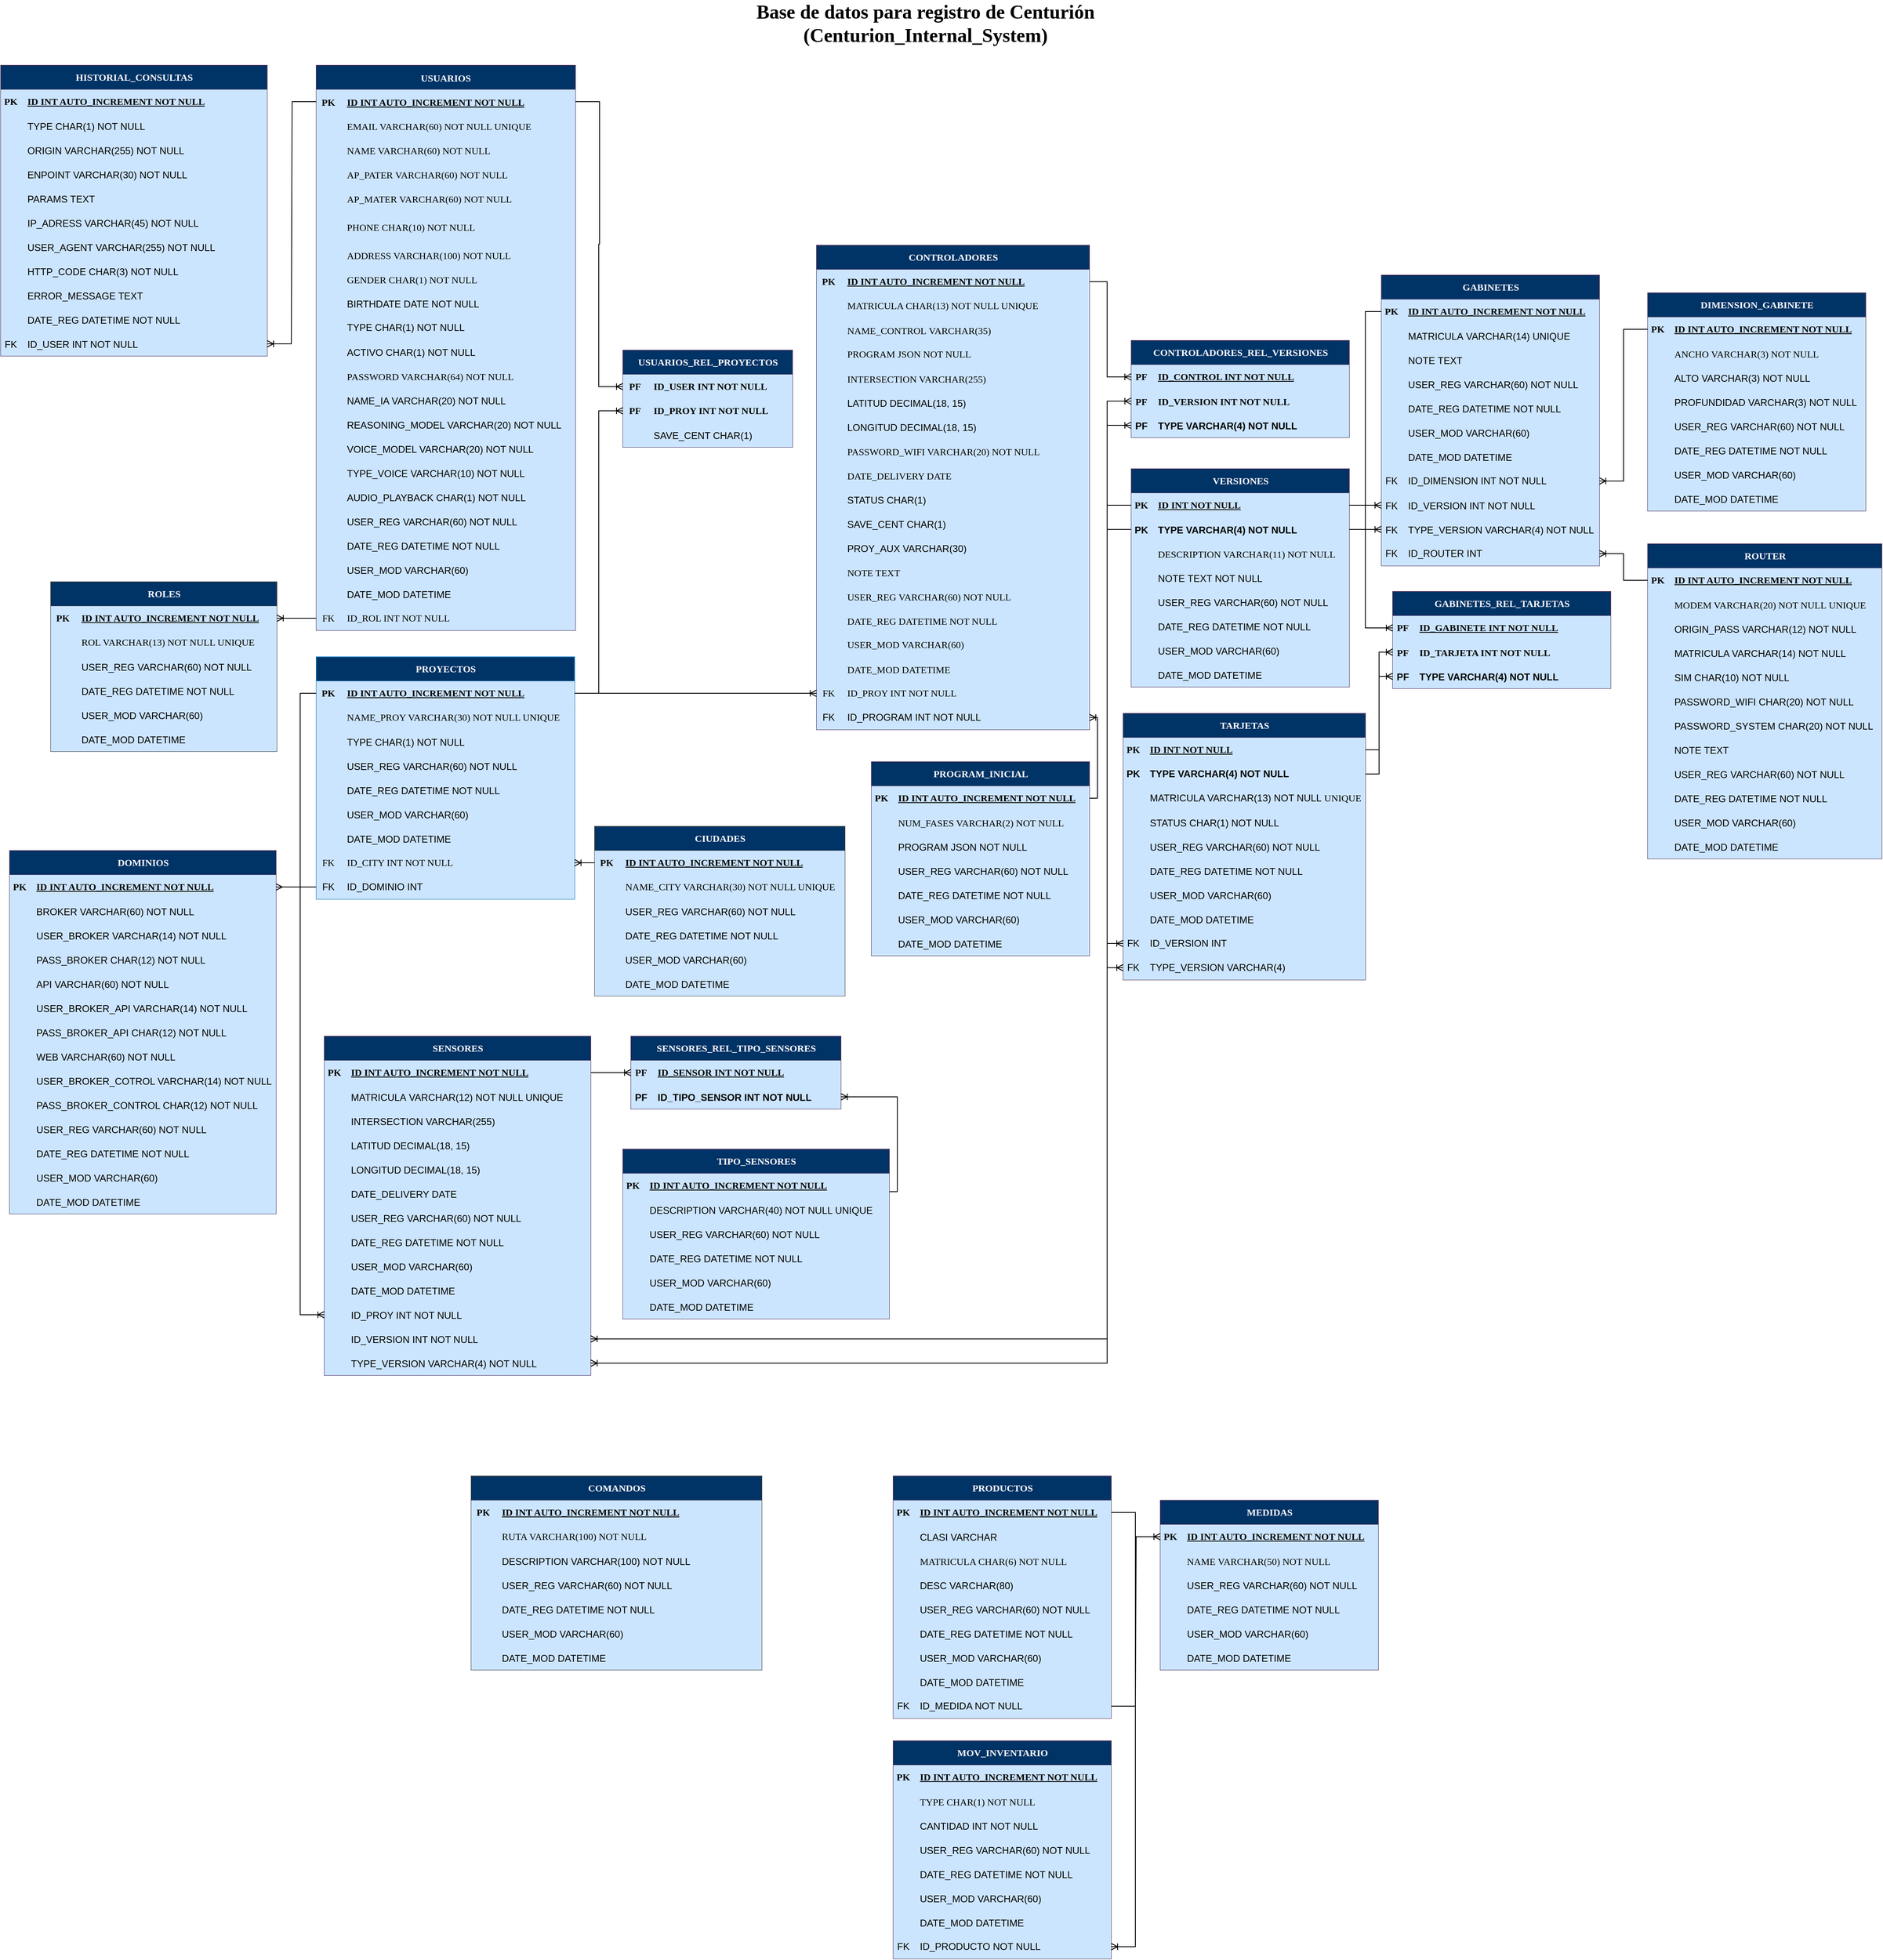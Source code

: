 <mxfile version="28.0.7">
  <diagram name="Página-1" id="GJsRyYRGt1HIcQgitMEq">
    <mxGraphModel dx="1492" dy="736" grid="1" gridSize="10" guides="1" tooltips="1" connect="1" arrows="1" fold="1" page="1" pageScale="1" pageWidth="827" pageHeight="1169" math="0" shadow="0">
      <root>
        <mxCell id="0" />
        <mxCell id="1" parent="0" />
        <mxCell id="v5JFPPEKbr6BhUTMjdF6-1" value="USUARIOS" style="shape=table;startSize=30;container=1;collapsible=1;childLayout=tableLayout;fixedRows=1;rowLines=0;fontStyle=1;align=center;resizeLast=1;fillColor=#003366;strokeColor=#432D57;fontColor=#ffffff;rounded=0;fontFamily=Poppins;fontSource=https%3A%2F%2Ffonts.googleapis.com%2Fcss%3Ffamily%3DPoppins;" parent="1" vertex="1">
          <mxGeometry x="448" y="107" width="321" height="700" as="geometry">
            <mxRectangle x="120" y="120" width="90" height="30" as="alternateBounds" />
          </mxGeometry>
        </mxCell>
        <mxCell id="v5JFPPEKbr6BhUTMjdF6-2" value="" style="shape=partialRectangle;collapsible=0;dropTarget=0;pointerEvents=0;fillColor=#cce5ff;points=[[0,0.5],[1,0.5]];portConstraint=eastwest;top=0;left=0;right=0;bottom=1;strokeColor=#36393d;rounded=0;fontFamily=Poppins;fontSource=https%3A%2F%2Ffonts.googleapis.com%2Fcss%3Ffamily%3DPoppins;" parent="v5JFPPEKbr6BhUTMjdF6-1" vertex="1">
          <mxGeometry y="30" width="321" height="30" as="geometry" />
        </mxCell>
        <mxCell id="v5JFPPEKbr6BhUTMjdF6-3" value="PK" style="shape=partialRectangle;overflow=hidden;connectable=0;fillColor=#cce5ff;top=0;left=0;bottom=0;right=0;fontStyle=1;strokeColor=#36393d;rounded=0;fontFamily=Poppins;fontSource=https%3A%2F%2Ffonts.googleapis.com%2Fcss%3Ffamily%3DPoppins;" parent="v5JFPPEKbr6BhUTMjdF6-2" vertex="1">
          <mxGeometry width="30" height="30" as="geometry">
            <mxRectangle width="30" height="30" as="alternateBounds" />
          </mxGeometry>
        </mxCell>
        <mxCell id="v5JFPPEKbr6BhUTMjdF6-4" value="ID INT AUTO_INCREMENT NOT NULL" style="shape=partialRectangle;overflow=hidden;connectable=0;fillColor=#cce5ff;top=0;left=0;bottom=0;right=0;align=left;spacingLeft=6;fontStyle=5;strokeColor=#36393d;rounded=0;fontFamily=Poppins;fontSource=https%3A%2F%2Ffonts.googleapis.com%2Fcss%3Ffamily%3DPoppins;" parent="v5JFPPEKbr6BhUTMjdF6-2" vertex="1">
          <mxGeometry x="30" width="291" height="30" as="geometry">
            <mxRectangle width="291" height="30" as="alternateBounds" />
          </mxGeometry>
        </mxCell>
        <mxCell id="v5JFPPEKbr6BhUTMjdF6-5" value="" style="shape=partialRectangle;collapsible=0;dropTarget=0;pointerEvents=0;fillColor=#cce5ff;points=[[0,0.5],[1,0.5]];portConstraint=eastwest;top=0;left=0;right=0;bottom=0;strokeColor=#36393d;rounded=0;fontFamily=Poppins;fontSource=https%3A%2F%2Ffonts.googleapis.com%2Fcss%3Ffamily%3DPoppins;" parent="v5JFPPEKbr6BhUTMjdF6-1" vertex="1">
          <mxGeometry y="60" width="321" height="30" as="geometry" />
        </mxCell>
        <mxCell id="v5JFPPEKbr6BhUTMjdF6-6" value="" style="shape=partialRectangle;overflow=hidden;connectable=0;fillColor=#cce5ff;top=0;left=0;bottom=0;right=0;strokeColor=#36393d;rounded=0;fontFamily=Poppins;fontSource=https%3A%2F%2Ffonts.googleapis.com%2Fcss%3Ffamily%3DPoppins;" parent="v5JFPPEKbr6BhUTMjdF6-5" vertex="1">
          <mxGeometry width="30" height="30" as="geometry">
            <mxRectangle width="30" height="30" as="alternateBounds" />
          </mxGeometry>
        </mxCell>
        <mxCell id="v5JFPPEKbr6BhUTMjdF6-7" value="EMAIL VARCHAR(60) NOT NULL UNIQUE" style="shape=partialRectangle;overflow=hidden;connectable=0;fillColor=#cce5ff;top=0;left=0;bottom=0;right=0;align=left;spacingLeft=6;strokeColor=#36393d;rounded=0;fontFamily=Poppins;fontSource=https%3A%2F%2Ffonts.googleapis.com%2Fcss%3Ffamily%3DPoppins;" parent="v5JFPPEKbr6BhUTMjdF6-5" vertex="1">
          <mxGeometry x="30" width="291" height="30" as="geometry">
            <mxRectangle width="291" height="30" as="alternateBounds" />
          </mxGeometry>
        </mxCell>
        <mxCell id="v5JFPPEKbr6BhUTMjdF6-8" value="" style="shape=tableRow;horizontal=0;startSize=0;swimlaneHead=0;swimlaneBody=0;fillColor=#cce5ff;collapsible=0;dropTarget=0;points=[[0,0.5],[1,0.5]];portConstraint=eastwest;top=0;left=0;right=0;bottom=0;strokeColor=#36393d;fontFamily=Poppins;fontSource=https%3A%2F%2Ffonts.googleapis.com%2Fcss%3Ffamily%3DPoppins;" parent="v5JFPPEKbr6BhUTMjdF6-1" vertex="1">
          <mxGeometry y="90" width="321" height="30" as="geometry" />
        </mxCell>
        <mxCell id="v5JFPPEKbr6BhUTMjdF6-9" value="" style="shape=partialRectangle;connectable=0;fillColor=#cce5ff;top=0;left=0;bottom=0;right=0;editable=1;overflow=hidden;strokeColor=#36393d;fontFamily=Poppins;fontSource=https%3A%2F%2Ffonts.googleapis.com%2Fcss%3Ffamily%3DPoppins;" parent="v5JFPPEKbr6BhUTMjdF6-8" vertex="1">
          <mxGeometry width="30" height="30" as="geometry">
            <mxRectangle width="30" height="30" as="alternateBounds" />
          </mxGeometry>
        </mxCell>
        <mxCell id="v5JFPPEKbr6BhUTMjdF6-10" value="NAME VARCHAR(60) NOT NULL" style="shape=partialRectangle;connectable=0;fillColor=#cce5ff;top=0;left=0;bottom=0;right=0;align=left;spacingLeft=6;overflow=hidden;strokeColor=#36393d;fontFamily=Poppins;fontSource=https%3A%2F%2Ffonts.googleapis.com%2Fcss%3Ffamily%3DPoppins;" parent="v5JFPPEKbr6BhUTMjdF6-8" vertex="1">
          <mxGeometry x="30" width="291" height="30" as="geometry">
            <mxRectangle width="291" height="30" as="alternateBounds" />
          </mxGeometry>
        </mxCell>
        <mxCell id="v5JFPPEKbr6BhUTMjdF6-11" value="" style="shape=tableRow;horizontal=0;startSize=0;swimlaneHead=0;swimlaneBody=0;fillColor=#cce5ff;collapsible=0;dropTarget=0;points=[[0,0.5],[1,0.5]];portConstraint=eastwest;top=0;left=0;right=0;bottom=0;strokeColor=#36393d;fontFamily=Poppins;fontSource=https%3A%2F%2Ffonts.googleapis.com%2Fcss%3Ffamily%3DPoppins;" parent="v5JFPPEKbr6BhUTMjdF6-1" vertex="1">
          <mxGeometry y="120" width="321" height="30" as="geometry" />
        </mxCell>
        <mxCell id="v5JFPPEKbr6BhUTMjdF6-12" value="" style="shape=partialRectangle;connectable=0;fillColor=#cce5ff;top=0;left=0;bottom=0;right=0;editable=1;overflow=hidden;strokeColor=#36393d;fontFamily=Poppins;fontSource=https%3A%2F%2Ffonts.googleapis.com%2Fcss%3Ffamily%3DPoppins;" parent="v5JFPPEKbr6BhUTMjdF6-11" vertex="1">
          <mxGeometry width="30" height="30" as="geometry">
            <mxRectangle width="30" height="30" as="alternateBounds" />
          </mxGeometry>
        </mxCell>
        <mxCell id="v5JFPPEKbr6BhUTMjdF6-13" value="AP_PATER VARCHAR(60) NOT NULL" style="shape=partialRectangle;connectable=0;fillColor=#cce5ff;top=0;left=0;bottom=0;right=0;align=left;spacingLeft=6;overflow=hidden;strokeColor=#36393d;fontFamily=Poppins;fontSource=https%3A%2F%2Ffonts.googleapis.com%2Fcss%3Ffamily%3DPoppins;" parent="v5JFPPEKbr6BhUTMjdF6-11" vertex="1">
          <mxGeometry x="30" width="291" height="30" as="geometry">
            <mxRectangle width="291" height="30" as="alternateBounds" />
          </mxGeometry>
        </mxCell>
        <mxCell id="v5JFPPEKbr6BhUTMjdF6-14" value="" style="shape=tableRow;horizontal=0;startSize=0;swimlaneHead=0;swimlaneBody=0;fillColor=#cce5ff;collapsible=0;dropTarget=0;points=[[0,0.5],[1,0.5]];portConstraint=eastwest;top=0;left=0;right=0;bottom=0;strokeColor=#36393d;fontFamily=Poppins;fontSource=https%3A%2F%2Ffonts.googleapis.com%2Fcss%3Ffamily%3DPoppins;" parent="v5JFPPEKbr6BhUTMjdF6-1" vertex="1">
          <mxGeometry y="150" width="321" height="30" as="geometry" />
        </mxCell>
        <mxCell id="v5JFPPEKbr6BhUTMjdF6-15" value="" style="shape=partialRectangle;connectable=0;fillColor=#cce5ff;top=0;left=0;bottom=0;right=0;editable=1;overflow=hidden;strokeColor=#36393d;fontFamily=Poppins;fontSource=https%3A%2F%2Ffonts.googleapis.com%2Fcss%3Ffamily%3DPoppins;" parent="v5JFPPEKbr6BhUTMjdF6-14" vertex="1">
          <mxGeometry width="30" height="30" as="geometry">
            <mxRectangle width="30" height="30" as="alternateBounds" />
          </mxGeometry>
        </mxCell>
        <mxCell id="v5JFPPEKbr6BhUTMjdF6-16" value="AP_MATER VARCHAR(60) NOT NULL" style="shape=partialRectangle;connectable=0;fillColor=#cce5ff;top=0;left=0;bottom=0;right=0;align=left;spacingLeft=6;overflow=hidden;strokeColor=#36393d;fontFamily=Poppins;fontSource=https%3A%2F%2Ffonts.googleapis.com%2Fcss%3Ffamily%3DPoppins;" parent="v5JFPPEKbr6BhUTMjdF6-14" vertex="1">
          <mxGeometry x="30" width="291" height="30" as="geometry">
            <mxRectangle width="291" height="30" as="alternateBounds" />
          </mxGeometry>
        </mxCell>
        <mxCell id="v5JFPPEKbr6BhUTMjdF6-17" value="" style="shape=tableRow;horizontal=0;startSize=0;swimlaneHead=0;swimlaneBody=0;fillColor=#cce5ff;collapsible=0;dropTarget=0;points=[[0,0.5],[1,0.5]];portConstraint=eastwest;top=0;left=0;right=0;bottom=0;strokeColor=#36393d;fontFamily=Poppins;fontSource=https%3A%2F%2Ffonts.googleapis.com%2Fcss%3Ffamily%3DPoppins;" parent="v5JFPPEKbr6BhUTMjdF6-1" vertex="1">
          <mxGeometry y="180" width="321" height="40" as="geometry" />
        </mxCell>
        <mxCell id="v5JFPPEKbr6BhUTMjdF6-18" value="" style="shape=partialRectangle;connectable=0;fillColor=#cce5ff;top=0;left=0;bottom=0;right=0;editable=1;overflow=hidden;strokeColor=#36393d;fontFamily=Poppins;fontSource=https%3A%2F%2Ffonts.googleapis.com%2Fcss%3Ffamily%3DPoppins;" parent="v5JFPPEKbr6BhUTMjdF6-17" vertex="1">
          <mxGeometry width="30" height="40" as="geometry">
            <mxRectangle width="30" height="40" as="alternateBounds" />
          </mxGeometry>
        </mxCell>
        <mxCell id="v5JFPPEKbr6BhUTMjdF6-19" value="PHONE CHAR(10) NOT NULL" style="shape=partialRectangle;connectable=0;fillColor=#cce5ff;top=0;left=0;bottom=0;right=0;align=left;spacingLeft=6;overflow=hidden;strokeColor=#36393d;fontFamily=Poppins;fontSource=https%3A%2F%2Ffonts.googleapis.com%2Fcss%3Ffamily%3DPoppins;" parent="v5JFPPEKbr6BhUTMjdF6-17" vertex="1">
          <mxGeometry x="30" width="291" height="40" as="geometry">
            <mxRectangle width="291" height="40" as="alternateBounds" />
          </mxGeometry>
        </mxCell>
        <mxCell id="v5JFPPEKbr6BhUTMjdF6-20" value="" style="shape=tableRow;horizontal=0;startSize=0;swimlaneHead=0;swimlaneBody=0;fillColor=#cce5ff;collapsible=0;dropTarget=0;points=[[0,0.5],[1,0.5]];portConstraint=eastwest;top=0;left=0;right=0;bottom=0;strokeColor=#36393d;fontFamily=Poppins;fontSource=https%3A%2F%2Ffonts.googleapis.com%2Fcss%3Ffamily%3DPoppins;" parent="v5JFPPEKbr6BhUTMjdF6-1" vertex="1">
          <mxGeometry y="220" width="321" height="30" as="geometry" />
        </mxCell>
        <mxCell id="v5JFPPEKbr6BhUTMjdF6-21" value="" style="shape=partialRectangle;connectable=0;fillColor=#cce5ff;top=0;left=0;bottom=0;right=0;editable=1;overflow=hidden;strokeColor=#36393d;fontFamily=Poppins;fontSource=https%3A%2F%2Ffonts.googleapis.com%2Fcss%3Ffamily%3DPoppins;" parent="v5JFPPEKbr6BhUTMjdF6-20" vertex="1">
          <mxGeometry width="30" height="30" as="geometry">
            <mxRectangle width="30" height="30" as="alternateBounds" />
          </mxGeometry>
        </mxCell>
        <mxCell id="v5JFPPEKbr6BhUTMjdF6-22" value="ADDRESS VARCHAR(100) NOT NULL" style="shape=partialRectangle;connectable=0;fillColor=#cce5ff;top=0;left=0;bottom=0;right=0;align=left;spacingLeft=6;overflow=hidden;strokeColor=#36393d;fontFamily=Poppins;fontSource=https%3A%2F%2Ffonts.googleapis.com%2Fcss%3Ffamily%3DPoppins;" parent="v5JFPPEKbr6BhUTMjdF6-20" vertex="1">
          <mxGeometry x="30" width="291" height="30" as="geometry">
            <mxRectangle width="291" height="30" as="alternateBounds" />
          </mxGeometry>
        </mxCell>
        <mxCell id="v5JFPPEKbr6BhUTMjdF6-23" value="" style="shape=tableRow;horizontal=0;startSize=0;swimlaneHead=0;swimlaneBody=0;fillColor=#cce5ff;collapsible=0;dropTarget=0;points=[[0,0.5],[1,0.5]];portConstraint=eastwest;top=0;left=0;right=0;bottom=0;strokeColor=#36393d;fontFamily=Poppins;fontSource=https%3A%2F%2Ffonts.googleapis.com%2Fcss%3Ffamily%3DPoppins;" parent="v5JFPPEKbr6BhUTMjdF6-1" vertex="1">
          <mxGeometry y="250" width="321" height="30" as="geometry" />
        </mxCell>
        <mxCell id="v5JFPPEKbr6BhUTMjdF6-24" value="" style="shape=partialRectangle;connectable=0;fillColor=#cce5ff;top=0;left=0;bottom=0;right=0;editable=1;overflow=hidden;strokeColor=#36393d;fontFamily=Poppins;fontSource=https%3A%2F%2Ffonts.googleapis.com%2Fcss%3Ffamily%3DPoppins;" parent="v5JFPPEKbr6BhUTMjdF6-23" vertex="1">
          <mxGeometry width="30" height="30" as="geometry">
            <mxRectangle width="30" height="30" as="alternateBounds" />
          </mxGeometry>
        </mxCell>
        <mxCell id="v5JFPPEKbr6BhUTMjdF6-25" value="GENDER CHAR(1) NOT NULL" style="shape=partialRectangle;connectable=0;fillColor=#cce5ff;top=0;left=0;bottom=0;right=0;align=left;spacingLeft=6;overflow=hidden;strokeColor=#36393d;fontFamily=Poppins;fontSource=https%3A%2F%2Ffonts.googleapis.com%2Fcss%3Ffamily%3DPoppins;" parent="v5JFPPEKbr6BhUTMjdF6-23" vertex="1">
          <mxGeometry x="30" width="291" height="30" as="geometry">
            <mxRectangle width="291" height="30" as="alternateBounds" />
          </mxGeometry>
        </mxCell>
        <mxCell id="v5JFPPEKbr6BhUTMjdF6-26" value="" style="shape=tableRow;horizontal=0;startSize=0;swimlaneHead=0;swimlaneBody=0;fillColor=#CCE5FF;collapsible=0;dropTarget=0;points=[[0,0.5],[1,0.5]];portConstraint=eastwest;top=0;left=0;right=0;bottom=0;" parent="v5JFPPEKbr6BhUTMjdF6-1" vertex="1">
          <mxGeometry y="280" width="321" height="30" as="geometry" />
        </mxCell>
        <mxCell id="v5JFPPEKbr6BhUTMjdF6-27" value="" style="shape=partialRectangle;connectable=0;fillColor=#CCE5FF;top=0;left=0;bottom=0;right=0;editable=1;overflow=hidden;" parent="v5JFPPEKbr6BhUTMjdF6-26" vertex="1">
          <mxGeometry width="30" height="30" as="geometry">
            <mxRectangle width="30" height="30" as="alternateBounds" />
          </mxGeometry>
        </mxCell>
        <mxCell id="v5JFPPEKbr6BhUTMjdF6-28" value="BIRTHDATE DATE NOT NULL" style="shape=partialRectangle;connectable=0;fillColor=#CCE5FF;top=0;left=0;bottom=0;right=0;align=left;spacingLeft=6;overflow=hidden;" parent="v5JFPPEKbr6BhUTMjdF6-26" vertex="1">
          <mxGeometry x="30" width="291" height="30" as="geometry">
            <mxRectangle width="291" height="30" as="alternateBounds" />
          </mxGeometry>
        </mxCell>
        <mxCell id="v5JFPPEKbr6BhUTMjdF6-29" value="" style="shape=tableRow;horizontal=0;startSize=0;swimlaneHead=0;swimlaneBody=0;fillColor=#CCE5FF;collapsible=0;dropTarget=0;points=[[0,0.5],[1,0.5]];portConstraint=eastwest;top=0;left=0;right=0;bottom=0;" parent="v5JFPPEKbr6BhUTMjdF6-1" vertex="1">
          <mxGeometry y="310" width="321" height="30" as="geometry" />
        </mxCell>
        <mxCell id="v5JFPPEKbr6BhUTMjdF6-30" value="" style="shape=partialRectangle;connectable=0;fillColor=#CCE5FF;top=0;left=0;bottom=0;right=0;fontStyle=0;overflow=hidden;whiteSpace=wrap;html=1;" parent="v5JFPPEKbr6BhUTMjdF6-29" vertex="1">
          <mxGeometry width="30" height="30" as="geometry">
            <mxRectangle width="30" height="30" as="alternateBounds" />
          </mxGeometry>
        </mxCell>
        <mxCell id="v5JFPPEKbr6BhUTMjdF6-31" value="TYPE CHAR(1) NOT NULL" style="shape=partialRectangle;connectable=0;fillColor=#CCE5FF;top=0;left=0;bottom=0;right=0;align=left;spacingLeft=6;fontStyle=0;overflow=hidden;whiteSpace=wrap;html=1;" parent="v5JFPPEKbr6BhUTMjdF6-29" vertex="1">
          <mxGeometry x="30" width="291" height="30" as="geometry">
            <mxRectangle width="291" height="30" as="alternateBounds" />
          </mxGeometry>
        </mxCell>
        <mxCell id="v5JFPPEKbr6BhUTMjdF6-32" value="" style="shape=tableRow;horizontal=0;startSize=0;swimlaneHead=0;swimlaneBody=0;fillColor=#CCE5FF;collapsible=0;dropTarget=0;points=[[0,0.5],[1,0.5]];portConstraint=eastwest;top=0;left=0;right=0;bottom=0;" parent="v5JFPPEKbr6BhUTMjdF6-1" vertex="1">
          <mxGeometry y="340" width="321" height="30" as="geometry" />
        </mxCell>
        <mxCell id="v5JFPPEKbr6BhUTMjdF6-33" value="" style="shape=partialRectangle;connectable=0;fillColor=#CCE5FF;top=0;left=0;bottom=0;right=0;editable=1;overflow=hidden;" parent="v5JFPPEKbr6BhUTMjdF6-32" vertex="1">
          <mxGeometry width="30" height="30" as="geometry">
            <mxRectangle width="30" height="30" as="alternateBounds" />
          </mxGeometry>
        </mxCell>
        <mxCell id="v5JFPPEKbr6BhUTMjdF6-34" value="ACTIVO CHAR(1) NOT NULL" style="shape=partialRectangle;connectable=0;fillColor=#CCE5FF;top=0;left=0;bottom=0;right=0;align=left;spacingLeft=6;overflow=hidden;" parent="v5JFPPEKbr6BhUTMjdF6-32" vertex="1">
          <mxGeometry x="30" width="291" height="30" as="geometry">
            <mxRectangle width="291" height="30" as="alternateBounds" />
          </mxGeometry>
        </mxCell>
        <mxCell id="v5JFPPEKbr6BhUTMjdF6-35" value="" style="shape=tableRow;horizontal=0;startSize=0;swimlaneHead=0;swimlaneBody=0;fillColor=#cce5ff;collapsible=0;dropTarget=0;points=[[0,0.5],[1,0.5]];portConstraint=eastwest;top=0;left=0;right=0;bottom=0;strokeColor=#36393d;fontFamily=Poppins;fontSource=https%3A%2F%2Ffonts.googleapis.com%2Fcss%3Ffamily%3DPoppins;" parent="v5JFPPEKbr6BhUTMjdF6-1" vertex="1">
          <mxGeometry y="370" width="321" height="30" as="geometry" />
        </mxCell>
        <mxCell id="v5JFPPEKbr6BhUTMjdF6-36" value="" style="shape=partialRectangle;connectable=0;fillColor=#cce5ff;top=0;left=0;bottom=0;right=0;editable=1;overflow=hidden;strokeColor=#36393d;fontFamily=Poppins;fontSource=https%3A%2F%2Ffonts.googleapis.com%2Fcss%3Ffamily%3DPoppins;" parent="v5JFPPEKbr6BhUTMjdF6-35" vertex="1">
          <mxGeometry width="30" height="30" as="geometry">
            <mxRectangle width="30" height="30" as="alternateBounds" />
          </mxGeometry>
        </mxCell>
        <mxCell id="v5JFPPEKbr6BhUTMjdF6-37" value="PASSWORD VARCHAR(64) NOT NULL" style="shape=partialRectangle;connectable=0;fillColor=#cce5ff;top=0;left=0;bottom=0;right=0;align=left;spacingLeft=6;overflow=hidden;strokeColor=#36393d;fontFamily=Poppins;fontSource=https%3A%2F%2Ffonts.googleapis.com%2Fcss%3Ffamily%3DPoppins;" parent="v5JFPPEKbr6BhUTMjdF6-35" vertex="1">
          <mxGeometry x="30" width="291" height="30" as="geometry">
            <mxRectangle width="291" height="30" as="alternateBounds" />
          </mxGeometry>
        </mxCell>
        <mxCell id="v5JFPPEKbr6BhUTMjdF6-689" value="" style="shape=tableRow;horizontal=0;startSize=0;swimlaneHead=0;swimlaneBody=0;fillColor=#CCE5FF;collapsible=0;dropTarget=0;points=[[0,0.5],[1,0.5]];portConstraint=eastwest;top=0;left=0;right=0;bottom=0;" parent="v5JFPPEKbr6BhUTMjdF6-1" vertex="1">
          <mxGeometry y="400" width="321" height="30" as="geometry" />
        </mxCell>
        <mxCell id="v5JFPPEKbr6BhUTMjdF6-690" value="" style="shape=partialRectangle;connectable=0;fillColor=#CCE5FF;top=0;left=0;bottom=0;right=0;editable=1;overflow=hidden;" parent="v5JFPPEKbr6BhUTMjdF6-689" vertex="1">
          <mxGeometry width="30" height="30" as="geometry">
            <mxRectangle width="30" height="30" as="alternateBounds" />
          </mxGeometry>
        </mxCell>
        <mxCell id="v5JFPPEKbr6BhUTMjdF6-691" value="NAME_IA VARCHAR(20) NOT NULL" style="shape=partialRectangle;connectable=0;fillColor=#CCE5FF;top=0;left=0;bottom=0;right=0;align=left;spacingLeft=6;overflow=hidden;" parent="v5JFPPEKbr6BhUTMjdF6-689" vertex="1">
          <mxGeometry x="30" width="291" height="30" as="geometry">
            <mxRectangle width="291" height="30" as="alternateBounds" />
          </mxGeometry>
        </mxCell>
        <mxCell id="v5JFPPEKbr6BhUTMjdF6-674" value="" style="shape=tableRow;horizontal=0;startSize=0;swimlaneHead=0;swimlaneBody=0;fillColor=#CCE5FF;collapsible=0;dropTarget=0;points=[[0,0.5],[1,0.5]];portConstraint=eastwest;top=0;left=0;right=0;bottom=0;" parent="v5JFPPEKbr6BhUTMjdF6-1" vertex="1">
          <mxGeometry y="430" width="321" height="30" as="geometry" />
        </mxCell>
        <mxCell id="v5JFPPEKbr6BhUTMjdF6-675" value="" style="shape=partialRectangle;connectable=0;fillColor=#CCE5FF;top=0;left=0;bottom=0;right=0;editable=1;overflow=hidden;" parent="v5JFPPEKbr6BhUTMjdF6-674" vertex="1">
          <mxGeometry width="30" height="30" as="geometry">
            <mxRectangle width="30" height="30" as="alternateBounds" />
          </mxGeometry>
        </mxCell>
        <mxCell id="v5JFPPEKbr6BhUTMjdF6-676" value="REASONING_MODEL VARCHAR(20) NOT NULL" style="shape=partialRectangle;connectable=0;fillColor=#CCE5FF;top=0;left=0;bottom=0;right=0;align=left;spacingLeft=6;overflow=hidden;" parent="v5JFPPEKbr6BhUTMjdF6-674" vertex="1">
          <mxGeometry x="30" width="291" height="30" as="geometry">
            <mxRectangle width="291" height="30" as="alternateBounds" />
          </mxGeometry>
        </mxCell>
        <mxCell id="v5JFPPEKbr6BhUTMjdF6-680" value="" style="shape=tableRow;horizontal=0;startSize=0;swimlaneHead=0;swimlaneBody=0;fillColor=#CCE5FF;collapsible=0;dropTarget=0;points=[[0,0.5],[1,0.5]];portConstraint=eastwest;top=0;left=0;right=0;bottom=0;" parent="v5JFPPEKbr6BhUTMjdF6-1" vertex="1">
          <mxGeometry y="460" width="321" height="30" as="geometry" />
        </mxCell>
        <mxCell id="v5JFPPEKbr6BhUTMjdF6-681" value="" style="shape=partialRectangle;connectable=0;fillColor=#CCE5FF;top=0;left=0;bottom=0;right=0;editable=1;overflow=hidden;" parent="v5JFPPEKbr6BhUTMjdF6-680" vertex="1">
          <mxGeometry width="30" height="30" as="geometry">
            <mxRectangle width="30" height="30" as="alternateBounds" />
          </mxGeometry>
        </mxCell>
        <mxCell id="v5JFPPEKbr6BhUTMjdF6-682" value="VOICE_MODEL VARCHAR(20) NOT NULL" style="shape=partialRectangle;connectable=0;fillColor=#CCE5FF;top=0;left=0;bottom=0;right=0;align=left;spacingLeft=6;overflow=hidden;" parent="v5JFPPEKbr6BhUTMjdF6-680" vertex="1">
          <mxGeometry x="30" width="291" height="30" as="geometry">
            <mxRectangle width="291" height="30" as="alternateBounds" />
          </mxGeometry>
        </mxCell>
        <mxCell id="v5JFPPEKbr6BhUTMjdF6-683" value="" style="shape=tableRow;horizontal=0;startSize=0;swimlaneHead=0;swimlaneBody=0;fillColor=#CCE5FF;collapsible=0;dropTarget=0;points=[[0,0.5],[1,0.5]];portConstraint=eastwest;top=0;left=0;right=0;bottom=0;" parent="v5JFPPEKbr6BhUTMjdF6-1" vertex="1">
          <mxGeometry y="490" width="321" height="30" as="geometry" />
        </mxCell>
        <mxCell id="v5JFPPEKbr6BhUTMjdF6-684" value="" style="shape=partialRectangle;connectable=0;fillColor=#CCE5FF;top=0;left=0;bottom=0;right=0;editable=1;overflow=hidden;" parent="v5JFPPEKbr6BhUTMjdF6-683" vertex="1">
          <mxGeometry width="30" height="30" as="geometry">
            <mxRectangle width="30" height="30" as="alternateBounds" />
          </mxGeometry>
        </mxCell>
        <mxCell id="v5JFPPEKbr6BhUTMjdF6-685" value="TYPE_VOICE VARCHAR(10) NOT NULL" style="shape=partialRectangle;connectable=0;fillColor=#CCE5FF;top=0;left=0;bottom=0;right=0;align=left;spacingLeft=6;overflow=hidden;" parent="v5JFPPEKbr6BhUTMjdF6-683" vertex="1">
          <mxGeometry x="30" width="291" height="30" as="geometry">
            <mxRectangle width="291" height="30" as="alternateBounds" />
          </mxGeometry>
        </mxCell>
        <mxCell id="v5JFPPEKbr6BhUTMjdF6-686" value="" style="shape=tableRow;horizontal=0;startSize=0;swimlaneHead=0;swimlaneBody=0;fillColor=#CCE5FF;collapsible=0;dropTarget=0;points=[[0,0.5],[1,0.5]];portConstraint=eastwest;top=0;left=0;right=0;bottom=0;" parent="v5JFPPEKbr6BhUTMjdF6-1" vertex="1">
          <mxGeometry y="520" width="321" height="30" as="geometry" />
        </mxCell>
        <mxCell id="v5JFPPEKbr6BhUTMjdF6-687" value="" style="shape=partialRectangle;connectable=0;fillColor=#CCE5FF;top=0;left=0;bottom=0;right=0;editable=1;overflow=hidden;" parent="v5JFPPEKbr6BhUTMjdF6-686" vertex="1">
          <mxGeometry width="30" height="30" as="geometry">
            <mxRectangle width="30" height="30" as="alternateBounds" />
          </mxGeometry>
        </mxCell>
        <mxCell id="v5JFPPEKbr6BhUTMjdF6-688" value="AUDIO_PLAYBACK CHAR(1) NOT NULL" style="shape=partialRectangle;connectable=0;fillColor=#CCE5FF;top=0;left=0;bottom=0;right=0;align=left;spacingLeft=6;overflow=hidden;" parent="v5JFPPEKbr6BhUTMjdF6-686" vertex="1">
          <mxGeometry x="30" width="291" height="30" as="geometry">
            <mxRectangle width="291" height="30" as="alternateBounds" />
          </mxGeometry>
        </mxCell>
        <mxCell id="v5JFPPEKbr6BhUTMjdF6-38" value="" style="shape=tableRow;horizontal=0;startSize=0;swimlaneHead=0;swimlaneBody=0;fillColor=#CCE5FF;collapsible=0;dropTarget=0;points=[[0,0.5],[1,0.5]];portConstraint=eastwest;top=0;left=0;right=0;bottom=0;strokeColor=#10739e;" parent="v5JFPPEKbr6BhUTMjdF6-1" vertex="1">
          <mxGeometry y="550" width="321" height="30" as="geometry" />
        </mxCell>
        <mxCell id="v5JFPPEKbr6BhUTMjdF6-39" value="" style="shape=partialRectangle;connectable=0;fillColor=#CCE5FF;top=0;left=0;bottom=0;right=0;editable=1;overflow=hidden;strokeColor=#10739e;" parent="v5JFPPEKbr6BhUTMjdF6-38" vertex="1">
          <mxGeometry width="30" height="30" as="geometry">
            <mxRectangle width="30" height="30" as="alternateBounds" />
          </mxGeometry>
        </mxCell>
        <mxCell id="v5JFPPEKbr6BhUTMjdF6-40" value="USER_REG VARCHAR(60) NOT NULL" style="shape=partialRectangle;connectable=0;fillColor=#CCE5FF;top=0;left=0;bottom=0;right=0;align=left;spacingLeft=6;overflow=hidden;strokeColor=#10739e;" parent="v5JFPPEKbr6BhUTMjdF6-38" vertex="1">
          <mxGeometry x="30" width="291" height="30" as="geometry">
            <mxRectangle width="291" height="30" as="alternateBounds" />
          </mxGeometry>
        </mxCell>
        <mxCell id="v5JFPPEKbr6BhUTMjdF6-41" value="" style="shape=tableRow;horizontal=0;startSize=0;swimlaneHead=0;swimlaneBody=0;fillColor=#CCE5FF;collapsible=0;dropTarget=0;points=[[0,0.5],[1,0.5]];portConstraint=eastwest;top=0;left=0;right=0;bottom=0;strokeColor=#10739e;" parent="v5JFPPEKbr6BhUTMjdF6-1" vertex="1">
          <mxGeometry y="580" width="321" height="30" as="geometry" />
        </mxCell>
        <mxCell id="v5JFPPEKbr6BhUTMjdF6-42" value="" style="shape=partialRectangle;connectable=0;fillColor=#CCE5FF;top=0;left=0;bottom=0;right=0;editable=1;overflow=hidden;strokeColor=#10739e;" parent="v5JFPPEKbr6BhUTMjdF6-41" vertex="1">
          <mxGeometry width="30" height="30" as="geometry">
            <mxRectangle width="30" height="30" as="alternateBounds" />
          </mxGeometry>
        </mxCell>
        <mxCell id="v5JFPPEKbr6BhUTMjdF6-43" value="DATE_REG DATETIME NOT NULL" style="shape=partialRectangle;connectable=0;fillColor=#CCE5FF;top=0;left=0;bottom=0;right=0;align=left;spacingLeft=6;overflow=hidden;strokeColor=#10739e;" parent="v5JFPPEKbr6BhUTMjdF6-41" vertex="1">
          <mxGeometry x="30" width="291" height="30" as="geometry">
            <mxRectangle width="291" height="30" as="alternateBounds" />
          </mxGeometry>
        </mxCell>
        <mxCell id="v5JFPPEKbr6BhUTMjdF6-44" value="" style="shape=tableRow;horizontal=0;startSize=0;swimlaneHead=0;swimlaneBody=0;fillColor=#CCE5FF;collapsible=0;dropTarget=0;points=[[0,0.5],[1,0.5]];portConstraint=eastwest;top=0;left=0;right=0;bottom=0;strokeColor=#10739e;" parent="v5JFPPEKbr6BhUTMjdF6-1" vertex="1">
          <mxGeometry y="610" width="321" height="30" as="geometry" />
        </mxCell>
        <mxCell id="v5JFPPEKbr6BhUTMjdF6-45" value="" style="shape=partialRectangle;connectable=0;fillColor=#CCE5FF;top=0;left=0;bottom=0;right=0;editable=1;overflow=hidden;strokeColor=#10739e;" parent="v5JFPPEKbr6BhUTMjdF6-44" vertex="1">
          <mxGeometry width="30" height="30" as="geometry">
            <mxRectangle width="30" height="30" as="alternateBounds" />
          </mxGeometry>
        </mxCell>
        <mxCell id="v5JFPPEKbr6BhUTMjdF6-46" value="USER_MOD VARCHAR(60) " style="shape=partialRectangle;connectable=0;fillColor=#CCE5FF;top=0;left=0;bottom=0;right=0;align=left;spacingLeft=6;overflow=hidden;strokeColor=#10739e;" parent="v5JFPPEKbr6BhUTMjdF6-44" vertex="1">
          <mxGeometry x="30" width="291" height="30" as="geometry">
            <mxRectangle width="291" height="30" as="alternateBounds" />
          </mxGeometry>
        </mxCell>
        <mxCell id="v5JFPPEKbr6BhUTMjdF6-47" value="" style="shape=tableRow;horizontal=0;startSize=0;swimlaneHead=0;swimlaneBody=0;fillColor=#CCE5FF;collapsible=0;dropTarget=0;points=[[0,0.5],[1,0.5]];portConstraint=eastwest;top=0;left=0;right=0;bottom=0;strokeColor=#10739e;" parent="v5JFPPEKbr6BhUTMjdF6-1" vertex="1">
          <mxGeometry y="640" width="321" height="30" as="geometry" />
        </mxCell>
        <mxCell id="v5JFPPEKbr6BhUTMjdF6-48" value="" style="shape=partialRectangle;connectable=0;fillColor=#CCE5FF;top=0;left=0;bottom=0;right=0;editable=1;overflow=hidden;strokeColor=#10739e;" parent="v5JFPPEKbr6BhUTMjdF6-47" vertex="1">
          <mxGeometry width="30" height="30" as="geometry">
            <mxRectangle width="30" height="30" as="alternateBounds" />
          </mxGeometry>
        </mxCell>
        <mxCell id="v5JFPPEKbr6BhUTMjdF6-49" value="DATE_MOD DATETIME " style="shape=partialRectangle;connectable=0;fillColor=#CCE5FF;top=0;left=0;bottom=0;right=0;align=left;spacingLeft=6;overflow=hidden;strokeColor=#10739e;" parent="v5JFPPEKbr6BhUTMjdF6-47" vertex="1">
          <mxGeometry x="30" width="291" height="30" as="geometry">
            <mxRectangle width="291" height="30" as="alternateBounds" />
          </mxGeometry>
        </mxCell>
        <mxCell id="v5JFPPEKbr6BhUTMjdF6-50" value="" style="shape=tableRow;horizontal=0;startSize=0;swimlaneHead=0;swimlaneBody=0;fillColor=#cce5ff;collapsible=0;dropTarget=0;points=[[0,0.5],[1,0.5]];portConstraint=eastwest;top=0;left=0;right=0;bottom=0;strokeColor=#36393d;fontFamily=Poppins;fontSource=https%3A%2F%2Ffonts.googleapis.com%2Fcss%3Ffamily%3DPoppins;" parent="v5JFPPEKbr6BhUTMjdF6-1" vertex="1">
          <mxGeometry y="670" width="321" height="30" as="geometry" />
        </mxCell>
        <mxCell id="v5JFPPEKbr6BhUTMjdF6-51" value="FK" style="shape=partialRectangle;connectable=0;fillColor=#cce5ff;top=0;left=0;bottom=0;right=0;fontStyle=0;overflow=hidden;whiteSpace=wrap;html=1;strokeColor=#36393d;fontFamily=Poppins;fontSource=https%3A%2F%2Ffonts.googleapis.com%2Fcss%3Ffamily%3DPoppins;" parent="v5JFPPEKbr6BhUTMjdF6-50" vertex="1">
          <mxGeometry width="30" height="30" as="geometry">
            <mxRectangle width="30" height="30" as="alternateBounds" />
          </mxGeometry>
        </mxCell>
        <mxCell id="v5JFPPEKbr6BhUTMjdF6-52" value="ID_ROL INT NOT NULL" style="shape=partialRectangle;connectable=0;fillColor=#cce5ff;top=0;left=0;bottom=0;right=0;align=left;spacingLeft=6;fontStyle=0;overflow=hidden;whiteSpace=wrap;html=1;strokeColor=#36393d;fontFamily=Poppins;fontSource=https%3A%2F%2Ffonts.googleapis.com%2Fcss%3Ffamily%3DPoppins;" parent="v5JFPPEKbr6BhUTMjdF6-50" vertex="1">
          <mxGeometry x="30" width="291" height="30" as="geometry">
            <mxRectangle width="291" height="30" as="alternateBounds" />
          </mxGeometry>
        </mxCell>
        <mxCell id="v5JFPPEKbr6BhUTMjdF6-53" value="ROLES" style="shape=table;startSize=30;container=1;collapsible=1;childLayout=tableLayout;fixedRows=1;rowLines=0;fontStyle=1;align=center;resizeLast=1;html=1;fillColor=#003366;strokeColor=#36393d;rounded=0;fontColor=#FFFFFF;fontFamily=Poppins;fontSource=https%3A%2F%2Ffonts.googleapis.com%2Fcss%3Ffamily%3DPoppins;" parent="1" vertex="1">
          <mxGeometry x="119" y="747" width="280" height="210" as="geometry" />
        </mxCell>
        <mxCell id="v5JFPPEKbr6BhUTMjdF6-54" value="" style="shape=tableRow;horizontal=0;startSize=0;swimlaneHead=0;swimlaneBody=0;fillColor=#cce5ff;collapsible=0;dropTarget=0;points=[[0,0.5],[1,0.5]];portConstraint=eastwest;top=0;left=0;right=0;bottom=1;strokeColor=#36393d;fontFamily=Poppins;fontSource=https%3A%2F%2Ffonts.googleapis.com%2Fcss%3Ffamily%3DPoppins;" parent="v5JFPPEKbr6BhUTMjdF6-53" vertex="1">
          <mxGeometry y="30" width="280" height="30" as="geometry" />
        </mxCell>
        <mxCell id="v5JFPPEKbr6BhUTMjdF6-55" value="PK" style="shape=partialRectangle;connectable=0;fillColor=#cce5ff;top=0;left=0;bottom=0;right=0;fontStyle=1;overflow=hidden;whiteSpace=wrap;html=1;strokeColor=#36393d;fontFamily=Poppins;fontSource=https%3A%2F%2Ffonts.googleapis.com%2Fcss%3Ffamily%3DPoppins;" parent="v5JFPPEKbr6BhUTMjdF6-54" vertex="1">
          <mxGeometry width="30" height="30" as="geometry">
            <mxRectangle width="30" height="30" as="alternateBounds" />
          </mxGeometry>
        </mxCell>
        <mxCell id="v5JFPPEKbr6BhUTMjdF6-56" value="ID INT AUTO_INCREMENT NOT NULL" style="shape=partialRectangle;connectable=0;fillColor=#cce5ff;top=0;left=0;bottom=0;right=0;align=left;spacingLeft=6;fontStyle=5;overflow=hidden;whiteSpace=wrap;html=1;strokeColor=#36393d;fontFamily=Poppins;fontSource=https%3A%2F%2Ffonts.googleapis.com%2Fcss%3Ffamily%3DPoppins;" parent="v5JFPPEKbr6BhUTMjdF6-54" vertex="1">
          <mxGeometry x="30" width="250" height="30" as="geometry">
            <mxRectangle width="250" height="30" as="alternateBounds" />
          </mxGeometry>
        </mxCell>
        <mxCell id="v5JFPPEKbr6BhUTMjdF6-57" value="" style="shape=tableRow;horizontal=0;startSize=0;swimlaneHead=0;swimlaneBody=0;fillColor=#cce5ff;collapsible=0;dropTarget=0;points=[[0,0.5],[1,0.5]];portConstraint=eastwest;top=0;left=0;right=0;bottom=0;strokeColor=#36393d;rounded=0;fontFamily=Poppins;fontSource=https%3A%2F%2Ffonts.googleapis.com%2Fcss%3Ffamily%3DPoppins;" parent="v5JFPPEKbr6BhUTMjdF6-53" vertex="1">
          <mxGeometry y="60" width="280" height="30" as="geometry" />
        </mxCell>
        <mxCell id="v5JFPPEKbr6BhUTMjdF6-58" value="" style="shape=partialRectangle;connectable=0;fillColor=#cce5ff;top=0;left=0;bottom=0;right=0;fontStyle=0;overflow=hidden;whiteSpace=wrap;html=1;strokeColor=#36393d;rounded=0;fontFamily=Poppins;fontSource=https%3A%2F%2Ffonts.googleapis.com%2Fcss%3Ffamily%3DPoppins;" parent="v5JFPPEKbr6BhUTMjdF6-57" vertex="1">
          <mxGeometry width="30" height="30" as="geometry">
            <mxRectangle width="30" height="30" as="alternateBounds" />
          </mxGeometry>
        </mxCell>
        <mxCell id="v5JFPPEKbr6BhUTMjdF6-59" value="ROL VARCHAR(13) NOT NULL UNIQUE" style="shape=partialRectangle;connectable=0;fillColor=#cce5ff;top=0;left=0;bottom=0;right=0;align=left;spacingLeft=6;fontStyle=0;overflow=hidden;whiteSpace=wrap;html=1;strokeColor=#36393d;rounded=0;fontFamily=Poppins;fontSource=https%3A%2F%2Ffonts.googleapis.com%2Fcss%3Ffamily%3DPoppins;" parent="v5JFPPEKbr6BhUTMjdF6-57" vertex="1">
          <mxGeometry x="30" width="250" height="30" as="geometry">
            <mxRectangle width="250" height="30" as="alternateBounds" />
          </mxGeometry>
        </mxCell>
        <mxCell id="v5JFPPEKbr6BhUTMjdF6-60" value="" style="shape=tableRow;horizontal=0;startSize=0;swimlaneHead=0;swimlaneBody=0;fillColor=#CCE5FF;collapsible=0;dropTarget=0;points=[[0,0.5],[1,0.5]];portConstraint=eastwest;top=0;left=0;right=0;bottom=0;strokeColor=#10739e;" parent="v5JFPPEKbr6BhUTMjdF6-53" vertex="1">
          <mxGeometry y="90" width="280" height="30" as="geometry" />
        </mxCell>
        <mxCell id="v5JFPPEKbr6BhUTMjdF6-61" value="" style="shape=partialRectangle;connectable=0;fillColor=#CCE5FF;top=0;left=0;bottom=0;right=0;editable=1;overflow=hidden;strokeColor=#10739e;" parent="v5JFPPEKbr6BhUTMjdF6-60" vertex="1">
          <mxGeometry width="30" height="30" as="geometry">
            <mxRectangle width="30" height="30" as="alternateBounds" />
          </mxGeometry>
        </mxCell>
        <mxCell id="v5JFPPEKbr6BhUTMjdF6-62" value="USER_REG VARCHAR(60) NOT NULL" style="shape=partialRectangle;connectable=0;fillColor=#CCE5FF;top=0;left=0;bottom=0;right=0;align=left;spacingLeft=6;overflow=hidden;strokeColor=#10739e;" parent="v5JFPPEKbr6BhUTMjdF6-60" vertex="1">
          <mxGeometry x="30" width="250" height="30" as="geometry">
            <mxRectangle width="250" height="30" as="alternateBounds" />
          </mxGeometry>
        </mxCell>
        <mxCell id="v5JFPPEKbr6BhUTMjdF6-63" value="" style="shape=tableRow;horizontal=0;startSize=0;swimlaneHead=0;swimlaneBody=0;fillColor=#CCE5FF;collapsible=0;dropTarget=0;points=[[0,0.5],[1,0.5]];portConstraint=eastwest;top=0;left=0;right=0;bottom=0;strokeColor=#10739e;" parent="v5JFPPEKbr6BhUTMjdF6-53" vertex="1">
          <mxGeometry y="120" width="280" height="30" as="geometry" />
        </mxCell>
        <mxCell id="v5JFPPEKbr6BhUTMjdF6-64" value="" style="shape=partialRectangle;connectable=0;fillColor=#CCE5FF;top=0;left=0;bottom=0;right=0;editable=1;overflow=hidden;strokeColor=#10739e;" parent="v5JFPPEKbr6BhUTMjdF6-63" vertex="1">
          <mxGeometry width="30" height="30" as="geometry">
            <mxRectangle width="30" height="30" as="alternateBounds" />
          </mxGeometry>
        </mxCell>
        <mxCell id="v5JFPPEKbr6BhUTMjdF6-65" value="DATE_REG DATETIME NOT NULL" style="shape=partialRectangle;connectable=0;fillColor=#CCE5FF;top=0;left=0;bottom=0;right=0;align=left;spacingLeft=6;overflow=hidden;strokeColor=#10739e;" parent="v5JFPPEKbr6BhUTMjdF6-63" vertex="1">
          <mxGeometry x="30" width="250" height="30" as="geometry">
            <mxRectangle width="250" height="30" as="alternateBounds" />
          </mxGeometry>
        </mxCell>
        <mxCell id="v5JFPPEKbr6BhUTMjdF6-66" value="" style="shape=tableRow;horizontal=0;startSize=0;swimlaneHead=0;swimlaneBody=0;fillColor=#CCE5FF;collapsible=0;dropTarget=0;points=[[0,0.5],[1,0.5]];portConstraint=eastwest;top=0;left=0;right=0;bottom=0;strokeColor=#10739e;" parent="v5JFPPEKbr6BhUTMjdF6-53" vertex="1">
          <mxGeometry y="150" width="280" height="30" as="geometry" />
        </mxCell>
        <mxCell id="v5JFPPEKbr6BhUTMjdF6-67" value="" style="shape=partialRectangle;connectable=0;fillColor=#CCE5FF;top=0;left=0;bottom=0;right=0;editable=1;overflow=hidden;strokeColor=#10739e;" parent="v5JFPPEKbr6BhUTMjdF6-66" vertex="1">
          <mxGeometry width="30" height="30" as="geometry">
            <mxRectangle width="30" height="30" as="alternateBounds" />
          </mxGeometry>
        </mxCell>
        <mxCell id="v5JFPPEKbr6BhUTMjdF6-68" value="USER_MOD VARCHAR(60) " style="shape=partialRectangle;connectable=0;fillColor=#CCE5FF;top=0;left=0;bottom=0;right=0;align=left;spacingLeft=6;overflow=hidden;strokeColor=#10739e;" parent="v5JFPPEKbr6BhUTMjdF6-66" vertex="1">
          <mxGeometry x="30" width="250" height="30" as="geometry">
            <mxRectangle width="250" height="30" as="alternateBounds" />
          </mxGeometry>
        </mxCell>
        <mxCell id="v5JFPPEKbr6BhUTMjdF6-69" value="" style="shape=tableRow;horizontal=0;startSize=0;swimlaneHead=0;swimlaneBody=0;fillColor=#CCE5FF;collapsible=0;dropTarget=0;points=[[0,0.5],[1,0.5]];portConstraint=eastwest;top=0;left=0;right=0;bottom=0;strokeColor=#10739e;" parent="v5JFPPEKbr6BhUTMjdF6-53" vertex="1">
          <mxGeometry y="180" width="280" height="30" as="geometry" />
        </mxCell>
        <mxCell id="v5JFPPEKbr6BhUTMjdF6-70" value="" style="shape=partialRectangle;connectable=0;fillColor=#CCE5FF;top=0;left=0;bottom=0;right=0;editable=1;overflow=hidden;strokeColor=#10739e;" parent="v5JFPPEKbr6BhUTMjdF6-69" vertex="1">
          <mxGeometry width="30" height="30" as="geometry">
            <mxRectangle width="30" height="30" as="alternateBounds" />
          </mxGeometry>
        </mxCell>
        <mxCell id="v5JFPPEKbr6BhUTMjdF6-71" value="DATE_MOD DATETIME " style="shape=partialRectangle;connectable=0;fillColor=#CCE5FF;top=0;left=0;bottom=0;right=0;align=left;spacingLeft=6;overflow=hidden;strokeColor=#10739e;" parent="v5JFPPEKbr6BhUTMjdF6-69" vertex="1">
          <mxGeometry x="30" width="250" height="30" as="geometry">
            <mxRectangle width="250" height="30" as="alternateBounds" />
          </mxGeometry>
        </mxCell>
        <mxCell id="v5JFPPEKbr6BhUTMjdF6-72" value="" style="edgeStyle=entityRelationEdgeStyle;fontSize=12;html=1;endArrow=ERoneToMany;rounded=0;exitX=0;exitY=0.5;exitDx=0;exitDy=0;entryX=1;entryY=0.5;entryDx=0;entryDy=0;" parent="1" source="v5JFPPEKbr6BhUTMjdF6-50" target="v5JFPPEKbr6BhUTMjdF6-54" edge="1">
          <mxGeometry width="100" height="100" relative="1" as="geometry">
            <mxPoint x="368" y="690" as="sourcePoint" />
            <mxPoint x="468" y="590" as="targetPoint" />
          </mxGeometry>
        </mxCell>
        <mxCell id="v5JFPPEKbr6BhUTMjdF6-73" value="PROYECTOS" style="shape=table;startSize=30;container=1;collapsible=1;childLayout=tableLayout;fixedRows=1;rowLines=0;fontStyle=1;align=center;resizeLast=1;html=1;fillColor=#003366;strokeColor=#006EAF;fontColor=#ffffff;rounded=0;fontFamily=Poppins;fontSource=https%3A%2F%2Ffonts.googleapis.com%2Fcss%3Ffamily%3DPoppins;" parent="1" vertex="1">
          <mxGeometry x="448" y="840" width="320" height="300" as="geometry" />
        </mxCell>
        <mxCell id="v5JFPPEKbr6BhUTMjdF6-74" value="" style="shape=tableRow;horizontal=0;startSize=0;swimlaneHead=0;swimlaneBody=0;fillColor=#cce5ff;collapsible=0;dropTarget=0;points=[[0,0.5],[1,0.5]];portConstraint=eastwest;top=0;left=0;right=0;bottom=1;strokeColor=#36393d;rounded=0;fontFamily=Poppins;fontSource=https%3A%2F%2Ffonts.googleapis.com%2Fcss%3Ffamily%3DPoppins;" parent="v5JFPPEKbr6BhUTMjdF6-73" vertex="1">
          <mxGeometry y="30" width="320" height="30" as="geometry" />
        </mxCell>
        <mxCell id="v5JFPPEKbr6BhUTMjdF6-75" value="PK" style="shape=partialRectangle;connectable=0;fillColor=#cce5ff;top=0;left=0;bottom=0;right=0;fontStyle=1;overflow=hidden;whiteSpace=wrap;html=1;strokeColor=#36393d;rounded=0;fontFamily=Poppins;fontSource=https%3A%2F%2Ffonts.googleapis.com%2Fcss%3Ffamily%3DPoppins;" parent="v5JFPPEKbr6BhUTMjdF6-74" vertex="1">
          <mxGeometry width="30" height="30" as="geometry">
            <mxRectangle width="30" height="30" as="alternateBounds" />
          </mxGeometry>
        </mxCell>
        <mxCell id="v5JFPPEKbr6BhUTMjdF6-76" value="ID INT AUTO_INCREMENT NOT NULL" style="shape=partialRectangle;connectable=0;fillColor=#cce5ff;top=0;left=0;bottom=0;right=0;align=left;spacingLeft=6;fontStyle=5;overflow=hidden;whiteSpace=wrap;html=1;strokeColor=#36393d;rounded=0;fontFamily=Poppins;fontSource=https%3A%2F%2Ffonts.googleapis.com%2Fcss%3Ffamily%3DPoppins;" parent="v5JFPPEKbr6BhUTMjdF6-74" vertex="1">
          <mxGeometry x="30" width="290" height="30" as="geometry">
            <mxRectangle width="290" height="30" as="alternateBounds" />
          </mxGeometry>
        </mxCell>
        <mxCell id="v5JFPPEKbr6BhUTMjdF6-77" value="" style="shape=tableRow;horizontal=0;startSize=0;swimlaneHead=0;swimlaneBody=0;fillColor=#cce5ff;collapsible=0;dropTarget=0;points=[[0,0.5],[1,0.5]];portConstraint=eastwest;top=0;left=0;right=0;bottom=0;strokeColor=#36393d;rounded=0;fontFamily=Poppins;fontSource=https%3A%2F%2Ffonts.googleapis.com%2Fcss%3Ffamily%3DPoppins;" parent="v5JFPPEKbr6BhUTMjdF6-73" vertex="1">
          <mxGeometry y="60" width="320" height="30" as="geometry" />
        </mxCell>
        <mxCell id="v5JFPPEKbr6BhUTMjdF6-78" value="" style="shape=partialRectangle;connectable=0;fillColor=#cce5ff;top=0;left=0;bottom=0;right=0;editable=1;overflow=hidden;whiteSpace=wrap;html=1;strokeColor=#36393d;rounded=0;fontFamily=Poppins;fontSource=https%3A%2F%2Ffonts.googleapis.com%2Fcss%3Ffamily%3DPoppins;" parent="v5JFPPEKbr6BhUTMjdF6-77" vertex="1">
          <mxGeometry width="30" height="30" as="geometry">
            <mxRectangle width="30" height="30" as="alternateBounds" />
          </mxGeometry>
        </mxCell>
        <mxCell id="v5JFPPEKbr6BhUTMjdF6-79" value="NAME_PROY VARCHAR(30) NOT NULL UNIQUE" style="shape=partialRectangle;connectable=0;fillColor=#cce5ff;top=0;left=0;bottom=0;right=0;align=left;spacingLeft=6;overflow=hidden;whiteSpace=wrap;html=1;strokeColor=#36393d;rounded=0;fontFamily=Poppins;fontSource=https%3A%2F%2Ffonts.googleapis.com%2Fcss%3Ffamily%3DPoppins;" parent="v5JFPPEKbr6BhUTMjdF6-77" vertex="1">
          <mxGeometry x="30" width="290" height="30" as="geometry">
            <mxRectangle width="290" height="30" as="alternateBounds" />
          </mxGeometry>
        </mxCell>
        <mxCell id="v5JFPPEKbr6BhUTMjdF6-80" value="" style="shape=tableRow;horizontal=0;startSize=0;swimlaneHead=0;swimlaneBody=0;fillColor=#CCE5FF;collapsible=0;dropTarget=0;points=[[0,0.5],[1,0.5]];portConstraint=eastwest;top=0;left=0;right=0;bottom=0;" parent="v5JFPPEKbr6BhUTMjdF6-73" vertex="1">
          <mxGeometry y="90" width="320" height="30" as="geometry" />
        </mxCell>
        <mxCell id="v5JFPPEKbr6BhUTMjdF6-81" value="" style="shape=partialRectangle;connectable=0;fillColor=#CCE5FF;top=0;left=0;bottom=0;right=0;editable=1;overflow=hidden;" parent="v5JFPPEKbr6BhUTMjdF6-80" vertex="1">
          <mxGeometry width="30" height="30" as="geometry">
            <mxRectangle width="30" height="30" as="alternateBounds" />
          </mxGeometry>
        </mxCell>
        <mxCell id="v5JFPPEKbr6BhUTMjdF6-82" value="TYPE CHAR(1) NOT NULL" style="shape=partialRectangle;connectable=0;fillColor=#CCE5FF;top=0;left=0;bottom=0;right=0;align=left;spacingLeft=6;overflow=hidden;" parent="v5JFPPEKbr6BhUTMjdF6-80" vertex="1">
          <mxGeometry x="30" width="290" height="30" as="geometry">
            <mxRectangle width="290" height="30" as="alternateBounds" />
          </mxGeometry>
        </mxCell>
        <mxCell id="v5JFPPEKbr6BhUTMjdF6-83" value="" style="shape=tableRow;horizontal=0;startSize=0;swimlaneHead=0;swimlaneBody=0;fillColor=#CCE5FF;collapsible=0;dropTarget=0;points=[[0,0.5],[1,0.5]];portConstraint=eastwest;top=0;left=0;right=0;bottom=0;strokeColor=#10739e;" parent="v5JFPPEKbr6BhUTMjdF6-73" vertex="1">
          <mxGeometry y="120" width="320" height="30" as="geometry" />
        </mxCell>
        <mxCell id="v5JFPPEKbr6BhUTMjdF6-84" value="" style="shape=partialRectangle;connectable=0;fillColor=#CCE5FF;top=0;left=0;bottom=0;right=0;editable=1;overflow=hidden;strokeColor=#10739e;" parent="v5JFPPEKbr6BhUTMjdF6-83" vertex="1">
          <mxGeometry width="30" height="30" as="geometry">
            <mxRectangle width="30" height="30" as="alternateBounds" />
          </mxGeometry>
        </mxCell>
        <mxCell id="v5JFPPEKbr6BhUTMjdF6-85" value="USER_REG VARCHAR(60) NOT NULL" style="shape=partialRectangle;connectable=0;fillColor=#CCE5FF;top=0;left=0;bottom=0;right=0;align=left;spacingLeft=6;overflow=hidden;strokeColor=#10739e;" parent="v5JFPPEKbr6BhUTMjdF6-83" vertex="1">
          <mxGeometry x="30" width="290" height="30" as="geometry">
            <mxRectangle width="290" height="30" as="alternateBounds" />
          </mxGeometry>
        </mxCell>
        <mxCell id="v5JFPPEKbr6BhUTMjdF6-86" value="" style="shape=tableRow;horizontal=0;startSize=0;swimlaneHead=0;swimlaneBody=0;fillColor=#CCE5FF;collapsible=0;dropTarget=0;points=[[0,0.5],[1,0.5]];portConstraint=eastwest;top=0;left=0;right=0;bottom=0;strokeColor=#10739e;" parent="v5JFPPEKbr6BhUTMjdF6-73" vertex="1">
          <mxGeometry y="150" width="320" height="30" as="geometry" />
        </mxCell>
        <mxCell id="v5JFPPEKbr6BhUTMjdF6-87" value="" style="shape=partialRectangle;connectable=0;fillColor=#CCE5FF;top=0;left=0;bottom=0;right=0;editable=1;overflow=hidden;strokeColor=#10739e;" parent="v5JFPPEKbr6BhUTMjdF6-86" vertex="1">
          <mxGeometry width="30" height="30" as="geometry">
            <mxRectangle width="30" height="30" as="alternateBounds" />
          </mxGeometry>
        </mxCell>
        <mxCell id="v5JFPPEKbr6BhUTMjdF6-88" value="DATE_REG DATETIME NOT NULL" style="shape=partialRectangle;connectable=0;fillColor=#CCE5FF;top=0;left=0;bottom=0;right=0;align=left;spacingLeft=6;overflow=hidden;strokeColor=#10739e;" parent="v5JFPPEKbr6BhUTMjdF6-86" vertex="1">
          <mxGeometry x="30" width="290" height="30" as="geometry">
            <mxRectangle width="290" height="30" as="alternateBounds" />
          </mxGeometry>
        </mxCell>
        <mxCell id="v5JFPPEKbr6BhUTMjdF6-89" value="" style="shape=tableRow;horizontal=0;startSize=0;swimlaneHead=0;swimlaneBody=0;fillColor=#CCE5FF;collapsible=0;dropTarget=0;points=[[0,0.5],[1,0.5]];portConstraint=eastwest;top=0;left=0;right=0;bottom=0;strokeColor=#10739e;" parent="v5JFPPEKbr6BhUTMjdF6-73" vertex="1">
          <mxGeometry y="180" width="320" height="30" as="geometry" />
        </mxCell>
        <mxCell id="v5JFPPEKbr6BhUTMjdF6-90" value="" style="shape=partialRectangle;connectable=0;fillColor=#CCE5FF;top=0;left=0;bottom=0;right=0;editable=1;overflow=hidden;strokeColor=#10739e;" parent="v5JFPPEKbr6BhUTMjdF6-89" vertex="1">
          <mxGeometry width="30" height="30" as="geometry">
            <mxRectangle width="30" height="30" as="alternateBounds" />
          </mxGeometry>
        </mxCell>
        <mxCell id="v5JFPPEKbr6BhUTMjdF6-91" value="USER_MOD VARCHAR(60) " style="shape=partialRectangle;connectable=0;fillColor=#CCE5FF;top=0;left=0;bottom=0;right=0;align=left;spacingLeft=6;overflow=hidden;strokeColor=#10739e;" parent="v5JFPPEKbr6BhUTMjdF6-89" vertex="1">
          <mxGeometry x="30" width="290" height="30" as="geometry">
            <mxRectangle width="290" height="30" as="alternateBounds" />
          </mxGeometry>
        </mxCell>
        <mxCell id="v5JFPPEKbr6BhUTMjdF6-92" value="" style="shape=tableRow;horizontal=0;startSize=0;swimlaneHead=0;swimlaneBody=0;fillColor=#CCE5FF;collapsible=0;dropTarget=0;points=[[0,0.5],[1,0.5]];portConstraint=eastwest;top=0;left=0;right=0;bottom=0;strokeColor=#10739e;" parent="v5JFPPEKbr6BhUTMjdF6-73" vertex="1">
          <mxGeometry y="210" width="320" height="30" as="geometry" />
        </mxCell>
        <mxCell id="v5JFPPEKbr6BhUTMjdF6-93" value="" style="shape=partialRectangle;connectable=0;fillColor=#CCE5FF;top=0;left=0;bottom=0;right=0;editable=1;overflow=hidden;strokeColor=#10739e;" parent="v5JFPPEKbr6BhUTMjdF6-92" vertex="1">
          <mxGeometry width="30" height="30" as="geometry">
            <mxRectangle width="30" height="30" as="alternateBounds" />
          </mxGeometry>
        </mxCell>
        <mxCell id="v5JFPPEKbr6BhUTMjdF6-94" value="DATE_MOD DATETIME " style="shape=partialRectangle;connectable=0;fillColor=#CCE5FF;top=0;left=0;bottom=0;right=0;align=left;spacingLeft=6;overflow=hidden;strokeColor=#10739e;" parent="v5JFPPEKbr6BhUTMjdF6-92" vertex="1">
          <mxGeometry x="30" width="290" height="30" as="geometry">
            <mxRectangle width="290" height="30" as="alternateBounds" />
          </mxGeometry>
        </mxCell>
        <mxCell id="v5JFPPEKbr6BhUTMjdF6-95" value="" style="shape=tableRow;horizontal=0;startSize=0;swimlaneHead=0;swimlaneBody=0;fillColor=#cce5ff;collapsible=0;dropTarget=0;points=[[0,0.5],[1,0.5]];portConstraint=eastwest;top=0;left=0;right=0;bottom=0;strokeColor=#36393d;rounded=0;fontFamily=Poppins;fontSource=https%3A%2F%2Ffonts.googleapis.com%2Fcss%3Ffamily%3DPoppins;" parent="v5JFPPEKbr6BhUTMjdF6-73" vertex="1">
          <mxGeometry y="240" width="320" height="30" as="geometry" />
        </mxCell>
        <mxCell id="v5JFPPEKbr6BhUTMjdF6-96" value="FK" style="shape=partialRectangle;connectable=0;fillColor=#cce5ff;top=0;left=0;bottom=0;right=0;fontStyle=0;overflow=hidden;whiteSpace=wrap;html=1;strokeColor=#36393d;rounded=0;fontFamily=Poppins;fontSource=https%3A%2F%2Ffonts.googleapis.com%2Fcss%3Ffamily%3DPoppins;" parent="v5JFPPEKbr6BhUTMjdF6-95" vertex="1">
          <mxGeometry width="30" height="30" as="geometry">
            <mxRectangle width="30" height="30" as="alternateBounds" />
          </mxGeometry>
        </mxCell>
        <mxCell id="v5JFPPEKbr6BhUTMjdF6-97" value="ID_CITY INT NOT NULL" style="shape=partialRectangle;connectable=0;fillColor=#cce5ff;top=0;left=0;bottom=0;right=0;align=left;spacingLeft=6;fontStyle=0;overflow=hidden;whiteSpace=wrap;html=1;strokeColor=#36393d;rounded=0;fontFamily=Poppins;fontSource=https%3A%2F%2Ffonts.googleapis.com%2Fcss%3Ffamily%3DPoppins;" parent="v5JFPPEKbr6BhUTMjdF6-95" vertex="1">
          <mxGeometry x="30" width="290" height="30" as="geometry">
            <mxRectangle width="290" height="30" as="alternateBounds" />
          </mxGeometry>
        </mxCell>
        <mxCell id="v5JFPPEKbr6BhUTMjdF6-98" value="" style="shape=tableRow;horizontal=0;startSize=0;swimlaneHead=0;swimlaneBody=0;fillColor=#CCE5FF;collapsible=0;dropTarget=0;points=[[0,0.5],[1,0.5]];portConstraint=eastwest;top=0;left=0;right=0;bottom=0;" parent="v5JFPPEKbr6BhUTMjdF6-73" vertex="1">
          <mxGeometry y="270" width="320" height="30" as="geometry" />
        </mxCell>
        <mxCell id="v5JFPPEKbr6BhUTMjdF6-99" value="FK" style="shape=partialRectangle;connectable=0;fillColor=#CCE5FF;top=0;left=0;bottom=0;right=0;fontStyle=0;overflow=hidden;whiteSpace=wrap;html=1;" parent="v5JFPPEKbr6BhUTMjdF6-98" vertex="1">
          <mxGeometry width="30" height="30" as="geometry">
            <mxRectangle width="30" height="30" as="alternateBounds" />
          </mxGeometry>
        </mxCell>
        <mxCell id="v5JFPPEKbr6BhUTMjdF6-100" value="ID_DOMINIO INT" style="shape=partialRectangle;connectable=0;fillColor=#CCE5FF;top=0;left=0;bottom=0;right=0;align=left;spacingLeft=6;fontStyle=0;overflow=hidden;whiteSpace=wrap;html=1;" parent="v5JFPPEKbr6BhUTMjdF6-98" vertex="1">
          <mxGeometry x="30" width="290" height="30" as="geometry">
            <mxRectangle width="290" height="30" as="alternateBounds" />
          </mxGeometry>
        </mxCell>
        <mxCell id="v5JFPPEKbr6BhUTMjdF6-101" value="CIUDADES" style="shape=table;startSize=30;container=1;collapsible=1;childLayout=tableLayout;fixedRows=1;rowLines=0;fontStyle=1;align=center;resizeLast=1;html=1;fillColor=#003366;strokeColor=#36393d;rounded=0;fontColor=#FFFFFF;fontFamily=Poppins;fontSource=https%3A%2F%2Ffonts.googleapis.com%2Fcss%3Ffamily%3DPoppins;" parent="1" vertex="1">
          <mxGeometry x="793" y="1050" width="310" height="210" as="geometry" />
        </mxCell>
        <mxCell id="v5JFPPEKbr6BhUTMjdF6-102" value="" style="shape=tableRow;horizontal=0;startSize=0;swimlaneHead=0;swimlaneBody=0;fillColor=#cce5ff;collapsible=0;dropTarget=0;points=[[0,0.5],[1,0.5]];portConstraint=eastwest;top=0;left=0;right=0;bottom=1;strokeColor=#36393d;rounded=0;fontFamily=Poppins;fontSource=https%3A%2F%2Ffonts.googleapis.com%2Fcss%3Ffamily%3DPoppins;" parent="v5JFPPEKbr6BhUTMjdF6-101" vertex="1">
          <mxGeometry y="30" width="310" height="30" as="geometry" />
        </mxCell>
        <mxCell id="v5JFPPEKbr6BhUTMjdF6-103" value="PK" style="shape=partialRectangle;connectable=0;fillColor=#cce5ff;top=0;left=0;bottom=0;right=0;fontStyle=1;overflow=hidden;whiteSpace=wrap;html=1;strokeColor=#36393d;rounded=0;fontFamily=Poppins;fontSource=https%3A%2F%2Ffonts.googleapis.com%2Fcss%3Ffamily%3DPoppins;" parent="v5JFPPEKbr6BhUTMjdF6-102" vertex="1">
          <mxGeometry width="30" height="30" as="geometry">
            <mxRectangle width="30" height="30" as="alternateBounds" />
          </mxGeometry>
        </mxCell>
        <mxCell id="v5JFPPEKbr6BhUTMjdF6-104" value="ID INT AUTO_INCREMENT NOT NULL" style="shape=partialRectangle;connectable=0;fillColor=#cce5ff;top=0;left=0;bottom=0;right=0;align=left;spacingLeft=6;fontStyle=5;overflow=hidden;whiteSpace=wrap;html=1;strokeColor=#36393d;rounded=0;fontFamily=Poppins;fontSource=https%3A%2F%2Ffonts.googleapis.com%2Fcss%3Ffamily%3DPoppins;" parent="v5JFPPEKbr6BhUTMjdF6-102" vertex="1">
          <mxGeometry x="30" width="280" height="30" as="geometry">
            <mxRectangle width="280" height="30" as="alternateBounds" />
          </mxGeometry>
        </mxCell>
        <mxCell id="v5JFPPEKbr6BhUTMjdF6-105" value="" style="shape=tableRow;horizontal=0;startSize=0;swimlaneHead=0;swimlaneBody=0;fillColor=#cce5ff;collapsible=0;dropTarget=0;points=[[0,0.5],[1,0.5]];portConstraint=eastwest;top=0;left=0;right=0;bottom=0;strokeColor=#36393d;rounded=0;fontFamily=Poppins;fontSource=https%3A%2F%2Ffonts.googleapis.com%2Fcss%3Ffamily%3DPoppins;" parent="v5JFPPEKbr6BhUTMjdF6-101" vertex="1">
          <mxGeometry y="60" width="310" height="30" as="geometry" />
        </mxCell>
        <mxCell id="v5JFPPEKbr6BhUTMjdF6-106" value="" style="shape=partialRectangle;connectable=0;fillColor=#cce5ff;top=0;left=0;bottom=0;right=0;editable=1;overflow=hidden;whiteSpace=wrap;html=1;strokeColor=#36393d;rounded=0;fontFamily=Poppins;fontSource=https%3A%2F%2Ffonts.googleapis.com%2Fcss%3Ffamily%3DPoppins;" parent="v5JFPPEKbr6BhUTMjdF6-105" vertex="1">
          <mxGeometry width="30" height="30" as="geometry">
            <mxRectangle width="30" height="30" as="alternateBounds" />
          </mxGeometry>
        </mxCell>
        <mxCell id="v5JFPPEKbr6BhUTMjdF6-107" value="NAME_CITY VARCHAR(30) NOT NULL UNIQUE" style="shape=partialRectangle;connectable=0;fillColor=#cce5ff;top=0;left=0;bottom=0;right=0;align=left;spacingLeft=6;overflow=hidden;whiteSpace=wrap;html=1;strokeColor=#36393d;rounded=0;fontFamily=Poppins;fontSource=https%3A%2F%2Ffonts.googleapis.com%2Fcss%3Ffamily%3DPoppins;" parent="v5JFPPEKbr6BhUTMjdF6-105" vertex="1">
          <mxGeometry x="30" width="280" height="30" as="geometry">
            <mxRectangle width="280" height="30" as="alternateBounds" />
          </mxGeometry>
        </mxCell>
        <mxCell id="v5JFPPEKbr6BhUTMjdF6-108" value="" style="shape=tableRow;horizontal=0;startSize=0;swimlaneHead=0;swimlaneBody=0;fillColor=#CCE5FF;collapsible=0;dropTarget=0;points=[[0,0.5],[1,0.5]];portConstraint=eastwest;top=0;left=0;right=0;bottom=0;strokeColor=#10739e;" parent="v5JFPPEKbr6BhUTMjdF6-101" vertex="1">
          <mxGeometry y="90" width="310" height="30" as="geometry" />
        </mxCell>
        <mxCell id="v5JFPPEKbr6BhUTMjdF6-109" value="" style="shape=partialRectangle;connectable=0;fillColor=#CCE5FF;top=0;left=0;bottom=0;right=0;editable=1;overflow=hidden;strokeColor=#10739e;" parent="v5JFPPEKbr6BhUTMjdF6-108" vertex="1">
          <mxGeometry width="30" height="30" as="geometry">
            <mxRectangle width="30" height="30" as="alternateBounds" />
          </mxGeometry>
        </mxCell>
        <mxCell id="v5JFPPEKbr6BhUTMjdF6-110" value="USER_REG VARCHAR(60) NOT NULL" style="shape=partialRectangle;connectable=0;fillColor=#CCE5FF;top=0;left=0;bottom=0;right=0;align=left;spacingLeft=6;overflow=hidden;strokeColor=#10739e;" parent="v5JFPPEKbr6BhUTMjdF6-108" vertex="1">
          <mxGeometry x="30" width="280" height="30" as="geometry">
            <mxRectangle width="280" height="30" as="alternateBounds" />
          </mxGeometry>
        </mxCell>
        <mxCell id="v5JFPPEKbr6BhUTMjdF6-111" value="" style="shape=tableRow;horizontal=0;startSize=0;swimlaneHead=0;swimlaneBody=0;fillColor=#CCE5FF;collapsible=0;dropTarget=0;points=[[0,0.5],[1,0.5]];portConstraint=eastwest;top=0;left=0;right=0;bottom=0;strokeColor=#10739e;" parent="v5JFPPEKbr6BhUTMjdF6-101" vertex="1">
          <mxGeometry y="120" width="310" height="30" as="geometry" />
        </mxCell>
        <mxCell id="v5JFPPEKbr6BhUTMjdF6-112" value="" style="shape=partialRectangle;connectable=0;fillColor=#CCE5FF;top=0;left=0;bottom=0;right=0;editable=1;overflow=hidden;strokeColor=#10739e;" parent="v5JFPPEKbr6BhUTMjdF6-111" vertex="1">
          <mxGeometry width="30" height="30" as="geometry">
            <mxRectangle width="30" height="30" as="alternateBounds" />
          </mxGeometry>
        </mxCell>
        <mxCell id="v5JFPPEKbr6BhUTMjdF6-113" value="DATE_REG DATETIME NOT NULL" style="shape=partialRectangle;connectable=0;fillColor=#CCE5FF;top=0;left=0;bottom=0;right=0;align=left;spacingLeft=6;overflow=hidden;strokeColor=#10739e;" parent="v5JFPPEKbr6BhUTMjdF6-111" vertex="1">
          <mxGeometry x="30" width="280" height="30" as="geometry">
            <mxRectangle width="280" height="30" as="alternateBounds" />
          </mxGeometry>
        </mxCell>
        <mxCell id="v5JFPPEKbr6BhUTMjdF6-114" value="" style="shape=tableRow;horizontal=0;startSize=0;swimlaneHead=0;swimlaneBody=0;fillColor=#CCE5FF;collapsible=0;dropTarget=0;points=[[0,0.5],[1,0.5]];portConstraint=eastwest;top=0;left=0;right=0;bottom=0;strokeColor=#10739e;" parent="v5JFPPEKbr6BhUTMjdF6-101" vertex="1">
          <mxGeometry y="150" width="310" height="30" as="geometry" />
        </mxCell>
        <mxCell id="v5JFPPEKbr6BhUTMjdF6-115" value="" style="shape=partialRectangle;connectable=0;fillColor=#CCE5FF;top=0;left=0;bottom=0;right=0;editable=1;overflow=hidden;strokeColor=#10739e;" parent="v5JFPPEKbr6BhUTMjdF6-114" vertex="1">
          <mxGeometry width="30" height="30" as="geometry">
            <mxRectangle width="30" height="30" as="alternateBounds" />
          </mxGeometry>
        </mxCell>
        <mxCell id="v5JFPPEKbr6BhUTMjdF6-116" value="USER_MOD VARCHAR(60) " style="shape=partialRectangle;connectable=0;fillColor=#CCE5FF;top=0;left=0;bottom=0;right=0;align=left;spacingLeft=6;overflow=hidden;strokeColor=#10739e;" parent="v5JFPPEKbr6BhUTMjdF6-114" vertex="1">
          <mxGeometry x="30" width="280" height="30" as="geometry">
            <mxRectangle width="280" height="30" as="alternateBounds" />
          </mxGeometry>
        </mxCell>
        <mxCell id="v5JFPPEKbr6BhUTMjdF6-117" value="" style="shape=tableRow;horizontal=0;startSize=0;swimlaneHead=0;swimlaneBody=0;fillColor=#CCE5FF;collapsible=0;dropTarget=0;points=[[0,0.5],[1,0.5]];portConstraint=eastwest;top=0;left=0;right=0;bottom=0;strokeColor=#10739e;" parent="v5JFPPEKbr6BhUTMjdF6-101" vertex="1">
          <mxGeometry y="180" width="310" height="30" as="geometry" />
        </mxCell>
        <mxCell id="v5JFPPEKbr6BhUTMjdF6-118" value="" style="shape=partialRectangle;connectable=0;fillColor=#CCE5FF;top=0;left=0;bottom=0;right=0;editable=1;overflow=hidden;strokeColor=#10739e;" parent="v5JFPPEKbr6BhUTMjdF6-117" vertex="1">
          <mxGeometry width="30" height="30" as="geometry">
            <mxRectangle width="30" height="30" as="alternateBounds" />
          </mxGeometry>
        </mxCell>
        <mxCell id="v5JFPPEKbr6BhUTMjdF6-119" value="DATE_MOD DATETIME " style="shape=partialRectangle;connectable=0;fillColor=#CCE5FF;top=0;left=0;bottom=0;right=0;align=left;spacingLeft=6;overflow=hidden;strokeColor=#10739e;" parent="v5JFPPEKbr6BhUTMjdF6-117" vertex="1">
          <mxGeometry x="30" width="280" height="30" as="geometry">
            <mxRectangle width="280" height="30" as="alternateBounds" />
          </mxGeometry>
        </mxCell>
        <mxCell id="v5JFPPEKbr6BhUTMjdF6-120" value="" style="edgeStyle=orthogonalEdgeStyle;fontSize=12;html=1;endArrow=ERoneToMany;rounded=0;exitX=0;exitY=0.5;exitDx=0;exitDy=0;entryX=1;entryY=0.5;entryDx=0;entryDy=0;fontFamily=Poppins;fontSource=https%3A%2F%2Ffonts.googleapis.com%2Fcss%3Ffamily%3DPoppins;" parent="1" source="v5JFPPEKbr6BhUTMjdF6-102" target="v5JFPPEKbr6BhUTMjdF6-95" edge="1">
          <mxGeometry width="100" height="100" relative="1" as="geometry">
            <mxPoint x="858" y="979" as="sourcePoint" />
            <mxPoint x="858" y="890" as="targetPoint" />
          </mxGeometry>
        </mxCell>
        <mxCell id="v5JFPPEKbr6BhUTMjdF6-121" value="CONTROLADORES" style="shape=table;startSize=30;container=1;collapsible=1;childLayout=tableLayout;fixedRows=1;rowLines=0;fontStyle=1;align=center;resizeLast=1;html=1;fillColor=#003366;strokeColor=#432D57;fontColor=#ffffff;rounded=0;fontFamily=Poppins;fontSource=https%3A%2F%2Ffonts.googleapis.com%2Fcss%3Ffamily%3DPoppins;" parent="1" vertex="1">
          <mxGeometry x="1068" y="330" width="338" height="600" as="geometry" />
        </mxCell>
        <mxCell id="v5JFPPEKbr6BhUTMjdF6-122" value="" style="shape=tableRow;horizontal=0;startSize=0;swimlaneHead=0;swimlaneBody=0;fillColor=#cce5ff;collapsible=0;dropTarget=0;points=[[0,0.5],[1,0.5]];portConstraint=eastwest;top=0;left=0;right=0;bottom=1;strokeColor=#36393d;rounded=0;fontFamily=Poppins;fontSource=https%3A%2F%2Ffonts.googleapis.com%2Fcss%3Ffamily%3DPoppins;" parent="v5JFPPEKbr6BhUTMjdF6-121" vertex="1">
          <mxGeometry y="30" width="338" height="30" as="geometry" />
        </mxCell>
        <mxCell id="v5JFPPEKbr6BhUTMjdF6-123" value="PK" style="shape=partialRectangle;connectable=0;fillColor=#cce5ff;top=0;left=0;bottom=0;right=0;fontStyle=1;overflow=hidden;whiteSpace=wrap;html=1;strokeColor=#36393d;rounded=0;fontFamily=Poppins;fontSource=https%3A%2F%2Ffonts.googleapis.com%2Fcss%3Ffamily%3DPoppins;" parent="v5JFPPEKbr6BhUTMjdF6-122" vertex="1">
          <mxGeometry width="30" height="30" as="geometry">
            <mxRectangle width="30" height="30" as="alternateBounds" />
          </mxGeometry>
        </mxCell>
        <mxCell id="v5JFPPEKbr6BhUTMjdF6-124" value="ID INT AUTO_INCREMENT NOT NULL" style="shape=partialRectangle;connectable=0;fillColor=#cce5ff;top=0;left=0;bottom=0;right=0;align=left;spacingLeft=6;fontStyle=5;overflow=hidden;whiteSpace=wrap;html=1;strokeColor=#36393d;rounded=0;fontFamily=Poppins;fontSource=https%3A%2F%2Ffonts.googleapis.com%2Fcss%3Ffamily%3DPoppins;" parent="v5JFPPEKbr6BhUTMjdF6-122" vertex="1">
          <mxGeometry x="30" width="308" height="30" as="geometry">
            <mxRectangle width="308" height="30" as="alternateBounds" />
          </mxGeometry>
        </mxCell>
        <mxCell id="v5JFPPEKbr6BhUTMjdF6-125" value="" style="shape=tableRow;horizontal=0;startSize=0;swimlaneHead=0;swimlaneBody=0;fillColor=#cce5ff;collapsible=0;dropTarget=0;points=[[0,0.5],[1,0.5]];portConstraint=eastwest;top=0;left=0;right=0;bottom=0;strokeColor=#36393d;rounded=0;fontFamily=Poppins;fontSource=https%3A%2F%2Ffonts.googleapis.com%2Fcss%3Ffamily%3DPoppins;" parent="v5JFPPEKbr6BhUTMjdF6-121" vertex="1">
          <mxGeometry y="60" width="338" height="30" as="geometry" />
        </mxCell>
        <mxCell id="v5JFPPEKbr6BhUTMjdF6-126" value="" style="shape=partialRectangle;connectable=0;fillColor=#cce5ff;top=0;left=0;bottom=0;right=0;editable=1;overflow=hidden;whiteSpace=wrap;html=1;strokeColor=#36393d;rounded=0;fontFamily=Poppins;fontSource=https%3A%2F%2Ffonts.googleapis.com%2Fcss%3Ffamily%3DPoppins;" parent="v5JFPPEKbr6BhUTMjdF6-125" vertex="1">
          <mxGeometry width="30" height="30" as="geometry">
            <mxRectangle width="30" height="30" as="alternateBounds" />
          </mxGeometry>
        </mxCell>
        <mxCell id="v5JFPPEKbr6BhUTMjdF6-127" value="MATRICULA CHAR(13) NOT NULL UNIQUE" style="shape=partialRectangle;connectable=0;fillColor=#cce5ff;top=0;left=0;bottom=0;right=0;align=left;spacingLeft=6;overflow=hidden;whiteSpace=wrap;html=1;strokeColor=#36393d;rounded=0;fontFamily=Poppins;fontSource=https%3A%2F%2Ffonts.googleapis.com%2Fcss%3Ffamily%3DPoppins;" parent="v5JFPPEKbr6BhUTMjdF6-125" vertex="1">
          <mxGeometry x="30" width="308" height="30" as="geometry">
            <mxRectangle width="308" height="30" as="alternateBounds" />
          </mxGeometry>
        </mxCell>
        <mxCell id="v5JFPPEKbr6BhUTMjdF6-128" value="" style="shape=tableRow;horizontal=0;startSize=0;swimlaneHead=0;swimlaneBody=0;fillColor=#cce5ff;collapsible=0;dropTarget=0;points=[[0,0.5],[1,0.5]];portConstraint=eastwest;top=0;left=0;right=0;bottom=0;strokeColor=#36393d;fontFamily=Poppins;fontSource=https%3A%2F%2Ffonts.googleapis.com%2Fcss%3Ffamily%3DPoppins;" parent="v5JFPPEKbr6BhUTMjdF6-121" vertex="1">
          <mxGeometry y="90" width="338" height="30" as="geometry" />
        </mxCell>
        <mxCell id="v5JFPPEKbr6BhUTMjdF6-129" value="" style="shape=partialRectangle;connectable=0;fillColor=#cce5ff;top=0;left=0;bottom=0;right=0;editable=1;overflow=hidden;strokeColor=#36393d;fontFamily=Poppins;fontSource=https%3A%2F%2Ffonts.googleapis.com%2Fcss%3Ffamily%3DPoppins;" parent="v5JFPPEKbr6BhUTMjdF6-128" vertex="1">
          <mxGeometry width="30" height="30" as="geometry">
            <mxRectangle width="30" height="30" as="alternateBounds" />
          </mxGeometry>
        </mxCell>
        <mxCell id="v5JFPPEKbr6BhUTMjdF6-130" value="NAME_CONTROL VARCHAR(35)" style="shape=partialRectangle;connectable=0;fillColor=#cce5ff;top=0;left=0;bottom=0;right=0;align=left;spacingLeft=6;overflow=hidden;strokeColor=#36393d;fontFamily=Poppins;fontSource=https%3A%2F%2Ffonts.googleapis.com%2Fcss%3Ffamily%3DPoppins;" parent="v5JFPPEKbr6BhUTMjdF6-128" vertex="1">
          <mxGeometry x="30" width="308" height="30" as="geometry">
            <mxRectangle width="308" height="30" as="alternateBounds" />
          </mxGeometry>
        </mxCell>
        <mxCell id="v5JFPPEKbr6BhUTMjdF6-131" value="" style="shape=tableRow;horizontal=0;startSize=0;swimlaneHead=0;swimlaneBody=0;fillColor=#cce5ff;collapsible=0;dropTarget=0;points=[[0,0.5],[1,0.5]];portConstraint=eastwest;top=0;left=0;right=0;bottom=0;strokeColor=#36393d;rounded=0;fontFamily=Poppins;fontSource=https%3A%2F%2Ffonts.googleapis.com%2Fcss%3Ffamily%3DPoppins;" parent="v5JFPPEKbr6BhUTMjdF6-121" vertex="1">
          <mxGeometry y="120" width="338" height="30" as="geometry" />
        </mxCell>
        <mxCell id="v5JFPPEKbr6BhUTMjdF6-132" value="" style="shape=partialRectangle;connectable=0;fillColor=#cce5ff;top=0;left=0;bottom=0;right=0;editable=1;overflow=hidden;whiteSpace=wrap;html=1;strokeColor=#36393d;rounded=0;fontFamily=Poppins;fontSource=https%3A%2F%2Ffonts.googleapis.com%2Fcss%3Ffamily%3DPoppins;" parent="v5JFPPEKbr6BhUTMjdF6-131" vertex="1">
          <mxGeometry width="30" height="30" as="geometry">
            <mxRectangle width="30" height="30" as="alternateBounds" />
          </mxGeometry>
        </mxCell>
        <mxCell id="v5JFPPEKbr6BhUTMjdF6-133" value="PROGRAM JSON NOT NULL" style="shape=partialRectangle;connectable=0;fillColor=#cce5ff;top=0;left=0;bottom=0;right=0;align=left;spacingLeft=6;overflow=hidden;whiteSpace=wrap;html=1;strokeColor=#36393d;rounded=0;fontFamily=Poppins;fontSource=https%3A%2F%2Ffonts.googleapis.com%2Fcss%3Ffamily%3DPoppins;" parent="v5JFPPEKbr6BhUTMjdF6-131" vertex="1">
          <mxGeometry x="30" width="308" height="30" as="geometry">
            <mxRectangle width="308" height="30" as="alternateBounds" />
          </mxGeometry>
        </mxCell>
        <mxCell id="v5JFPPEKbr6BhUTMjdF6-134" value="" style="shape=tableRow;horizontal=0;startSize=0;swimlaneHead=0;swimlaneBody=0;fillColor=#cce5ff;collapsible=0;dropTarget=0;points=[[0,0.5],[1,0.5]];portConstraint=eastwest;top=0;left=0;right=0;bottom=0;strokeColor=#36393d;fontFamily=Poppins;fontSource=https%3A%2F%2Ffonts.googleapis.com%2Fcss%3Ffamily%3DPoppins;" parent="v5JFPPEKbr6BhUTMjdF6-121" vertex="1">
          <mxGeometry y="150" width="338" height="30" as="geometry" />
        </mxCell>
        <mxCell id="v5JFPPEKbr6BhUTMjdF6-135" value="" style="shape=partialRectangle;connectable=0;fillColor=#cce5ff;top=0;left=0;bottom=0;right=0;editable=1;overflow=hidden;strokeColor=#36393d;fontFamily=Poppins;fontSource=https%3A%2F%2Ffonts.googleapis.com%2Fcss%3Ffamily%3DPoppins;" parent="v5JFPPEKbr6BhUTMjdF6-134" vertex="1">
          <mxGeometry width="30" height="30" as="geometry">
            <mxRectangle width="30" height="30" as="alternateBounds" />
          </mxGeometry>
        </mxCell>
        <mxCell id="v5JFPPEKbr6BhUTMjdF6-136" value="INTERSECTION VARCHAR(255)" style="shape=partialRectangle;connectable=0;fillColor=#cce5ff;top=0;left=0;bottom=0;right=0;align=left;spacingLeft=6;overflow=hidden;strokeColor=#36393d;fontFamily=Poppins;fontSource=https%3A%2F%2Ffonts.googleapis.com%2Fcss%3Ffamily%3DPoppins;" parent="v5JFPPEKbr6BhUTMjdF6-134" vertex="1">
          <mxGeometry x="30" width="308" height="30" as="geometry">
            <mxRectangle width="308" height="30" as="alternateBounds" />
          </mxGeometry>
        </mxCell>
        <mxCell id="v5JFPPEKbr6BhUTMjdF6-137" value="" style="shape=tableRow;horizontal=0;startSize=0;swimlaneHead=0;swimlaneBody=0;fillColor=#CCE5FF;collapsible=0;dropTarget=0;points=[[0,0.5],[1,0.5]];portConstraint=eastwest;top=0;left=0;right=0;bottom=0;" parent="v5JFPPEKbr6BhUTMjdF6-121" vertex="1">
          <mxGeometry y="180" width="338" height="30" as="geometry" />
        </mxCell>
        <mxCell id="v5JFPPEKbr6BhUTMjdF6-138" value="" style="shape=partialRectangle;connectable=0;fillColor=#CCE5FF;top=0;left=0;bottom=0;right=0;editable=1;overflow=hidden;" parent="v5JFPPEKbr6BhUTMjdF6-137" vertex="1">
          <mxGeometry width="30" height="30" as="geometry">
            <mxRectangle width="30" height="30" as="alternateBounds" />
          </mxGeometry>
        </mxCell>
        <mxCell id="v5JFPPEKbr6BhUTMjdF6-139" value="LATITUD DECIMAL(18, 15)" style="shape=partialRectangle;connectable=0;fillColor=#CCE5FF;top=0;left=0;bottom=0;right=0;align=left;spacingLeft=6;overflow=hidden;" parent="v5JFPPEKbr6BhUTMjdF6-137" vertex="1">
          <mxGeometry x="30" width="308" height="30" as="geometry">
            <mxRectangle width="308" height="30" as="alternateBounds" />
          </mxGeometry>
        </mxCell>
        <mxCell id="v5JFPPEKbr6BhUTMjdF6-140" value="" style="shape=tableRow;horizontal=0;startSize=0;swimlaneHead=0;swimlaneBody=0;fillColor=#CCE5FF;collapsible=0;dropTarget=0;points=[[0,0.5],[1,0.5]];portConstraint=eastwest;top=0;left=0;right=0;bottom=0;" parent="v5JFPPEKbr6BhUTMjdF6-121" vertex="1">
          <mxGeometry y="210" width="338" height="30" as="geometry" />
        </mxCell>
        <mxCell id="v5JFPPEKbr6BhUTMjdF6-141" value="" style="shape=partialRectangle;connectable=0;fillColor=#CCE5FF;top=0;left=0;bottom=0;right=0;editable=1;overflow=hidden;" parent="v5JFPPEKbr6BhUTMjdF6-140" vertex="1">
          <mxGeometry width="30" height="30" as="geometry">
            <mxRectangle width="30" height="30" as="alternateBounds" />
          </mxGeometry>
        </mxCell>
        <mxCell id="v5JFPPEKbr6BhUTMjdF6-142" value="LONGITUD DECIMAL(18, 15)" style="shape=partialRectangle;connectable=0;fillColor=#CCE5FF;top=0;left=0;bottom=0;right=0;align=left;spacingLeft=6;overflow=hidden;" parent="v5JFPPEKbr6BhUTMjdF6-140" vertex="1">
          <mxGeometry x="30" width="308" height="30" as="geometry">
            <mxRectangle width="308" height="30" as="alternateBounds" />
          </mxGeometry>
        </mxCell>
        <mxCell id="v5JFPPEKbr6BhUTMjdF6-143" value="" style="shape=tableRow;horizontal=0;startSize=0;swimlaneHead=0;swimlaneBody=0;fillColor=#cce5ff;collapsible=0;dropTarget=0;points=[[0,0.5],[1,0.5]];portConstraint=eastwest;top=0;left=0;right=0;bottom=0;strokeColor=#36393d;fontFamily=Poppins;fontSource=https%3A%2F%2Ffonts.googleapis.com%2Fcss%3Ffamily%3DPoppins;" parent="v5JFPPEKbr6BhUTMjdF6-121" vertex="1">
          <mxGeometry y="240" width="338" height="30" as="geometry" />
        </mxCell>
        <mxCell id="v5JFPPEKbr6BhUTMjdF6-144" value="" style="shape=partialRectangle;connectable=0;fillColor=#cce5ff;top=0;left=0;bottom=0;right=0;editable=1;overflow=hidden;strokeColor=#36393d;fontFamily=Poppins;fontSource=https%3A%2F%2Ffonts.googleapis.com%2Fcss%3Ffamily%3DPoppins;" parent="v5JFPPEKbr6BhUTMjdF6-143" vertex="1">
          <mxGeometry width="30" height="30" as="geometry">
            <mxRectangle width="30" height="30" as="alternateBounds" />
          </mxGeometry>
        </mxCell>
        <mxCell id="v5JFPPEKbr6BhUTMjdF6-145" value="PASSWORD_WIFI VARCHAR(20) NOT NULL" style="shape=partialRectangle;connectable=0;fillColor=#cce5ff;top=0;left=0;bottom=0;right=0;align=left;spacingLeft=6;overflow=hidden;strokeColor=#36393d;fontFamily=Poppins;fontSource=https%3A%2F%2Ffonts.googleapis.com%2Fcss%3Ffamily%3DPoppins;" parent="v5JFPPEKbr6BhUTMjdF6-143" vertex="1">
          <mxGeometry x="30" width="308" height="30" as="geometry">
            <mxRectangle width="308" height="30" as="alternateBounds" />
          </mxGeometry>
        </mxCell>
        <mxCell id="v5JFPPEKbr6BhUTMjdF6-146" value="" style="shape=tableRow;horizontal=0;startSize=0;swimlaneHead=0;swimlaneBody=0;fillColor=#CCE5FF;collapsible=0;dropTarget=0;points=[[0,0.5],[1,0.5]];portConstraint=eastwest;top=0;left=0;right=0;bottom=0;strokeColor=#36393d;fontFamily=Poppins;fontSource=https%3A%2F%2Ffonts.googleapis.com%2Fcss%3Ffamily%3DPoppins;" parent="v5JFPPEKbr6BhUTMjdF6-121" vertex="1">
          <mxGeometry y="270" width="338" height="30" as="geometry" />
        </mxCell>
        <mxCell id="v5JFPPEKbr6BhUTMjdF6-147" value="" style="shape=partialRectangle;connectable=0;fillColor=#CCE5FF;top=0;left=0;bottom=0;right=0;editable=1;overflow=hidden;strokeColor=#36393d;fontFamily=Poppins;fontSource=https%3A%2F%2Ffonts.googleapis.com%2Fcss%3Ffamily%3DPoppins;" parent="v5JFPPEKbr6BhUTMjdF6-146" vertex="1">
          <mxGeometry width="30" height="30" as="geometry">
            <mxRectangle width="30" height="30" as="alternateBounds" />
          </mxGeometry>
        </mxCell>
        <mxCell id="v5JFPPEKbr6BhUTMjdF6-148" value="DATE_DELIVERY DATE" style="shape=partialRectangle;connectable=0;fillColor=#CCE5FF;top=0;left=0;bottom=0;right=0;align=left;spacingLeft=6;overflow=hidden;strokeColor=#36393d;fontFamily=Poppins;fontSource=https%3A%2F%2Ffonts.googleapis.com%2Fcss%3Ffamily%3DPoppins;" parent="v5JFPPEKbr6BhUTMjdF6-146" vertex="1">
          <mxGeometry x="30" width="308" height="30" as="geometry">
            <mxRectangle width="308" height="30" as="alternateBounds" />
          </mxGeometry>
        </mxCell>
        <mxCell id="v5JFPPEKbr6BhUTMjdF6-149" value="" style="shape=tableRow;horizontal=0;startSize=0;swimlaneHead=0;swimlaneBody=0;fillColor=#CCE5FF;collapsible=0;dropTarget=0;points=[[0,0.5],[1,0.5]];portConstraint=eastwest;top=0;left=0;right=0;bottom=0;strokeColor=#CCE5FF;" parent="v5JFPPEKbr6BhUTMjdF6-121" vertex="1">
          <mxGeometry y="300" width="338" height="30" as="geometry" />
        </mxCell>
        <mxCell id="v5JFPPEKbr6BhUTMjdF6-150" value="" style="shape=partialRectangle;connectable=0;fillColor=#CCE5FF;top=0;left=0;bottom=0;right=0;editable=1;overflow=hidden;strokeColor=#CCE5FF;" parent="v5JFPPEKbr6BhUTMjdF6-149" vertex="1">
          <mxGeometry width="30" height="30" as="geometry">
            <mxRectangle width="30" height="30" as="alternateBounds" />
          </mxGeometry>
        </mxCell>
        <mxCell id="v5JFPPEKbr6BhUTMjdF6-151" value="STATUS CHAR(1)" style="shape=partialRectangle;connectable=0;fillColor=#CCE5FF;top=0;left=0;bottom=0;right=0;align=left;spacingLeft=6;overflow=hidden;strokeColor=#CCE5FF;" parent="v5JFPPEKbr6BhUTMjdF6-149" vertex="1">
          <mxGeometry x="30" width="308" height="30" as="geometry">
            <mxRectangle width="308" height="30" as="alternateBounds" />
          </mxGeometry>
        </mxCell>
        <mxCell id="v5JFPPEKbr6BhUTMjdF6-152" value="" style="shape=tableRow;horizontal=0;startSize=0;swimlaneHead=0;swimlaneBody=0;fillColor=#CCE5FF;collapsible=0;dropTarget=0;points=[[0,0.5],[1,0.5]];portConstraint=eastwest;top=0;left=0;right=0;bottom=0;strokeColor=#6c8ebf;" parent="v5JFPPEKbr6BhUTMjdF6-121" vertex="1">
          <mxGeometry y="330" width="338" height="30" as="geometry" />
        </mxCell>
        <mxCell id="v5JFPPEKbr6BhUTMjdF6-153" value="" style="shape=partialRectangle;connectable=0;fillColor=#CCE5FF;top=0;left=0;bottom=0;right=0;editable=1;overflow=hidden;strokeColor=#6c8ebf;" parent="v5JFPPEKbr6BhUTMjdF6-152" vertex="1">
          <mxGeometry width="30" height="30" as="geometry">
            <mxRectangle width="30" height="30" as="alternateBounds" />
          </mxGeometry>
        </mxCell>
        <mxCell id="v5JFPPEKbr6BhUTMjdF6-154" value="SAVE_CENT CHAR(1)" style="shape=partialRectangle;connectable=0;fillColor=#CCE5FF;top=0;left=0;bottom=0;right=0;align=left;spacingLeft=6;overflow=hidden;strokeColor=#6c8ebf;" parent="v5JFPPEKbr6BhUTMjdF6-152" vertex="1">
          <mxGeometry x="30" width="308" height="30" as="geometry">
            <mxRectangle width="308" height="30" as="alternateBounds" />
          </mxGeometry>
        </mxCell>
        <mxCell id="v5JFPPEKbr6BhUTMjdF6-155" value="" style="shape=tableRow;horizontal=0;startSize=0;swimlaneHead=0;swimlaneBody=0;fillColor=#CCE5FF;collapsible=0;dropTarget=0;points=[[0,0.5],[1,0.5]];portConstraint=eastwest;top=0;left=0;right=0;bottom=0;strokeColor=#10739e;" parent="v5JFPPEKbr6BhUTMjdF6-121" vertex="1">
          <mxGeometry y="360" width="338" height="30" as="geometry" />
        </mxCell>
        <mxCell id="v5JFPPEKbr6BhUTMjdF6-156" value="" style="shape=partialRectangle;connectable=0;fillColor=#CCE5FF;top=0;left=0;bottom=0;right=0;editable=1;overflow=hidden;strokeColor=#10739e;" parent="v5JFPPEKbr6BhUTMjdF6-155" vertex="1">
          <mxGeometry width="30" height="30" as="geometry">
            <mxRectangle width="30" height="30" as="alternateBounds" />
          </mxGeometry>
        </mxCell>
        <mxCell id="v5JFPPEKbr6BhUTMjdF6-157" value="PROY_AUX VARCHAR(30)" style="shape=partialRectangle;connectable=0;fillColor=#CCE5FF;top=0;left=0;bottom=0;right=0;align=left;spacingLeft=6;overflow=hidden;strokeColor=#10739e;" parent="v5JFPPEKbr6BhUTMjdF6-155" vertex="1">
          <mxGeometry x="30" width="308" height="30" as="geometry">
            <mxRectangle width="308" height="30" as="alternateBounds" />
          </mxGeometry>
        </mxCell>
        <mxCell id="v5JFPPEKbr6BhUTMjdF6-158" value="" style="shape=tableRow;horizontal=0;startSize=0;swimlaneHead=0;swimlaneBody=0;fillColor=#cce5ff;collapsible=0;dropTarget=0;points=[[0,0.5],[1,0.5]];portConstraint=eastwest;top=0;left=0;right=0;bottom=0;strokeColor=#36393d;fontFamily=Poppins;fontSource=https%3A%2F%2Ffonts.googleapis.com%2Fcss%3Ffamily%3DPoppins;" parent="v5JFPPEKbr6BhUTMjdF6-121" vertex="1">
          <mxGeometry y="390" width="338" height="30" as="geometry" />
        </mxCell>
        <mxCell id="v5JFPPEKbr6BhUTMjdF6-159" value="" style="shape=partialRectangle;connectable=0;fillColor=#cce5ff;top=0;left=0;bottom=0;right=0;editable=1;overflow=hidden;strokeColor=#36393d;fontFamily=Poppins;fontSource=https%3A%2F%2Ffonts.googleapis.com%2Fcss%3Ffamily%3DPoppins;" parent="v5JFPPEKbr6BhUTMjdF6-158" vertex="1">
          <mxGeometry width="30" height="30" as="geometry">
            <mxRectangle width="30" height="30" as="alternateBounds" />
          </mxGeometry>
        </mxCell>
        <mxCell id="v5JFPPEKbr6BhUTMjdF6-160" value="NOTE TEXT" style="shape=partialRectangle;connectable=0;fillColor=#cce5ff;top=0;left=0;bottom=0;right=0;align=left;spacingLeft=6;overflow=hidden;strokeColor=#36393d;fontFamily=Poppins;fontSource=https%3A%2F%2Ffonts.googleapis.com%2Fcss%3Ffamily%3DPoppins;" parent="v5JFPPEKbr6BhUTMjdF6-158" vertex="1">
          <mxGeometry x="30" width="308" height="30" as="geometry">
            <mxRectangle width="308" height="30" as="alternateBounds" />
          </mxGeometry>
        </mxCell>
        <mxCell id="v5JFPPEKbr6BhUTMjdF6-161" value="" style="shape=tableRow;horizontal=0;startSize=0;swimlaneHead=0;swimlaneBody=0;fillColor=#CCE5FF;collapsible=0;dropTarget=0;points=[[0,0.5],[1,0.5]];portConstraint=eastwest;top=0;left=0;right=0;bottom=0;strokeColor=#36393d;rounded=0;fontFamily=Poppins;fontSource=https%3A%2F%2Ffonts.googleapis.com%2Fcss%3Ffamily%3DPoppins;" parent="v5JFPPEKbr6BhUTMjdF6-121" vertex="1">
          <mxGeometry y="420" width="338" height="30" as="geometry" />
        </mxCell>
        <mxCell id="v5JFPPEKbr6BhUTMjdF6-162" value="" style="shape=partialRectangle;connectable=0;fillColor=#CCE5FF;top=0;left=0;bottom=0;right=0;editable=1;overflow=hidden;strokeColor=#36393d;rounded=0;fontFamily=Poppins;fontSource=https%3A%2F%2Ffonts.googleapis.com%2Fcss%3Ffamily%3DPoppins;" parent="v5JFPPEKbr6BhUTMjdF6-161" vertex="1">
          <mxGeometry width="30" height="30" as="geometry">
            <mxRectangle width="30" height="30" as="alternateBounds" />
          </mxGeometry>
        </mxCell>
        <mxCell id="v5JFPPEKbr6BhUTMjdF6-163" value="USER_REG VARCHAR(60) NOT NULL" style="shape=partialRectangle;connectable=0;fillColor=#CCE5FF;top=0;left=0;bottom=0;right=0;align=left;spacingLeft=6;overflow=hidden;strokeColor=#36393d;rounded=0;fontFamily=Poppins;fontSource=https%3A%2F%2Ffonts.googleapis.com%2Fcss%3Ffamily%3DPoppins;" parent="v5JFPPEKbr6BhUTMjdF6-161" vertex="1">
          <mxGeometry x="30" width="308" height="30" as="geometry">
            <mxRectangle width="308" height="30" as="alternateBounds" />
          </mxGeometry>
        </mxCell>
        <mxCell id="v5JFPPEKbr6BhUTMjdF6-164" value="" style="shape=tableRow;horizontal=0;startSize=0;swimlaneHead=0;swimlaneBody=0;fillColor=#cce5ff;collapsible=0;dropTarget=0;points=[[0,0.5],[1,0.5]];portConstraint=eastwest;top=0;left=0;right=0;bottom=0;strokeColor=#36393d;rounded=0;fontFamily=Poppins;fontSource=https%3A%2F%2Ffonts.googleapis.com%2Fcss%3Ffamily%3DPoppins;" parent="v5JFPPEKbr6BhUTMjdF6-121" vertex="1">
          <mxGeometry y="450" width="338" height="30" as="geometry" />
        </mxCell>
        <mxCell id="v5JFPPEKbr6BhUTMjdF6-165" value="" style="shape=partialRectangle;connectable=0;fillColor=#cce5ff;top=0;left=0;bottom=0;right=0;editable=1;overflow=hidden;strokeColor=#36393d;rounded=0;fontFamily=Poppins;fontSource=https%3A%2F%2Ffonts.googleapis.com%2Fcss%3Ffamily%3DPoppins;" parent="v5JFPPEKbr6BhUTMjdF6-164" vertex="1">
          <mxGeometry width="30" height="30" as="geometry">
            <mxRectangle width="30" height="30" as="alternateBounds" />
          </mxGeometry>
        </mxCell>
        <mxCell id="v5JFPPEKbr6BhUTMjdF6-166" value="DATE_REG DATETIME NOT NULL" style="shape=partialRectangle;connectable=0;fillColor=#cce5ff;top=0;left=0;bottom=0;right=0;align=left;spacingLeft=6;overflow=hidden;strokeColor=#36393d;rounded=0;fontFamily=Poppins;fontSource=https%3A%2F%2Ffonts.googleapis.com%2Fcss%3Ffamily%3DPoppins;" parent="v5JFPPEKbr6BhUTMjdF6-164" vertex="1">
          <mxGeometry x="30" width="308" height="30" as="geometry">
            <mxRectangle width="308" height="30" as="alternateBounds" />
          </mxGeometry>
        </mxCell>
        <mxCell id="v5JFPPEKbr6BhUTMjdF6-167" value="" style="shape=tableRow;horizontal=0;startSize=0;swimlaneHead=0;swimlaneBody=0;fillColor=#cce5ff;collapsible=0;dropTarget=0;points=[[0,0.5],[1,0.5]];portConstraint=eastwest;top=0;left=0;right=0;bottom=0;strokeColor=#36393d;rounded=0;fontFamily=Poppins;fontSource=https%3A%2F%2Ffonts.googleapis.com%2Fcss%3Ffamily%3DPoppins;" parent="v5JFPPEKbr6BhUTMjdF6-121" vertex="1">
          <mxGeometry y="480" width="338" height="30" as="geometry" />
        </mxCell>
        <mxCell id="v5JFPPEKbr6BhUTMjdF6-168" value="" style="shape=partialRectangle;connectable=0;fillColor=#cce5ff;top=0;left=0;bottom=0;right=0;fontStyle=0;overflow=hidden;whiteSpace=wrap;html=1;strokeColor=#36393d;rounded=0;fontFamily=Poppins;fontSource=https%3A%2F%2Ffonts.googleapis.com%2Fcss%3Ffamily%3DPoppins;" parent="v5JFPPEKbr6BhUTMjdF6-167" vertex="1">
          <mxGeometry width="30" height="30" as="geometry">
            <mxRectangle width="30" height="30" as="alternateBounds" />
          </mxGeometry>
        </mxCell>
        <mxCell id="v5JFPPEKbr6BhUTMjdF6-169" value="USER_MOD VARCHAR(60)&amp;nbsp;" style="shape=partialRectangle;connectable=0;fillColor=#cce5ff;top=0;left=0;bottom=0;right=0;align=left;spacingLeft=6;fontStyle=0;overflow=hidden;whiteSpace=wrap;html=1;strokeColor=#36393d;rounded=0;fontFamily=Poppins;fontSource=https%3A%2F%2Ffonts.googleapis.com%2Fcss%3Ffamily%3DPoppins;" parent="v5JFPPEKbr6BhUTMjdF6-167" vertex="1">
          <mxGeometry x="30" width="308" height="30" as="geometry">
            <mxRectangle width="308" height="30" as="alternateBounds" />
          </mxGeometry>
        </mxCell>
        <mxCell id="v5JFPPEKbr6BhUTMjdF6-170" value="" style="shape=tableRow;horizontal=0;startSize=0;swimlaneHead=0;swimlaneBody=0;fillColor=#cce5ff;collapsible=0;dropTarget=0;points=[[0,0.5],[1,0.5]];portConstraint=eastwest;top=0;left=0;right=0;bottom=0;strokeColor=#36393d;rounded=0;fontFamily=Poppins;fontSource=https%3A%2F%2Ffonts.googleapis.com%2Fcss%3Ffamily%3DPoppins;" parent="v5JFPPEKbr6BhUTMjdF6-121" vertex="1">
          <mxGeometry y="510" width="338" height="30" as="geometry" />
        </mxCell>
        <mxCell id="v5JFPPEKbr6BhUTMjdF6-171" value="" style="shape=partialRectangle;connectable=0;fillColor=#cce5ff;top=0;left=0;bottom=0;right=0;editable=1;overflow=hidden;strokeColor=#36393d;rounded=0;fontFamily=Poppins;fontSource=https%3A%2F%2Ffonts.googleapis.com%2Fcss%3Ffamily%3DPoppins;" parent="v5JFPPEKbr6BhUTMjdF6-170" vertex="1">
          <mxGeometry width="30" height="30" as="geometry">
            <mxRectangle width="30" height="30" as="alternateBounds" />
          </mxGeometry>
        </mxCell>
        <mxCell id="v5JFPPEKbr6BhUTMjdF6-172" value="DATE_MOD DATETIME " style="shape=partialRectangle;connectable=0;fillColor=#cce5ff;top=0;left=0;bottom=0;right=0;align=left;spacingLeft=6;overflow=hidden;strokeColor=#36393d;rounded=0;fontFamily=Poppins;fontSource=https%3A%2F%2Ffonts.googleapis.com%2Fcss%3Ffamily%3DPoppins;" parent="v5JFPPEKbr6BhUTMjdF6-170" vertex="1">
          <mxGeometry x="30" width="308" height="30" as="geometry">
            <mxRectangle width="308" height="30" as="alternateBounds" />
          </mxGeometry>
        </mxCell>
        <mxCell id="v5JFPPEKbr6BhUTMjdF6-173" value="" style="shape=tableRow;horizontal=0;startSize=0;swimlaneHead=0;swimlaneBody=0;fillColor=#cce5ff;collapsible=0;dropTarget=0;points=[[0,0.5],[1,0.5]];portConstraint=eastwest;top=0;left=0;right=0;bottom=0;strokeColor=#36393d;rounded=0;fontFamily=Poppins;fontSource=https%3A%2F%2Ffonts.googleapis.com%2Fcss%3Ffamily%3DPoppins;" parent="v5JFPPEKbr6BhUTMjdF6-121" vertex="1">
          <mxGeometry y="540" width="338" height="30" as="geometry" />
        </mxCell>
        <mxCell id="v5JFPPEKbr6BhUTMjdF6-174" value="FK" style="shape=partialRectangle;connectable=0;fillColor=#cce5ff;top=0;left=0;bottom=0;right=0;fontStyle=0;overflow=hidden;whiteSpace=wrap;html=1;strokeColor=#36393d;rounded=0;fontFamily=Poppins;fontSource=https%3A%2F%2Ffonts.googleapis.com%2Fcss%3Ffamily%3DPoppins;" parent="v5JFPPEKbr6BhUTMjdF6-173" vertex="1">
          <mxGeometry width="30" height="30" as="geometry">
            <mxRectangle width="30" height="30" as="alternateBounds" />
          </mxGeometry>
        </mxCell>
        <mxCell id="v5JFPPEKbr6BhUTMjdF6-175" value="ID_PROY INT NOT NULL" style="shape=partialRectangle;connectable=0;fillColor=#cce5ff;top=0;left=0;bottom=0;right=0;align=left;spacingLeft=6;fontStyle=0;overflow=hidden;whiteSpace=wrap;html=1;strokeColor=#36393d;rounded=0;fontFamily=Poppins;fontSource=https%3A%2F%2Ffonts.googleapis.com%2Fcss%3Ffamily%3DPoppins;" parent="v5JFPPEKbr6BhUTMjdF6-173" vertex="1">
          <mxGeometry x="30" width="308" height="30" as="geometry">
            <mxRectangle width="308" height="30" as="alternateBounds" />
          </mxGeometry>
        </mxCell>
        <mxCell id="v5JFPPEKbr6BhUTMjdF6-176" value="" style="shape=tableRow;horizontal=0;startSize=0;swimlaneHead=0;swimlaneBody=0;fillColor=#CCE5FF;collapsible=0;dropTarget=0;points=[[0,0.5],[1,0.5]];portConstraint=eastwest;top=0;left=0;right=0;bottom=0;" parent="v5JFPPEKbr6BhUTMjdF6-121" vertex="1">
          <mxGeometry y="570" width="338" height="30" as="geometry" />
        </mxCell>
        <mxCell id="v5JFPPEKbr6BhUTMjdF6-177" value="FK" style="shape=partialRectangle;connectable=0;fillColor=#CCE5FF;top=0;left=0;bottom=0;right=0;fontStyle=0;overflow=hidden;whiteSpace=wrap;html=1;" parent="v5JFPPEKbr6BhUTMjdF6-176" vertex="1">
          <mxGeometry width="30" height="30" as="geometry">
            <mxRectangle width="30" height="30" as="alternateBounds" />
          </mxGeometry>
        </mxCell>
        <mxCell id="v5JFPPEKbr6BhUTMjdF6-178" value="ID_PROGRAM INT NOT NULL" style="shape=partialRectangle;connectable=0;fillColor=#CCE5FF;top=0;left=0;bottom=0;right=0;align=left;spacingLeft=6;fontStyle=0;overflow=hidden;whiteSpace=wrap;html=1;" parent="v5JFPPEKbr6BhUTMjdF6-176" vertex="1">
          <mxGeometry x="30" width="308" height="30" as="geometry">
            <mxRectangle width="308" height="30" as="alternateBounds" />
          </mxGeometry>
        </mxCell>
        <mxCell id="v5JFPPEKbr6BhUTMjdF6-179" value="USUARIOS_REL_PROYECTOS" style="shape=table;startSize=30;container=1;collapsible=1;childLayout=tableLayout;fixedRows=1;rowLines=0;fontStyle=1;align=center;resizeLast=1;html=1;fillColor=#003366;strokeColor=#432D57;fontColor=#ffffff;rounded=0;fontFamily=Poppins;fontSource=https%3A%2F%2Ffonts.googleapis.com%2Fcss%3Ffamily%3DPoppins;" parent="1" vertex="1">
          <mxGeometry x="828" y="460" width="210" height="120" as="geometry" />
        </mxCell>
        <mxCell id="v5JFPPEKbr6BhUTMjdF6-180" value="" style="shape=tableRow;horizontal=0;startSize=0;swimlaneHead=0;swimlaneBody=0;fillColor=#cce5ff;collapsible=0;dropTarget=0;points=[[0,0.5],[1,0.5]];portConstraint=eastwest;top=0;left=0;right=0;bottom=0;strokeColor=#36393d;rounded=0;fontStyle=1;fontFamily=Poppins;fontSource=https%3A%2F%2Ffonts.googleapis.com%2Fcss%3Ffamily%3DPoppins;" parent="v5JFPPEKbr6BhUTMjdF6-179" vertex="1">
          <mxGeometry y="30" width="210" height="30" as="geometry" />
        </mxCell>
        <mxCell id="v5JFPPEKbr6BhUTMjdF6-181" value="&lt;b&gt;PF&lt;/b&gt;" style="shape=partialRectangle;connectable=0;fillColor=#cce5ff;top=0;left=0;bottom=0;right=0;fontStyle=0;overflow=hidden;whiteSpace=wrap;html=1;strokeColor=#36393d;rounded=0;fontFamily=Poppins;fontSource=https%3A%2F%2Ffonts.googleapis.com%2Fcss%3Ffamily%3DPoppins;" parent="v5JFPPEKbr6BhUTMjdF6-180" vertex="1">
          <mxGeometry width="30" height="30" as="geometry">
            <mxRectangle width="30" height="30" as="alternateBounds" />
          </mxGeometry>
        </mxCell>
        <mxCell id="v5JFPPEKbr6BhUTMjdF6-182" value="&lt;b&gt;ID_USER INT NOT NULL&lt;/b&gt;" style="shape=partialRectangle;connectable=0;fillColor=#cce5ff;top=0;left=0;bottom=0;right=0;align=left;spacingLeft=6;fontStyle=0;overflow=hidden;whiteSpace=wrap;html=1;strokeColor=#36393d;rounded=0;fontFamily=Poppins;fontSource=https%3A%2F%2Ffonts.googleapis.com%2Fcss%3Ffamily%3DPoppins;" parent="v5JFPPEKbr6BhUTMjdF6-180" vertex="1">
          <mxGeometry x="30" width="180" height="30" as="geometry">
            <mxRectangle width="180" height="30" as="alternateBounds" />
          </mxGeometry>
        </mxCell>
        <mxCell id="v5JFPPEKbr6BhUTMjdF6-183" value="" style="shape=tableRow;horizontal=0;startSize=0;swimlaneHead=0;swimlaneBody=0;fillColor=#cce5ff;collapsible=0;dropTarget=0;points=[[0,0.5],[1,0.5]];portConstraint=eastwest;top=0;left=0;right=0;bottom=0;strokeColor=#36393d;fontFamily=Poppins;fontSource=https%3A%2F%2Ffonts.googleapis.com%2Fcss%3Ffamily%3DPoppins;" parent="v5JFPPEKbr6BhUTMjdF6-179" vertex="1">
          <mxGeometry y="60" width="210" height="30" as="geometry" />
        </mxCell>
        <mxCell id="v5JFPPEKbr6BhUTMjdF6-184" value="&lt;b&gt;PF&lt;/b&gt;" style="shape=partialRectangle;connectable=0;fillColor=#cce5ff;top=0;left=0;bottom=0;right=0;fontStyle=0;overflow=hidden;whiteSpace=wrap;html=1;strokeColor=#36393d;fontFamily=Poppins;fontSource=https%3A%2F%2Ffonts.googleapis.com%2Fcss%3Ffamily%3DPoppins;" parent="v5JFPPEKbr6BhUTMjdF6-183" vertex="1">
          <mxGeometry width="30" height="30" as="geometry">
            <mxRectangle width="30" height="30" as="alternateBounds" />
          </mxGeometry>
        </mxCell>
        <mxCell id="v5JFPPEKbr6BhUTMjdF6-185" value="&lt;b&gt;ID_PROY INT NOT NULL&lt;/b&gt;" style="shape=partialRectangle;connectable=0;fillColor=#cce5ff;top=0;left=0;bottom=0;right=0;align=left;spacingLeft=6;fontStyle=0;overflow=hidden;whiteSpace=wrap;html=1;strokeColor=#36393d;fontFamily=Poppins;fontSource=https%3A%2F%2Ffonts.googleapis.com%2Fcss%3Ffamily%3DPoppins;" parent="v5JFPPEKbr6BhUTMjdF6-183" vertex="1">
          <mxGeometry x="30" width="180" height="30" as="geometry">
            <mxRectangle width="180" height="30" as="alternateBounds" />
          </mxGeometry>
        </mxCell>
        <mxCell id="v5JFPPEKbr6BhUTMjdF6-186" value="" style="shape=tableRow;horizontal=0;startSize=0;swimlaneHead=0;swimlaneBody=0;fillColor=#CCE5FF;collapsible=0;dropTarget=0;points=[[0,0.5],[1,0.5]];portConstraint=eastwest;top=0;left=0;right=0;bottom=0;" parent="v5JFPPEKbr6BhUTMjdF6-179" vertex="1">
          <mxGeometry y="90" width="210" height="30" as="geometry" />
        </mxCell>
        <mxCell id="v5JFPPEKbr6BhUTMjdF6-187" value="" style="shape=partialRectangle;connectable=0;fillColor=#CCE5FF;top=0;left=0;bottom=0;right=0;editable=1;overflow=hidden;" parent="v5JFPPEKbr6BhUTMjdF6-186" vertex="1">
          <mxGeometry width="30" height="30" as="geometry">
            <mxRectangle width="30" height="30" as="alternateBounds" />
          </mxGeometry>
        </mxCell>
        <mxCell id="v5JFPPEKbr6BhUTMjdF6-188" value="SAVE_CENT CHAR(1)" style="shape=partialRectangle;connectable=0;fillColor=#CCE5FF;top=0;left=0;bottom=0;right=0;align=left;spacingLeft=6;overflow=hidden;" parent="v5JFPPEKbr6BhUTMjdF6-186" vertex="1">
          <mxGeometry x="30" width="180" height="30" as="geometry">
            <mxRectangle width="180" height="30" as="alternateBounds" />
          </mxGeometry>
        </mxCell>
        <mxCell id="v5JFPPEKbr6BhUTMjdF6-189" value="" style="edgeStyle=entityRelationEdgeStyle;fontSize=12;html=1;endArrow=ERoneToMany;rounded=0;exitX=1;exitY=0.5;exitDx=0;exitDy=0;entryX=0;entryY=0.5;entryDx=0;entryDy=0;" parent="1" source="v5JFPPEKbr6BhUTMjdF6-2" target="v5JFPPEKbr6BhUTMjdF6-180" edge="1">
          <mxGeometry width="100" height="100" relative="1" as="geometry">
            <mxPoint x="918" y="870" as="sourcePoint" />
            <mxPoint x="1018" y="770" as="targetPoint" />
          </mxGeometry>
        </mxCell>
        <mxCell id="v5JFPPEKbr6BhUTMjdF6-190" value="" style="edgeStyle=entityRelationEdgeStyle;fontSize=12;html=1;endArrow=ERoneToMany;rounded=0;exitX=1;exitY=0.5;exitDx=0;exitDy=0;entryX=0;entryY=0.5;entryDx=0;entryDy=0;" parent="1" source="v5JFPPEKbr6BhUTMjdF6-74" target="v5JFPPEKbr6BhUTMjdF6-183" edge="1">
          <mxGeometry width="100" height="100" relative="1" as="geometry">
            <mxPoint x="779" y="865" as="sourcePoint" />
            <mxPoint x="828" y="595" as="targetPoint" />
          </mxGeometry>
        </mxCell>
        <mxCell id="v5JFPPEKbr6BhUTMjdF6-191" value="" style="edgeStyle=entityRelationEdgeStyle;fontSize=12;html=1;endArrow=ERoneToMany;rounded=0;exitX=1;exitY=0.5;exitDx=0;exitDy=0;entryX=0;entryY=0.5;entryDx=0;entryDy=0;" parent="1" source="v5JFPPEKbr6BhUTMjdF6-74" target="v5JFPPEKbr6BhUTMjdF6-173" edge="1">
          <mxGeometry width="100" height="100" relative="1" as="geometry">
            <mxPoint x="768" y="770" as="sourcePoint" />
            <mxPoint x="868" y="670" as="targetPoint" />
          </mxGeometry>
        </mxCell>
        <mxCell id="v5JFPPEKbr6BhUTMjdF6-192" value="Base de datos para r&lt;span style=&quot;background-color: transparent; color: light-dark(rgb(0, 0, 0), rgb(255, 255, 255));&quot;&gt;egistro de Centurión&lt;/span&gt;&lt;div&gt;(Centurion_Internal_System)&lt;span style=&quot;background-color: transparent; color: light-dark(rgb(0, 0, 0), rgb(255, 255, 255));&quot;&gt;&lt;/span&gt;&lt;/div&gt;" style="text;html=1;align=center;verticalAlign=middle;whiteSpace=wrap;rounded=0;fontSize=24;fontFamily=Poppins;fontStyle=1;fontSource=https%3A%2F%2Ffonts.googleapis.com%2Fcss%3Ffamily%3DPoppins;" parent="1" vertex="1">
          <mxGeometry x="948" y="40" width="510" height="30" as="geometry" />
        </mxCell>
        <mxCell id="v5JFPPEKbr6BhUTMjdF6-193" value="PROGRAM_INICIAL" style="shape=table;startSize=30;container=1;collapsible=1;childLayout=tableLayout;fixedRows=1;rowLines=0;fontStyle=1;align=center;resizeLast=1;html=1;fillColor=#003366;strokeColor=#432D57;fontColor=#ffffff;rounded=0;fontFamily=Poppins;fontSource=https%3A%2F%2Ffonts.googleapis.com%2Fcss%3Ffamily%3DPoppins;" parent="1" vertex="1">
          <mxGeometry x="1136" y="970" width="270" height="240" as="geometry" />
        </mxCell>
        <mxCell id="v5JFPPEKbr6BhUTMjdF6-194" value="" style="shape=tableRow;horizontal=0;startSize=0;swimlaneHead=0;swimlaneBody=0;fillColor=#cce5ff;collapsible=0;dropTarget=0;points=[[0,0.5],[1,0.5]];portConstraint=eastwest;top=0;left=0;right=0;bottom=1;strokeColor=#36393d;rounded=0;fontFamily=Poppins;fontSource=https%3A%2F%2Ffonts.googleapis.com%2Fcss%3Ffamily%3DPoppins;" parent="v5JFPPEKbr6BhUTMjdF6-193" vertex="1">
          <mxGeometry y="30" width="270" height="30" as="geometry" />
        </mxCell>
        <mxCell id="v5JFPPEKbr6BhUTMjdF6-195" value="PK" style="shape=partialRectangle;connectable=0;fillColor=#cce5ff;top=0;left=0;bottom=0;right=0;fontStyle=1;overflow=hidden;whiteSpace=wrap;html=1;strokeColor=#36393d;rounded=0;fontFamily=Poppins;fontSource=https%3A%2F%2Ffonts.googleapis.com%2Fcss%3Ffamily%3DPoppins;" parent="v5JFPPEKbr6BhUTMjdF6-194" vertex="1">
          <mxGeometry width="25" height="30" as="geometry">
            <mxRectangle width="25" height="30" as="alternateBounds" />
          </mxGeometry>
        </mxCell>
        <mxCell id="v5JFPPEKbr6BhUTMjdF6-196" value="ID INT AUTO_INCREMENT NOT NULL" style="shape=partialRectangle;connectable=0;fillColor=#cce5ff;top=0;left=0;bottom=0;right=0;align=left;spacingLeft=6;fontStyle=5;overflow=hidden;whiteSpace=wrap;html=1;strokeColor=#36393d;rounded=0;fontFamily=Poppins;fontSource=https%3A%2F%2Ffonts.googleapis.com%2Fcss%3Ffamily%3DPoppins;" parent="v5JFPPEKbr6BhUTMjdF6-194" vertex="1">
          <mxGeometry x="25" width="245" height="30" as="geometry">
            <mxRectangle width="245" height="30" as="alternateBounds" />
          </mxGeometry>
        </mxCell>
        <mxCell id="v5JFPPEKbr6BhUTMjdF6-197" value="" style="shape=tableRow;horizontal=0;startSize=0;swimlaneHead=0;swimlaneBody=0;fillColor=#cce5ff;collapsible=0;dropTarget=0;points=[[0,0.5],[1,0.5]];portConstraint=eastwest;top=0;left=0;right=0;bottom=0;strokeColor=#36393d;rounded=0;fontFamily=Poppins;fontSource=https%3A%2F%2Ffonts.googleapis.com%2Fcss%3Ffamily%3DPoppins;" parent="v5JFPPEKbr6BhUTMjdF6-193" vertex="1">
          <mxGeometry y="60" width="270" height="30" as="geometry" />
        </mxCell>
        <mxCell id="v5JFPPEKbr6BhUTMjdF6-198" value="" style="shape=partialRectangle;connectable=0;fillColor=#cce5ff;top=0;left=0;bottom=0;right=0;editable=1;overflow=hidden;strokeColor=#36393d;rounded=0;fontFamily=Poppins;fontSource=https%3A%2F%2Ffonts.googleapis.com%2Fcss%3Ffamily%3DPoppins;" parent="v5JFPPEKbr6BhUTMjdF6-197" vertex="1">
          <mxGeometry width="25" height="30" as="geometry">
            <mxRectangle width="25" height="30" as="alternateBounds" />
          </mxGeometry>
        </mxCell>
        <mxCell id="v5JFPPEKbr6BhUTMjdF6-199" value="NUM_FASES VARCHAR(2) NOT NULL" style="shape=partialRectangle;connectable=0;fillColor=#cce5ff;top=0;left=0;bottom=0;right=0;align=left;spacingLeft=6;overflow=hidden;strokeColor=#36393d;rounded=0;fontFamily=Poppins;fontSource=https%3A%2F%2Ffonts.googleapis.com%2Fcss%3Ffamily%3DPoppins;" parent="v5JFPPEKbr6BhUTMjdF6-197" vertex="1">
          <mxGeometry x="25" width="245" height="30" as="geometry">
            <mxRectangle width="245" height="30" as="alternateBounds" />
          </mxGeometry>
        </mxCell>
        <mxCell id="v5JFPPEKbr6BhUTMjdF6-200" value="" style="shape=tableRow;horizontal=0;startSize=0;swimlaneHead=0;swimlaneBody=0;fillColor=light-dark(#CCE5FF,#EDEDED);collapsible=0;dropTarget=0;points=[[0,0.5],[1,0.5]];portConstraint=eastwest;top=0;left=0;right=0;bottom=0;" parent="v5JFPPEKbr6BhUTMjdF6-193" vertex="1">
          <mxGeometry y="90" width="270" height="30" as="geometry" />
        </mxCell>
        <mxCell id="v5JFPPEKbr6BhUTMjdF6-201" value="" style="shape=partialRectangle;connectable=0;fillColor=light-dark(#CCE5FF,#EDEDED);top=0;left=0;bottom=0;right=0;editable=1;overflow=hidden;" parent="v5JFPPEKbr6BhUTMjdF6-200" vertex="1">
          <mxGeometry width="25" height="30" as="geometry">
            <mxRectangle width="25" height="30" as="alternateBounds" />
          </mxGeometry>
        </mxCell>
        <mxCell id="v5JFPPEKbr6BhUTMjdF6-202" value="PROGRAM JSON NOT NULL" style="shape=partialRectangle;connectable=0;fillColor=light-dark(#CCE5FF,#EDEDED);top=0;left=0;bottom=0;right=0;align=left;spacingLeft=6;overflow=hidden;" parent="v5JFPPEKbr6BhUTMjdF6-200" vertex="1">
          <mxGeometry x="25" width="245" height="30" as="geometry">
            <mxRectangle width="245" height="30" as="alternateBounds" />
          </mxGeometry>
        </mxCell>
        <mxCell id="v5JFPPEKbr6BhUTMjdF6-203" value="" style="shape=tableRow;horizontal=0;startSize=0;swimlaneHead=0;swimlaneBody=0;fillColor=#CCE5FF;collapsible=0;dropTarget=0;points=[[0,0.5],[1,0.5]];portConstraint=eastwest;top=0;left=0;right=0;bottom=0;strokeColor=#10739e;" parent="v5JFPPEKbr6BhUTMjdF6-193" vertex="1">
          <mxGeometry y="120" width="270" height="30" as="geometry" />
        </mxCell>
        <mxCell id="v5JFPPEKbr6BhUTMjdF6-204" value="" style="shape=partialRectangle;connectable=0;fillColor=#CCE5FF;top=0;left=0;bottom=0;right=0;editable=1;overflow=hidden;strokeColor=#10739e;" parent="v5JFPPEKbr6BhUTMjdF6-203" vertex="1">
          <mxGeometry width="25" height="30" as="geometry">
            <mxRectangle width="25" height="30" as="alternateBounds" />
          </mxGeometry>
        </mxCell>
        <mxCell id="v5JFPPEKbr6BhUTMjdF6-205" value="USER_REG VARCHAR(60) NOT NULL" style="shape=partialRectangle;connectable=0;fillColor=#CCE5FF;top=0;left=0;bottom=0;right=0;align=left;spacingLeft=6;overflow=hidden;strokeColor=#10739e;" parent="v5JFPPEKbr6BhUTMjdF6-203" vertex="1">
          <mxGeometry x="25" width="245" height="30" as="geometry">
            <mxRectangle width="245" height="30" as="alternateBounds" />
          </mxGeometry>
        </mxCell>
        <mxCell id="v5JFPPEKbr6BhUTMjdF6-206" value="" style="shape=tableRow;horizontal=0;startSize=0;swimlaneHead=0;swimlaneBody=0;fillColor=#CCE5FF;collapsible=0;dropTarget=0;points=[[0,0.5],[1,0.5]];portConstraint=eastwest;top=0;left=0;right=0;bottom=0;strokeColor=#10739e;" parent="v5JFPPEKbr6BhUTMjdF6-193" vertex="1">
          <mxGeometry y="150" width="270" height="30" as="geometry" />
        </mxCell>
        <mxCell id="v5JFPPEKbr6BhUTMjdF6-207" value="" style="shape=partialRectangle;connectable=0;fillColor=#CCE5FF;top=0;left=0;bottom=0;right=0;editable=1;overflow=hidden;strokeColor=#10739e;" parent="v5JFPPEKbr6BhUTMjdF6-206" vertex="1">
          <mxGeometry width="25" height="30" as="geometry">
            <mxRectangle width="25" height="30" as="alternateBounds" />
          </mxGeometry>
        </mxCell>
        <mxCell id="v5JFPPEKbr6BhUTMjdF6-208" value="DATE_REG DATETIME NOT NULL" style="shape=partialRectangle;connectable=0;fillColor=#CCE5FF;top=0;left=0;bottom=0;right=0;align=left;spacingLeft=6;overflow=hidden;strokeColor=#10739e;" parent="v5JFPPEKbr6BhUTMjdF6-206" vertex="1">
          <mxGeometry x="25" width="245" height="30" as="geometry">
            <mxRectangle width="245" height="30" as="alternateBounds" />
          </mxGeometry>
        </mxCell>
        <mxCell id="v5JFPPEKbr6BhUTMjdF6-209" value="" style="shape=tableRow;horizontal=0;startSize=0;swimlaneHead=0;swimlaneBody=0;fillColor=#CCE5FF;collapsible=0;dropTarget=0;points=[[0,0.5],[1,0.5]];portConstraint=eastwest;top=0;left=0;right=0;bottom=0;strokeColor=#10739e;" parent="v5JFPPEKbr6BhUTMjdF6-193" vertex="1">
          <mxGeometry y="180" width="270" height="30" as="geometry" />
        </mxCell>
        <mxCell id="v5JFPPEKbr6BhUTMjdF6-210" value="" style="shape=partialRectangle;connectable=0;fillColor=#CCE5FF;top=0;left=0;bottom=0;right=0;editable=1;overflow=hidden;strokeColor=#10739e;" parent="v5JFPPEKbr6BhUTMjdF6-209" vertex="1">
          <mxGeometry width="25" height="30" as="geometry">
            <mxRectangle width="25" height="30" as="alternateBounds" />
          </mxGeometry>
        </mxCell>
        <mxCell id="v5JFPPEKbr6BhUTMjdF6-211" value="USER_MOD VARCHAR(60) " style="shape=partialRectangle;connectable=0;fillColor=#CCE5FF;top=0;left=0;bottom=0;right=0;align=left;spacingLeft=6;overflow=hidden;strokeColor=#10739e;" parent="v5JFPPEKbr6BhUTMjdF6-209" vertex="1">
          <mxGeometry x="25" width="245" height="30" as="geometry">
            <mxRectangle width="245" height="30" as="alternateBounds" />
          </mxGeometry>
        </mxCell>
        <mxCell id="v5JFPPEKbr6BhUTMjdF6-212" value="" style="shape=tableRow;horizontal=0;startSize=0;swimlaneHead=0;swimlaneBody=0;fillColor=#CCE5FF;collapsible=0;dropTarget=0;points=[[0,0.5],[1,0.5]];portConstraint=eastwest;top=0;left=0;right=0;bottom=0;strokeColor=#10739e;" parent="v5JFPPEKbr6BhUTMjdF6-193" vertex="1">
          <mxGeometry y="210" width="270" height="30" as="geometry" />
        </mxCell>
        <mxCell id="v5JFPPEKbr6BhUTMjdF6-213" value="" style="shape=partialRectangle;connectable=0;fillColor=#CCE5FF;top=0;left=0;bottom=0;right=0;editable=1;overflow=hidden;strokeColor=#10739e;" parent="v5JFPPEKbr6BhUTMjdF6-212" vertex="1">
          <mxGeometry width="25" height="30" as="geometry">
            <mxRectangle width="25" height="30" as="alternateBounds" />
          </mxGeometry>
        </mxCell>
        <mxCell id="v5JFPPEKbr6BhUTMjdF6-214" value="DATE_MOD DATETIME " style="shape=partialRectangle;connectable=0;fillColor=#CCE5FF;top=0;left=0;bottom=0;right=0;align=left;spacingLeft=6;overflow=hidden;strokeColor=#10739e;" parent="v5JFPPEKbr6BhUTMjdF6-212" vertex="1">
          <mxGeometry x="25" width="245" height="30" as="geometry">
            <mxRectangle width="245" height="30" as="alternateBounds" />
          </mxGeometry>
        </mxCell>
        <mxCell id="v5JFPPEKbr6BhUTMjdF6-215" value="GABINETES" style="shape=table;startSize=30;container=1;collapsible=1;childLayout=tableLayout;fixedRows=1;rowLines=0;fontStyle=1;align=center;resizeLast=1;html=1;fillColor=#003366;strokeColor=#432D57;fontColor=#ffffff;rounded=0;fontFamily=Poppins;fontSource=https%3A%2F%2Ffonts.googleapis.com%2Fcss%3Ffamily%3DPoppins;" parent="1" vertex="1">
          <mxGeometry x="1768" y="367" width="270" height="360" as="geometry" />
        </mxCell>
        <mxCell id="v5JFPPEKbr6BhUTMjdF6-216" value="" style="shape=tableRow;horizontal=0;startSize=0;swimlaneHead=0;swimlaneBody=0;fillColor=#cce5ff;collapsible=0;dropTarget=0;points=[[0,0.5],[1,0.5]];portConstraint=eastwest;top=0;left=0;right=0;bottom=1;strokeColor=#36393d;rounded=0;fontFamily=Poppins;fontSource=https%3A%2F%2Ffonts.googleapis.com%2Fcss%3Ffamily%3DPoppins;" parent="v5JFPPEKbr6BhUTMjdF6-215" vertex="1">
          <mxGeometry y="30" width="270" height="30" as="geometry" />
        </mxCell>
        <mxCell id="v5JFPPEKbr6BhUTMjdF6-217" value="PK" style="shape=partialRectangle;connectable=0;fillColor=#cce5ff;top=0;left=0;bottom=0;right=0;fontStyle=1;overflow=hidden;whiteSpace=wrap;html=1;strokeColor=#36393d;rounded=0;fontFamily=Poppins;fontSource=https%3A%2F%2Ffonts.googleapis.com%2Fcss%3Ffamily%3DPoppins;" parent="v5JFPPEKbr6BhUTMjdF6-216" vertex="1">
          <mxGeometry width="25" height="30" as="geometry">
            <mxRectangle width="25" height="30" as="alternateBounds" />
          </mxGeometry>
        </mxCell>
        <mxCell id="v5JFPPEKbr6BhUTMjdF6-218" value="ID INT AUTO_INCREMENT NOT NULL" style="shape=partialRectangle;connectable=0;fillColor=#cce5ff;top=0;left=0;bottom=0;right=0;align=left;spacingLeft=6;fontStyle=5;overflow=hidden;whiteSpace=wrap;html=1;strokeColor=#36393d;rounded=0;fontFamily=Poppins;fontSource=https%3A%2F%2Ffonts.googleapis.com%2Fcss%3Ffamily%3DPoppins;" parent="v5JFPPEKbr6BhUTMjdF6-216" vertex="1">
          <mxGeometry x="25" width="245" height="30" as="geometry">
            <mxRectangle width="245" height="30" as="alternateBounds" />
          </mxGeometry>
        </mxCell>
        <mxCell id="v5JFPPEKbr6BhUTMjdF6-219" value="" style="shape=tableRow;horizontal=0;startSize=0;swimlaneHead=0;swimlaneBody=0;fillColor=#CCE5FF;collapsible=0;dropTarget=0;points=[[0,0.5],[1,0.5]];portConstraint=eastwest;top=0;left=0;right=0;bottom=0;" parent="v5JFPPEKbr6BhUTMjdF6-215" vertex="1">
          <mxGeometry y="60" width="270" height="30" as="geometry" />
        </mxCell>
        <mxCell id="v5JFPPEKbr6BhUTMjdF6-220" value="" style="shape=partialRectangle;connectable=0;fillColor=#CCE5FF;top=0;left=0;bottom=0;right=0;editable=1;overflow=hidden;" parent="v5JFPPEKbr6BhUTMjdF6-219" vertex="1">
          <mxGeometry width="25" height="30" as="geometry">
            <mxRectangle width="25" height="30" as="alternateBounds" />
          </mxGeometry>
        </mxCell>
        <mxCell id="v5JFPPEKbr6BhUTMjdF6-221" value="MATRICULA VARCHAR(14) UNIQUE" style="shape=partialRectangle;connectable=0;fillColor=#CCE5FF;top=0;left=0;bottom=0;right=0;align=left;spacingLeft=6;overflow=hidden;" parent="v5JFPPEKbr6BhUTMjdF6-219" vertex="1">
          <mxGeometry x="25" width="245" height="30" as="geometry">
            <mxRectangle width="245" height="30" as="alternateBounds" />
          </mxGeometry>
        </mxCell>
        <mxCell id="v5JFPPEKbr6BhUTMjdF6-222" value="" style="shape=tableRow;horizontal=0;startSize=0;swimlaneHead=0;swimlaneBody=0;fillColor=#CCE5FF;collapsible=0;dropTarget=0;points=[[0,0.5],[1,0.5]];portConstraint=eastwest;top=0;left=0;right=0;bottom=0;" parent="v5JFPPEKbr6BhUTMjdF6-215" vertex="1">
          <mxGeometry y="90" width="270" height="30" as="geometry" />
        </mxCell>
        <mxCell id="v5JFPPEKbr6BhUTMjdF6-223" value="" style="shape=partialRectangle;connectable=0;fillColor=#CCE5FF;top=0;left=0;bottom=0;right=0;editable=1;overflow=hidden;" parent="v5JFPPEKbr6BhUTMjdF6-222" vertex="1">
          <mxGeometry width="25" height="30" as="geometry">
            <mxRectangle width="25" height="30" as="alternateBounds" />
          </mxGeometry>
        </mxCell>
        <mxCell id="v5JFPPEKbr6BhUTMjdF6-224" value="NOTE TEXT" style="shape=partialRectangle;connectable=0;fillColor=#CCE5FF;top=0;left=0;bottom=0;right=0;align=left;spacingLeft=6;overflow=hidden;" parent="v5JFPPEKbr6BhUTMjdF6-222" vertex="1">
          <mxGeometry x="25" width="245" height="30" as="geometry">
            <mxRectangle width="245" height="30" as="alternateBounds" />
          </mxGeometry>
        </mxCell>
        <mxCell id="v5JFPPEKbr6BhUTMjdF6-225" value="" style="shape=tableRow;horizontal=0;startSize=0;swimlaneHead=0;swimlaneBody=0;fillColor=#CCE5FF;collapsible=0;dropTarget=0;points=[[0,0.5],[1,0.5]];portConstraint=eastwest;top=0;left=0;right=0;bottom=0;strokeColor=#10739e;" parent="v5JFPPEKbr6BhUTMjdF6-215" vertex="1">
          <mxGeometry y="120" width="270" height="30" as="geometry" />
        </mxCell>
        <mxCell id="v5JFPPEKbr6BhUTMjdF6-226" value="" style="shape=partialRectangle;connectable=0;fillColor=#CCE5FF;top=0;left=0;bottom=0;right=0;editable=1;overflow=hidden;strokeColor=#10739e;" parent="v5JFPPEKbr6BhUTMjdF6-225" vertex="1">
          <mxGeometry width="25" height="30" as="geometry">
            <mxRectangle width="25" height="30" as="alternateBounds" />
          </mxGeometry>
        </mxCell>
        <mxCell id="v5JFPPEKbr6BhUTMjdF6-227" value="USER_REG VARCHAR(60) NOT NULL" style="shape=partialRectangle;connectable=0;fillColor=#CCE5FF;top=0;left=0;bottom=0;right=0;align=left;spacingLeft=6;overflow=hidden;strokeColor=#10739e;" parent="v5JFPPEKbr6BhUTMjdF6-225" vertex="1">
          <mxGeometry x="25" width="245" height="30" as="geometry">
            <mxRectangle width="245" height="30" as="alternateBounds" />
          </mxGeometry>
        </mxCell>
        <mxCell id="v5JFPPEKbr6BhUTMjdF6-228" value="" style="shape=tableRow;horizontal=0;startSize=0;swimlaneHead=0;swimlaneBody=0;fillColor=#CCE5FF;collapsible=0;dropTarget=0;points=[[0,0.5],[1,0.5]];portConstraint=eastwest;top=0;left=0;right=0;bottom=0;strokeColor=#10739e;" parent="v5JFPPEKbr6BhUTMjdF6-215" vertex="1">
          <mxGeometry y="150" width="270" height="30" as="geometry" />
        </mxCell>
        <mxCell id="v5JFPPEKbr6BhUTMjdF6-229" value="" style="shape=partialRectangle;connectable=0;fillColor=#CCE5FF;top=0;left=0;bottom=0;right=0;editable=1;overflow=hidden;strokeColor=#10739e;" parent="v5JFPPEKbr6BhUTMjdF6-228" vertex="1">
          <mxGeometry width="25" height="30" as="geometry">
            <mxRectangle width="25" height="30" as="alternateBounds" />
          </mxGeometry>
        </mxCell>
        <mxCell id="v5JFPPEKbr6BhUTMjdF6-230" value="DATE_REG DATETIME NOT NULL" style="shape=partialRectangle;connectable=0;fillColor=#CCE5FF;top=0;left=0;bottom=0;right=0;align=left;spacingLeft=6;overflow=hidden;strokeColor=#10739e;" parent="v5JFPPEKbr6BhUTMjdF6-228" vertex="1">
          <mxGeometry x="25" width="245" height="30" as="geometry">
            <mxRectangle width="245" height="30" as="alternateBounds" />
          </mxGeometry>
        </mxCell>
        <mxCell id="v5JFPPEKbr6BhUTMjdF6-231" value="" style="shape=tableRow;horizontal=0;startSize=0;swimlaneHead=0;swimlaneBody=0;fillColor=#CCE5FF;collapsible=0;dropTarget=0;points=[[0,0.5],[1,0.5]];portConstraint=eastwest;top=0;left=0;right=0;bottom=0;strokeColor=#10739e;" parent="v5JFPPEKbr6BhUTMjdF6-215" vertex="1">
          <mxGeometry y="180" width="270" height="30" as="geometry" />
        </mxCell>
        <mxCell id="v5JFPPEKbr6BhUTMjdF6-232" value="" style="shape=partialRectangle;connectable=0;fillColor=#CCE5FF;top=0;left=0;bottom=0;right=0;editable=1;overflow=hidden;strokeColor=#10739e;" parent="v5JFPPEKbr6BhUTMjdF6-231" vertex="1">
          <mxGeometry width="25" height="30" as="geometry">
            <mxRectangle width="25" height="30" as="alternateBounds" />
          </mxGeometry>
        </mxCell>
        <mxCell id="v5JFPPEKbr6BhUTMjdF6-233" value="USER_MOD VARCHAR(60) " style="shape=partialRectangle;connectable=0;fillColor=#CCE5FF;top=0;left=0;bottom=0;right=0;align=left;spacingLeft=6;overflow=hidden;strokeColor=#10739e;" parent="v5JFPPEKbr6BhUTMjdF6-231" vertex="1">
          <mxGeometry x="25" width="245" height="30" as="geometry">
            <mxRectangle width="245" height="30" as="alternateBounds" />
          </mxGeometry>
        </mxCell>
        <mxCell id="v5JFPPEKbr6BhUTMjdF6-234" value="" style="shape=tableRow;horizontal=0;startSize=0;swimlaneHead=0;swimlaneBody=0;fillColor=#CCE5FF;collapsible=0;dropTarget=0;points=[[0,0.5],[1,0.5]];portConstraint=eastwest;top=0;left=0;right=0;bottom=0;strokeColor=#10739e;" parent="v5JFPPEKbr6BhUTMjdF6-215" vertex="1">
          <mxGeometry y="210" width="270" height="30" as="geometry" />
        </mxCell>
        <mxCell id="v5JFPPEKbr6BhUTMjdF6-235" value="" style="shape=partialRectangle;connectable=0;fillColor=#CCE5FF;top=0;left=0;bottom=0;right=0;editable=1;overflow=hidden;strokeColor=#10739e;" parent="v5JFPPEKbr6BhUTMjdF6-234" vertex="1">
          <mxGeometry width="25" height="30" as="geometry">
            <mxRectangle width="25" height="30" as="alternateBounds" />
          </mxGeometry>
        </mxCell>
        <mxCell id="v5JFPPEKbr6BhUTMjdF6-236" value="DATE_MOD DATETIME " style="shape=partialRectangle;connectable=0;fillColor=#CCE5FF;top=0;left=0;bottom=0;right=0;align=left;spacingLeft=6;overflow=hidden;strokeColor=#10739e;" parent="v5JFPPEKbr6BhUTMjdF6-234" vertex="1">
          <mxGeometry x="25" width="245" height="30" as="geometry">
            <mxRectangle width="245" height="30" as="alternateBounds" />
          </mxGeometry>
        </mxCell>
        <mxCell id="v5JFPPEKbr6BhUTMjdF6-237" value="" style="shape=tableRow;horizontal=0;startSize=0;swimlaneHead=0;swimlaneBody=0;fillColor=#CCE5FF;collapsible=0;dropTarget=0;points=[[0,0.5],[1,0.5]];portConstraint=eastwest;top=0;left=0;right=0;bottom=0;" parent="v5JFPPEKbr6BhUTMjdF6-215" vertex="1">
          <mxGeometry y="240" width="270" height="30" as="geometry" />
        </mxCell>
        <mxCell id="v5JFPPEKbr6BhUTMjdF6-238" value="FK" style="shape=partialRectangle;connectable=0;fillColor=#CCE5FF;top=0;left=0;bottom=0;right=0;fontStyle=0;overflow=hidden;whiteSpace=wrap;html=1;" parent="v5JFPPEKbr6BhUTMjdF6-237" vertex="1">
          <mxGeometry width="25" height="30" as="geometry">
            <mxRectangle width="25" height="30" as="alternateBounds" />
          </mxGeometry>
        </mxCell>
        <mxCell id="v5JFPPEKbr6BhUTMjdF6-239" value="ID_DIMENSION INT NOT NULL" style="shape=partialRectangle;connectable=0;fillColor=#CCE5FF;top=0;left=0;bottom=0;right=0;align=left;spacingLeft=6;fontStyle=0;overflow=hidden;whiteSpace=wrap;html=1;" parent="v5JFPPEKbr6BhUTMjdF6-237" vertex="1">
          <mxGeometry x="25" width="245" height="30" as="geometry">
            <mxRectangle width="245" height="30" as="alternateBounds" />
          </mxGeometry>
        </mxCell>
        <mxCell id="v5JFPPEKbr6BhUTMjdF6-240" value="" style="shape=tableRow;horizontal=0;startSize=0;swimlaneHead=0;swimlaneBody=0;fillColor=#CCE5FF;collapsible=0;dropTarget=0;points=[[0,0.5],[1,0.5]];portConstraint=eastwest;top=0;left=0;right=0;bottom=0;" parent="v5JFPPEKbr6BhUTMjdF6-215" vertex="1">
          <mxGeometry y="270" width="270" height="30" as="geometry" />
        </mxCell>
        <mxCell id="v5JFPPEKbr6BhUTMjdF6-241" value="FK" style="shape=partialRectangle;connectable=0;fillColor=#CCE5FF;top=0;left=0;bottom=0;right=0;editable=1;overflow=hidden;" parent="v5JFPPEKbr6BhUTMjdF6-240" vertex="1">
          <mxGeometry width="25" height="30" as="geometry">
            <mxRectangle width="25" height="30" as="alternateBounds" />
          </mxGeometry>
        </mxCell>
        <mxCell id="v5JFPPEKbr6BhUTMjdF6-242" value="ID_VERSION INT NOT NULL" style="shape=partialRectangle;connectable=0;fillColor=#CCE5FF;top=0;left=0;bottom=0;right=0;align=left;spacingLeft=6;overflow=hidden;" parent="v5JFPPEKbr6BhUTMjdF6-240" vertex="1">
          <mxGeometry x="25" width="245" height="30" as="geometry">
            <mxRectangle width="245" height="30" as="alternateBounds" />
          </mxGeometry>
        </mxCell>
        <mxCell id="v5JFPPEKbr6BhUTMjdF6-243" value="" style="shape=tableRow;horizontal=0;startSize=0;swimlaneHead=0;swimlaneBody=0;fillColor=#CCE5FF;collapsible=0;dropTarget=0;points=[[0,0.5],[1,0.5]];portConstraint=eastwest;top=0;left=0;right=0;bottom=0;strokeColor=#10739e;" parent="v5JFPPEKbr6BhUTMjdF6-215" vertex="1">
          <mxGeometry y="300" width="270" height="30" as="geometry" />
        </mxCell>
        <mxCell id="v5JFPPEKbr6BhUTMjdF6-244" value="FK" style="shape=partialRectangle;connectable=0;fillColor=#CCE5FF;top=0;left=0;bottom=0;right=0;editable=1;overflow=hidden;strokeColor=#10739e;" parent="v5JFPPEKbr6BhUTMjdF6-243" vertex="1">
          <mxGeometry width="25" height="30" as="geometry">
            <mxRectangle width="25" height="30" as="alternateBounds" />
          </mxGeometry>
        </mxCell>
        <mxCell id="v5JFPPEKbr6BhUTMjdF6-245" value="TYPE_VERSION VARCHAR(4) NOT NULL" style="shape=partialRectangle;connectable=0;fillColor=#CCE5FF;top=0;left=0;bottom=0;right=0;align=left;spacingLeft=6;overflow=hidden;strokeColor=#10739e;" parent="v5JFPPEKbr6BhUTMjdF6-243" vertex="1">
          <mxGeometry x="25" width="245" height="30" as="geometry">
            <mxRectangle width="245" height="30" as="alternateBounds" />
          </mxGeometry>
        </mxCell>
        <mxCell id="v5JFPPEKbr6BhUTMjdF6-246" value="" style="shape=tableRow;horizontal=0;startSize=0;swimlaneHead=0;swimlaneBody=0;fillColor=#CCE5FF;collapsible=0;dropTarget=0;points=[[0,0.5],[1,0.5]];portConstraint=eastwest;top=0;left=0;right=0;bottom=0;" parent="v5JFPPEKbr6BhUTMjdF6-215" vertex="1">
          <mxGeometry y="330" width="270" height="30" as="geometry" />
        </mxCell>
        <mxCell id="v5JFPPEKbr6BhUTMjdF6-247" value="FK" style="shape=partialRectangle;connectable=0;fillColor=#CCE5FF;top=0;left=0;bottom=0;right=0;fontStyle=0;overflow=hidden;whiteSpace=wrap;html=1;" parent="v5JFPPEKbr6BhUTMjdF6-246" vertex="1">
          <mxGeometry width="25" height="30" as="geometry">
            <mxRectangle width="25" height="30" as="alternateBounds" />
          </mxGeometry>
        </mxCell>
        <mxCell id="v5JFPPEKbr6BhUTMjdF6-248" value="ID_ROUTER INT" style="shape=partialRectangle;connectable=0;fillColor=#CCE5FF;top=0;left=0;bottom=0;right=0;align=left;spacingLeft=6;fontStyle=0;overflow=hidden;whiteSpace=wrap;html=1;" parent="v5JFPPEKbr6BhUTMjdF6-246" vertex="1">
          <mxGeometry x="25" width="245" height="30" as="geometry">
            <mxRectangle width="245" height="30" as="alternateBounds" />
          </mxGeometry>
        </mxCell>
        <mxCell id="v5JFPPEKbr6BhUTMjdF6-249" value="" style="edgeStyle=orthogonalEdgeStyle;fontSize=12;html=1;endArrow=ERoneToMany;rounded=0;entryX=1;entryY=0.5;entryDx=0;entryDy=0;exitX=1;exitY=0.5;exitDx=0;exitDy=0;" parent="1" source="v5JFPPEKbr6BhUTMjdF6-194" target="v5JFPPEKbr6BhUTMjdF6-176" edge="1">
          <mxGeometry width="100" height="100" relative="1" as="geometry">
            <mxPoint x="858" y="1250" as="sourcePoint" />
            <mxPoint x="958" y="1150" as="targetPoint" />
          </mxGeometry>
        </mxCell>
        <mxCell id="v5JFPPEKbr6BhUTMjdF6-250" value="ROUTER" style="shape=table;startSize=30;container=1;collapsible=1;childLayout=tableLayout;fixedRows=1;rowLines=0;fontStyle=1;align=center;resizeLast=1;html=1;fillColor=#003366;strokeColor=#432D57;fontColor=#ffffff;rounded=0;fontFamily=Poppins;fontSource=https%3A%2F%2Ffonts.googleapis.com%2Fcss%3Ffamily%3DPoppins;" parent="1" vertex="1">
          <mxGeometry x="2098" y="700" width="290" height="390" as="geometry" />
        </mxCell>
        <mxCell id="v5JFPPEKbr6BhUTMjdF6-251" value="" style="shape=tableRow;horizontal=0;startSize=0;swimlaneHead=0;swimlaneBody=0;fillColor=#cce5ff;collapsible=0;dropTarget=0;points=[[0,0.5],[1,0.5]];portConstraint=eastwest;top=0;left=0;right=0;bottom=1;strokeColor=#36393d;rounded=0;fontFamily=Poppins;fontSource=https%3A%2F%2Ffonts.googleapis.com%2Fcss%3Ffamily%3DPoppins;" parent="v5JFPPEKbr6BhUTMjdF6-250" vertex="1">
          <mxGeometry y="30" width="290" height="30" as="geometry" />
        </mxCell>
        <mxCell id="v5JFPPEKbr6BhUTMjdF6-252" value="PK" style="shape=partialRectangle;connectable=0;fillColor=#cce5ff;top=0;left=0;bottom=0;right=0;fontStyle=1;overflow=hidden;whiteSpace=wrap;html=1;strokeColor=#36393d;rounded=0;fontFamily=Poppins;fontSource=https%3A%2F%2Ffonts.googleapis.com%2Fcss%3Ffamily%3DPoppins;" parent="v5JFPPEKbr6BhUTMjdF6-251" vertex="1">
          <mxGeometry width="25" height="30" as="geometry">
            <mxRectangle width="25" height="30" as="alternateBounds" />
          </mxGeometry>
        </mxCell>
        <mxCell id="v5JFPPEKbr6BhUTMjdF6-253" value="ID INT AUTO_INCREMENT NOT NULL" style="shape=partialRectangle;connectable=0;fillColor=#cce5ff;top=0;left=0;bottom=0;right=0;align=left;spacingLeft=6;fontStyle=5;overflow=hidden;whiteSpace=wrap;html=1;strokeColor=#36393d;rounded=0;fontFamily=Poppins;fontSource=https%3A%2F%2Ffonts.googleapis.com%2Fcss%3Ffamily%3DPoppins;" parent="v5JFPPEKbr6BhUTMjdF6-251" vertex="1">
          <mxGeometry x="25" width="265" height="30" as="geometry">
            <mxRectangle width="265" height="30" as="alternateBounds" />
          </mxGeometry>
        </mxCell>
        <mxCell id="v5JFPPEKbr6BhUTMjdF6-254" value="" style="shape=tableRow;horizontal=0;startSize=0;swimlaneHead=0;swimlaneBody=0;fillColor=#cce5ff;collapsible=0;dropTarget=0;points=[[0,0.5],[1,0.5]];portConstraint=eastwest;top=0;left=0;right=0;bottom=0;strokeColor=#36393d;rounded=0;fontFamily=Poppins;fontSource=https%3A%2F%2Ffonts.googleapis.com%2Fcss%3Ffamily%3DPoppins;" parent="v5JFPPEKbr6BhUTMjdF6-250" vertex="1">
          <mxGeometry y="60" width="290" height="30" as="geometry" />
        </mxCell>
        <mxCell id="v5JFPPEKbr6BhUTMjdF6-255" value="" style="shape=partialRectangle;connectable=0;fillColor=#cce5ff;top=0;left=0;bottom=0;right=0;editable=1;overflow=hidden;strokeColor=#36393d;rounded=0;fontFamily=Poppins;fontSource=https%3A%2F%2Ffonts.googleapis.com%2Fcss%3Ffamily%3DPoppins;" parent="v5JFPPEKbr6BhUTMjdF6-254" vertex="1">
          <mxGeometry width="25" height="30" as="geometry">
            <mxRectangle width="25" height="30" as="alternateBounds" />
          </mxGeometry>
        </mxCell>
        <mxCell id="v5JFPPEKbr6BhUTMjdF6-256" value="MODEM VARCHAR(20) NOT NULL UNIQUE" style="shape=partialRectangle;connectable=0;fillColor=#cce5ff;top=0;left=0;bottom=0;right=0;align=left;spacingLeft=6;overflow=hidden;strokeColor=#36393d;rounded=0;fontFamily=Poppins;fontSource=https%3A%2F%2Ffonts.googleapis.com%2Fcss%3Ffamily%3DPoppins;" parent="v5JFPPEKbr6BhUTMjdF6-254" vertex="1">
          <mxGeometry x="25" width="265" height="30" as="geometry">
            <mxRectangle width="265" height="30" as="alternateBounds" />
          </mxGeometry>
        </mxCell>
        <mxCell id="v5JFPPEKbr6BhUTMjdF6-257" value="" style="shape=tableRow;horizontal=0;startSize=0;swimlaneHead=0;swimlaneBody=0;fillColor=#CCE5FF;collapsible=0;dropTarget=0;points=[[0,0.5],[1,0.5]];portConstraint=eastwest;top=0;left=0;right=0;bottom=0;" parent="v5JFPPEKbr6BhUTMjdF6-250" vertex="1">
          <mxGeometry y="90" width="290" height="30" as="geometry" />
        </mxCell>
        <mxCell id="v5JFPPEKbr6BhUTMjdF6-258" value="" style="shape=partialRectangle;connectable=0;fillColor=#CCE5FF;top=0;left=0;bottom=0;right=0;editable=1;overflow=hidden;" parent="v5JFPPEKbr6BhUTMjdF6-257" vertex="1">
          <mxGeometry width="25" height="30" as="geometry">
            <mxRectangle width="25" height="30" as="alternateBounds" />
          </mxGeometry>
        </mxCell>
        <mxCell id="v5JFPPEKbr6BhUTMjdF6-259" value="ORIGIN_PASS VARCHAR(12) NOT NULL" style="shape=partialRectangle;connectable=0;fillColor=#CCE5FF;top=0;left=0;bottom=0;right=0;align=left;spacingLeft=6;overflow=hidden;" parent="v5JFPPEKbr6BhUTMjdF6-257" vertex="1">
          <mxGeometry x="25" width="265" height="30" as="geometry">
            <mxRectangle width="265" height="30" as="alternateBounds" />
          </mxGeometry>
        </mxCell>
        <mxCell id="v5JFPPEKbr6BhUTMjdF6-260" value="" style="shape=tableRow;horizontal=0;startSize=0;swimlaneHead=0;swimlaneBody=0;fillColor=#CCE5FF;collapsible=0;dropTarget=0;points=[[0,0.5],[1,0.5]];portConstraint=eastwest;top=0;left=0;right=0;bottom=0;" parent="v5JFPPEKbr6BhUTMjdF6-250" vertex="1">
          <mxGeometry y="120" width="290" height="30" as="geometry" />
        </mxCell>
        <mxCell id="v5JFPPEKbr6BhUTMjdF6-261" value="" style="shape=partialRectangle;connectable=0;fillColor=#CCE5FF;top=0;left=0;bottom=0;right=0;editable=1;overflow=hidden;" parent="v5JFPPEKbr6BhUTMjdF6-260" vertex="1">
          <mxGeometry width="25" height="30" as="geometry">
            <mxRectangle width="25" height="30" as="alternateBounds" />
          </mxGeometry>
        </mxCell>
        <mxCell id="v5JFPPEKbr6BhUTMjdF6-262" value="MATRICULA VARCHAR(14) NOT NULL" style="shape=partialRectangle;connectable=0;fillColor=#CCE5FF;top=0;left=0;bottom=0;right=0;align=left;spacingLeft=6;overflow=hidden;" parent="v5JFPPEKbr6BhUTMjdF6-260" vertex="1">
          <mxGeometry x="25" width="265" height="30" as="geometry">
            <mxRectangle width="265" height="30" as="alternateBounds" />
          </mxGeometry>
        </mxCell>
        <mxCell id="v5JFPPEKbr6BhUTMjdF6-263" value="" style="shape=tableRow;horizontal=0;startSize=0;swimlaneHead=0;swimlaneBody=0;fillColor=#CCE5FF;collapsible=0;dropTarget=0;points=[[0,0.5],[1,0.5]];portConstraint=eastwest;top=0;left=0;right=0;bottom=0;" parent="v5JFPPEKbr6BhUTMjdF6-250" vertex="1">
          <mxGeometry y="150" width="290" height="30" as="geometry" />
        </mxCell>
        <mxCell id="v5JFPPEKbr6BhUTMjdF6-264" value="" style="shape=partialRectangle;connectable=0;fillColor=#CCE5FF;top=0;left=0;bottom=0;right=0;editable=1;overflow=hidden;" parent="v5JFPPEKbr6BhUTMjdF6-263" vertex="1">
          <mxGeometry width="25" height="30" as="geometry">
            <mxRectangle width="25" height="30" as="alternateBounds" />
          </mxGeometry>
        </mxCell>
        <mxCell id="v5JFPPEKbr6BhUTMjdF6-265" value="SIM CHAR(10) NOT NULL" style="shape=partialRectangle;connectable=0;fillColor=#CCE5FF;top=0;left=0;bottom=0;right=0;align=left;spacingLeft=6;overflow=hidden;" parent="v5JFPPEKbr6BhUTMjdF6-263" vertex="1">
          <mxGeometry x="25" width="265" height="30" as="geometry">
            <mxRectangle width="265" height="30" as="alternateBounds" />
          </mxGeometry>
        </mxCell>
        <mxCell id="v5JFPPEKbr6BhUTMjdF6-266" value="" style="shape=tableRow;horizontal=0;startSize=0;swimlaneHead=0;swimlaneBody=0;fillColor=#CCE5FF;collapsible=0;dropTarget=0;points=[[0,0.5],[1,0.5]];portConstraint=eastwest;top=0;left=0;right=0;bottom=0;" parent="v5JFPPEKbr6BhUTMjdF6-250" vertex="1">
          <mxGeometry y="180" width="290" height="30" as="geometry" />
        </mxCell>
        <mxCell id="v5JFPPEKbr6BhUTMjdF6-267" value="" style="shape=partialRectangle;connectable=0;fillColor=#CCE5FF;top=0;left=0;bottom=0;right=0;editable=1;overflow=hidden;" parent="v5JFPPEKbr6BhUTMjdF6-266" vertex="1">
          <mxGeometry width="25" height="30" as="geometry">
            <mxRectangle width="25" height="30" as="alternateBounds" />
          </mxGeometry>
        </mxCell>
        <mxCell id="v5JFPPEKbr6BhUTMjdF6-268" value="PASSWORD_WIFI CHAR(20) NOT NULL" style="shape=partialRectangle;connectable=0;fillColor=#CCE5FF;top=0;left=0;bottom=0;right=0;align=left;spacingLeft=6;overflow=hidden;" parent="v5JFPPEKbr6BhUTMjdF6-266" vertex="1">
          <mxGeometry x="25" width="265" height="30" as="geometry">
            <mxRectangle width="265" height="30" as="alternateBounds" />
          </mxGeometry>
        </mxCell>
        <mxCell id="v5JFPPEKbr6BhUTMjdF6-269" value="" style="shape=tableRow;horizontal=0;startSize=0;swimlaneHead=0;swimlaneBody=0;fillColor=#CCE5FF;collapsible=0;dropTarget=0;points=[[0,0.5],[1,0.5]];portConstraint=eastwest;top=0;left=0;right=0;bottom=0;" parent="v5JFPPEKbr6BhUTMjdF6-250" vertex="1">
          <mxGeometry y="210" width="290" height="30" as="geometry" />
        </mxCell>
        <mxCell id="v5JFPPEKbr6BhUTMjdF6-270" value="" style="shape=partialRectangle;connectable=0;fillColor=#CCE5FF;top=0;left=0;bottom=0;right=0;editable=1;overflow=hidden;" parent="v5JFPPEKbr6BhUTMjdF6-269" vertex="1">
          <mxGeometry width="25" height="30" as="geometry">
            <mxRectangle width="25" height="30" as="alternateBounds" />
          </mxGeometry>
        </mxCell>
        <mxCell id="v5JFPPEKbr6BhUTMjdF6-271" value="PASSWORD_SYSTEM CHAR(20) NOT NULL" style="shape=partialRectangle;connectable=0;fillColor=#CCE5FF;top=0;left=0;bottom=0;right=0;align=left;spacingLeft=6;overflow=hidden;" parent="v5JFPPEKbr6BhUTMjdF6-269" vertex="1">
          <mxGeometry x="25" width="265" height="30" as="geometry">
            <mxRectangle width="265" height="30" as="alternateBounds" />
          </mxGeometry>
        </mxCell>
        <mxCell id="v5JFPPEKbr6BhUTMjdF6-272" value="" style="shape=tableRow;horizontal=0;startSize=0;swimlaneHead=0;swimlaneBody=0;fillColor=#CCE5FF;collapsible=0;dropTarget=0;points=[[0,0.5],[1,0.5]];portConstraint=eastwest;top=0;left=0;right=0;bottom=0;" parent="v5JFPPEKbr6BhUTMjdF6-250" vertex="1">
          <mxGeometry y="240" width="290" height="30" as="geometry" />
        </mxCell>
        <mxCell id="v5JFPPEKbr6BhUTMjdF6-273" value="" style="shape=partialRectangle;connectable=0;fillColor=#CCE5FF;top=0;left=0;bottom=0;right=0;editable=1;overflow=hidden;" parent="v5JFPPEKbr6BhUTMjdF6-272" vertex="1">
          <mxGeometry width="25" height="30" as="geometry">
            <mxRectangle width="25" height="30" as="alternateBounds" />
          </mxGeometry>
        </mxCell>
        <mxCell id="v5JFPPEKbr6BhUTMjdF6-274" value="NOTE TEXT" style="shape=partialRectangle;connectable=0;fillColor=#CCE5FF;top=0;left=0;bottom=0;right=0;align=left;spacingLeft=6;overflow=hidden;" parent="v5JFPPEKbr6BhUTMjdF6-272" vertex="1">
          <mxGeometry x="25" width="265" height="30" as="geometry">
            <mxRectangle width="265" height="30" as="alternateBounds" />
          </mxGeometry>
        </mxCell>
        <mxCell id="v5JFPPEKbr6BhUTMjdF6-275" value="" style="shape=tableRow;horizontal=0;startSize=0;swimlaneHead=0;swimlaneBody=0;fillColor=#CCE5FF;collapsible=0;dropTarget=0;points=[[0,0.5],[1,0.5]];portConstraint=eastwest;top=0;left=0;right=0;bottom=0;strokeColor=#10739e;" parent="v5JFPPEKbr6BhUTMjdF6-250" vertex="1">
          <mxGeometry y="270" width="290" height="30" as="geometry" />
        </mxCell>
        <mxCell id="v5JFPPEKbr6BhUTMjdF6-276" value="" style="shape=partialRectangle;connectable=0;fillColor=#CCE5FF;top=0;left=0;bottom=0;right=0;editable=1;overflow=hidden;strokeColor=#10739e;" parent="v5JFPPEKbr6BhUTMjdF6-275" vertex="1">
          <mxGeometry width="25" height="30" as="geometry">
            <mxRectangle width="25" height="30" as="alternateBounds" />
          </mxGeometry>
        </mxCell>
        <mxCell id="v5JFPPEKbr6BhUTMjdF6-277" value="USER_REG VARCHAR(60) NOT NULL" style="shape=partialRectangle;connectable=0;fillColor=#CCE5FF;top=0;left=0;bottom=0;right=0;align=left;spacingLeft=6;overflow=hidden;strokeColor=#10739e;" parent="v5JFPPEKbr6BhUTMjdF6-275" vertex="1">
          <mxGeometry x="25" width="265" height="30" as="geometry">
            <mxRectangle width="265" height="30" as="alternateBounds" />
          </mxGeometry>
        </mxCell>
        <mxCell id="v5JFPPEKbr6BhUTMjdF6-278" value="" style="shape=tableRow;horizontal=0;startSize=0;swimlaneHead=0;swimlaneBody=0;fillColor=#CCE5FF;collapsible=0;dropTarget=0;points=[[0,0.5],[1,0.5]];portConstraint=eastwest;top=0;left=0;right=0;bottom=0;strokeColor=#10739e;" parent="v5JFPPEKbr6BhUTMjdF6-250" vertex="1">
          <mxGeometry y="300" width="290" height="30" as="geometry" />
        </mxCell>
        <mxCell id="v5JFPPEKbr6BhUTMjdF6-279" value="" style="shape=partialRectangle;connectable=0;fillColor=#CCE5FF;top=0;left=0;bottom=0;right=0;editable=1;overflow=hidden;strokeColor=#10739e;" parent="v5JFPPEKbr6BhUTMjdF6-278" vertex="1">
          <mxGeometry width="25" height="30" as="geometry">
            <mxRectangle width="25" height="30" as="alternateBounds" />
          </mxGeometry>
        </mxCell>
        <mxCell id="v5JFPPEKbr6BhUTMjdF6-280" value="DATE_REG DATETIME NOT NULL" style="shape=partialRectangle;connectable=0;fillColor=#CCE5FF;top=0;left=0;bottom=0;right=0;align=left;spacingLeft=6;overflow=hidden;strokeColor=#10739e;" parent="v5JFPPEKbr6BhUTMjdF6-278" vertex="1">
          <mxGeometry x="25" width="265" height="30" as="geometry">
            <mxRectangle width="265" height="30" as="alternateBounds" />
          </mxGeometry>
        </mxCell>
        <mxCell id="v5JFPPEKbr6BhUTMjdF6-281" value="" style="shape=tableRow;horizontal=0;startSize=0;swimlaneHead=0;swimlaneBody=0;fillColor=#CCE5FF;collapsible=0;dropTarget=0;points=[[0,0.5],[1,0.5]];portConstraint=eastwest;top=0;left=0;right=0;bottom=0;strokeColor=#10739e;" parent="v5JFPPEKbr6BhUTMjdF6-250" vertex="1">
          <mxGeometry y="330" width="290" height="30" as="geometry" />
        </mxCell>
        <mxCell id="v5JFPPEKbr6BhUTMjdF6-282" value="" style="shape=partialRectangle;connectable=0;fillColor=#CCE5FF;top=0;left=0;bottom=0;right=0;editable=1;overflow=hidden;strokeColor=#10739e;" parent="v5JFPPEKbr6BhUTMjdF6-281" vertex="1">
          <mxGeometry width="25" height="30" as="geometry">
            <mxRectangle width="25" height="30" as="alternateBounds" />
          </mxGeometry>
        </mxCell>
        <mxCell id="v5JFPPEKbr6BhUTMjdF6-283" value="USER_MOD VARCHAR(60) " style="shape=partialRectangle;connectable=0;fillColor=#CCE5FF;top=0;left=0;bottom=0;right=0;align=left;spacingLeft=6;overflow=hidden;strokeColor=#10739e;" parent="v5JFPPEKbr6BhUTMjdF6-281" vertex="1">
          <mxGeometry x="25" width="265" height="30" as="geometry">
            <mxRectangle width="265" height="30" as="alternateBounds" />
          </mxGeometry>
        </mxCell>
        <mxCell id="v5JFPPEKbr6BhUTMjdF6-284" value="" style="shape=tableRow;horizontal=0;startSize=0;swimlaneHead=0;swimlaneBody=0;fillColor=#CCE5FF;collapsible=0;dropTarget=0;points=[[0,0.5],[1,0.5]];portConstraint=eastwest;top=0;left=0;right=0;bottom=0;strokeColor=#10739e;" parent="v5JFPPEKbr6BhUTMjdF6-250" vertex="1">
          <mxGeometry y="360" width="290" height="30" as="geometry" />
        </mxCell>
        <mxCell id="v5JFPPEKbr6BhUTMjdF6-285" value="" style="shape=partialRectangle;connectable=0;fillColor=#CCE5FF;top=0;left=0;bottom=0;right=0;editable=1;overflow=hidden;strokeColor=#10739e;" parent="v5JFPPEKbr6BhUTMjdF6-284" vertex="1">
          <mxGeometry width="25" height="30" as="geometry">
            <mxRectangle width="25" height="30" as="alternateBounds" />
          </mxGeometry>
        </mxCell>
        <mxCell id="v5JFPPEKbr6BhUTMjdF6-286" value="DATE_MOD DATETIME " style="shape=partialRectangle;connectable=0;fillColor=#CCE5FF;top=0;left=0;bottom=0;right=0;align=left;spacingLeft=6;overflow=hidden;strokeColor=#10739e;" parent="v5JFPPEKbr6BhUTMjdF6-284" vertex="1">
          <mxGeometry x="25" width="265" height="30" as="geometry">
            <mxRectangle width="265" height="30" as="alternateBounds" />
          </mxGeometry>
        </mxCell>
        <mxCell id="v5JFPPEKbr6BhUTMjdF6-287" value="DIMENSION_GABINETE" style="shape=table;startSize=30;container=1;collapsible=1;childLayout=tableLayout;fixedRows=1;rowLines=0;fontStyle=1;align=center;resizeLast=1;html=1;fillColor=#003366;strokeColor=#432D57;fontColor=#ffffff;rounded=0;fontFamily=Poppins;fontSource=https%3A%2F%2Ffonts.googleapis.com%2Fcss%3Ffamily%3DPoppins;" parent="1" vertex="1">
          <mxGeometry x="2098" y="389" width="270" height="270" as="geometry" />
        </mxCell>
        <mxCell id="v5JFPPEKbr6BhUTMjdF6-288" value="" style="shape=tableRow;horizontal=0;startSize=0;swimlaneHead=0;swimlaneBody=0;fillColor=#cce5ff;collapsible=0;dropTarget=0;points=[[0,0.5],[1,0.5]];portConstraint=eastwest;top=0;left=0;right=0;bottom=1;strokeColor=#36393d;rounded=0;fontFamily=Poppins;fontSource=https%3A%2F%2Ffonts.googleapis.com%2Fcss%3Ffamily%3DPoppins;" parent="v5JFPPEKbr6BhUTMjdF6-287" vertex="1">
          <mxGeometry y="30" width="270" height="30" as="geometry" />
        </mxCell>
        <mxCell id="v5JFPPEKbr6BhUTMjdF6-289" value="PK" style="shape=partialRectangle;connectable=0;fillColor=#cce5ff;top=0;left=0;bottom=0;right=0;fontStyle=1;overflow=hidden;whiteSpace=wrap;html=1;strokeColor=#36393d;rounded=0;fontFamily=Poppins;fontSource=https%3A%2F%2Ffonts.googleapis.com%2Fcss%3Ffamily%3DPoppins;" parent="v5JFPPEKbr6BhUTMjdF6-288" vertex="1">
          <mxGeometry width="25" height="30" as="geometry">
            <mxRectangle width="25" height="30" as="alternateBounds" />
          </mxGeometry>
        </mxCell>
        <mxCell id="v5JFPPEKbr6BhUTMjdF6-290" value="ID INT AUTO_INCREMENT NOT NULL" style="shape=partialRectangle;connectable=0;fillColor=#cce5ff;top=0;left=0;bottom=0;right=0;align=left;spacingLeft=6;fontStyle=5;overflow=hidden;whiteSpace=wrap;html=1;strokeColor=#36393d;rounded=0;fontFamily=Poppins;fontSource=https%3A%2F%2Ffonts.googleapis.com%2Fcss%3Ffamily%3DPoppins;" parent="v5JFPPEKbr6BhUTMjdF6-288" vertex="1">
          <mxGeometry x="25" width="245" height="30" as="geometry">
            <mxRectangle width="245" height="30" as="alternateBounds" />
          </mxGeometry>
        </mxCell>
        <mxCell id="v5JFPPEKbr6BhUTMjdF6-291" value="" style="shape=tableRow;horizontal=0;startSize=0;swimlaneHead=0;swimlaneBody=0;fillColor=#cce5ff;collapsible=0;dropTarget=0;points=[[0,0.5],[1,0.5]];portConstraint=eastwest;top=0;left=0;right=0;bottom=0;strokeColor=#36393d;rounded=0;fontFamily=Poppins;fontSource=https%3A%2F%2Ffonts.googleapis.com%2Fcss%3Ffamily%3DPoppins;" parent="v5JFPPEKbr6BhUTMjdF6-287" vertex="1">
          <mxGeometry y="60" width="270" height="30" as="geometry" />
        </mxCell>
        <mxCell id="v5JFPPEKbr6BhUTMjdF6-292" value="" style="shape=partialRectangle;connectable=0;fillColor=#cce5ff;top=0;left=0;bottom=0;right=0;editable=1;overflow=hidden;strokeColor=#36393d;rounded=0;fontFamily=Poppins;fontSource=https%3A%2F%2Ffonts.googleapis.com%2Fcss%3Ffamily%3DPoppins;" parent="v5JFPPEKbr6BhUTMjdF6-291" vertex="1">
          <mxGeometry width="25" height="30" as="geometry">
            <mxRectangle width="25" height="30" as="alternateBounds" />
          </mxGeometry>
        </mxCell>
        <mxCell id="v5JFPPEKbr6BhUTMjdF6-293" value="ANCHO VARCHAR(3) NOT NULL" style="shape=partialRectangle;connectable=0;fillColor=#cce5ff;top=0;left=0;bottom=0;right=0;align=left;spacingLeft=6;overflow=hidden;strokeColor=#36393d;rounded=0;fontFamily=Poppins;fontSource=https%3A%2F%2Ffonts.googleapis.com%2Fcss%3Ffamily%3DPoppins;" parent="v5JFPPEKbr6BhUTMjdF6-291" vertex="1">
          <mxGeometry x="25" width="245" height="30" as="geometry">
            <mxRectangle width="245" height="30" as="alternateBounds" />
          </mxGeometry>
        </mxCell>
        <mxCell id="v5JFPPEKbr6BhUTMjdF6-294" value="" style="shape=tableRow;horizontal=0;startSize=0;swimlaneHead=0;swimlaneBody=0;fillColor=#CCE5FF;collapsible=0;dropTarget=0;points=[[0,0.5],[1,0.5]];portConstraint=eastwest;top=0;left=0;right=0;bottom=0;" parent="v5JFPPEKbr6BhUTMjdF6-287" vertex="1">
          <mxGeometry y="90" width="270" height="30" as="geometry" />
        </mxCell>
        <mxCell id="v5JFPPEKbr6BhUTMjdF6-295" value="" style="shape=partialRectangle;connectable=0;fillColor=#CCE5FF;top=0;left=0;bottom=0;right=0;editable=1;overflow=hidden;" parent="v5JFPPEKbr6BhUTMjdF6-294" vertex="1">
          <mxGeometry width="25" height="30" as="geometry">
            <mxRectangle width="25" height="30" as="alternateBounds" />
          </mxGeometry>
        </mxCell>
        <mxCell id="v5JFPPEKbr6BhUTMjdF6-296" value="ALTO VARCHAR(3) NOT NULL" style="shape=partialRectangle;connectable=0;fillColor=#CCE5FF;top=0;left=0;bottom=0;right=0;align=left;spacingLeft=6;overflow=hidden;" parent="v5JFPPEKbr6BhUTMjdF6-294" vertex="1">
          <mxGeometry x="25" width="245" height="30" as="geometry">
            <mxRectangle width="245" height="30" as="alternateBounds" />
          </mxGeometry>
        </mxCell>
        <mxCell id="v5JFPPEKbr6BhUTMjdF6-297" value="" style="shape=tableRow;horizontal=0;startSize=0;swimlaneHead=0;swimlaneBody=0;fillColor=#CCE5FF;collapsible=0;dropTarget=0;points=[[0,0.5],[1,0.5]];portConstraint=eastwest;top=0;left=0;right=0;bottom=0;" parent="v5JFPPEKbr6BhUTMjdF6-287" vertex="1">
          <mxGeometry y="120" width="270" height="30" as="geometry" />
        </mxCell>
        <mxCell id="v5JFPPEKbr6BhUTMjdF6-298" value="" style="shape=partialRectangle;connectable=0;fillColor=#CCE5FF;top=0;left=0;bottom=0;right=0;editable=1;overflow=hidden;" parent="v5JFPPEKbr6BhUTMjdF6-297" vertex="1">
          <mxGeometry width="25" height="30" as="geometry">
            <mxRectangle width="25" height="30" as="alternateBounds" />
          </mxGeometry>
        </mxCell>
        <mxCell id="v5JFPPEKbr6BhUTMjdF6-299" value="PROFUNDIDAD VARCHAR(3) NOT NULL" style="shape=partialRectangle;connectable=0;fillColor=#CCE5FF;top=0;left=0;bottom=0;right=0;align=left;spacingLeft=6;overflow=hidden;" parent="v5JFPPEKbr6BhUTMjdF6-297" vertex="1">
          <mxGeometry x="25" width="245" height="30" as="geometry">
            <mxRectangle width="245" height="30" as="alternateBounds" />
          </mxGeometry>
        </mxCell>
        <mxCell id="v5JFPPEKbr6BhUTMjdF6-300" value="" style="shape=tableRow;horizontal=0;startSize=0;swimlaneHead=0;swimlaneBody=0;fillColor=#CCE5FF;collapsible=0;dropTarget=0;points=[[0,0.5],[1,0.5]];portConstraint=eastwest;top=0;left=0;right=0;bottom=0;strokeColor=#10739e;" parent="v5JFPPEKbr6BhUTMjdF6-287" vertex="1">
          <mxGeometry y="150" width="270" height="30" as="geometry" />
        </mxCell>
        <mxCell id="v5JFPPEKbr6BhUTMjdF6-301" value="" style="shape=partialRectangle;connectable=0;fillColor=#CCE5FF;top=0;left=0;bottom=0;right=0;editable=1;overflow=hidden;strokeColor=#10739e;" parent="v5JFPPEKbr6BhUTMjdF6-300" vertex="1">
          <mxGeometry width="25" height="30" as="geometry">
            <mxRectangle width="25" height="30" as="alternateBounds" />
          </mxGeometry>
        </mxCell>
        <mxCell id="v5JFPPEKbr6BhUTMjdF6-302" value="USER_REG VARCHAR(60) NOT NULL" style="shape=partialRectangle;connectable=0;fillColor=#CCE5FF;top=0;left=0;bottom=0;right=0;align=left;spacingLeft=6;overflow=hidden;strokeColor=#10739e;" parent="v5JFPPEKbr6BhUTMjdF6-300" vertex="1">
          <mxGeometry x="25" width="245" height="30" as="geometry">
            <mxRectangle width="245" height="30" as="alternateBounds" />
          </mxGeometry>
        </mxCell>
        <mxCell id="v5JFPPEKbr6BhUTMjdF6-303" value="" style="shape=tableRow;horizontal=0;startSize=0;swimlaneHead=0;swimlaneBody=0;fillColor=#CCE5FF;collapsible=0;dropTarget=0;points=[[0,0.5],[1,0.5]];portConstraint=eastwest;top=0;left=0;right=0;bottom=0;strokeColor=#10739e;" parent="v5JFPPEKbr6BhUTMjdF6-287" vertex="1">
          <mxGeometry y="180" width="270" height="30" as="geometry" />
        </mxCell>
        <mxCell id="v5JFPPEKbr6BhUTMjdF6-304" value="" style="shape=partialRectangle;connectable=0;fillColor=#CCE5FF;top=0;left=0;bottom=0;right=0;editable=1;overflow=hidden;strokeColor=#10739e;" parent="v5JFPPEKbr6BhUTMjdF6-303" vertex="1">
          <mxGeometry width="25" height="30" as="geometry">
            <mxRectangle width="25" height="30" as="alternateBounds" />
          </mxGeometry>
        </mxCell>
        <mxCell id="v5JFPPEKbr6BhUTMjdF6-305" value="DATE_REG DATETIME NOT NULL" style="shape=partialRectangle;connectable=0;fillColor=#CCE5FF;top=0;left=0;bottom=0;right=0;align=left;spacingLeft=6;overflow=hidden;strokeColor=#10739e;" parent="v5JFPPEKbr6BhUTMjdF6-303" vertex="1">
          <mxGeometry x="25" width="245" height="30" as="geometry">
            <mxRectangle width="245" height="30" as="alternateBounds" />
          </mxGeometry>
        </mxCell>
        <mxCell id="v5JFPPEKbr6BhUTMjdF6-306" value="" style="shape=tableRow;horizontal=0;startSize=0;swimlaneHead=0;swimlaneBody=0;fillColor=#CCE5FF;collapsible=0;dropTarget=0;points=[[0,0.5],[1,0.5]];portConstraint=eastwest;top=0;left=0;right=0;bottom=0;strokeColor=#10739e;" parent="v5JFPPEKbr6BhUTMjdF6-287" vertex="1">
          <mxGeometry y="210" width="270" height="30" as="geometry" />
        </mxCell>
        <mxCell id="v5JFPPEKbr6BhUTMjdF6-307" value="" style="shape=partialRectangle;connectable=0;fillColor=#CCE5FF;top=0;left=0;bottom=0;right=0;editable=1;overflow=hidden;strokeColor=#10739e;" parent="v5JFPPEKbr6BhUTMjdF6-306" vertex="1">
          <mxGeometry width="25" height="30" as="geometry">
            <mxRectangle width="25" height="30" as="alternateBounds" />
          </mxGeometry>
        </mxCell>
        <mxCell id="v5JFPPEKbr6BhUTMjdF6-308" value="USER_MOD VARCHAR(60) " style="shape=partialRectangle;connectable=0;fillColor=#CCE5FF;top=0;left=0;bottom=0;right=0;align=left;spacingLeft=6;overflow=hidden;strokeColor=#10739e;" parent="v5JFPPEKbr6BhUTMjdF6-306" vertex="1">
          <mxGeometry x="25" width="245" height="30" as="geometry">
            <mxRectangle width="245" height="30" as="alternateBounds" />
          </mxGeometry>
        </mxCell>
        <mxCell id="v5JFPPEKbr6BhUTMjdF6-309" value="" style="shape=tableRow;horizontal=0;startSize=0;swimlaneHead=0;swimlaneBody=0;fillColor=#CCE5FF;collapsible=0;dropTarget=0;points=[[0,0.5],[1,0.5]];portConstraint=eastwest;top=0;left=0;right=0;bottom=0;strokeColor=#10739e;" parent="v5JFPPEKbr6BhUTMjdF6-287" vertex="1">
          <mxGeometry y="240" width="270" height="30" as="geometry" />
        </mxCell>
        <mxCell id="v5JFPPEKbr6BhUTMjdF6-310" value="" style="shape=partialRectangle;connectable=0;fillColor=#CCE5FF;top=0;left=0;bottom=0;right=0;editable=1;overflow=hidden;strokeColor=#10739e;" parent="v5JFPPEKbr6BhUTMjdF6-309" vertex="1">
          <mxGeometry width="25" height="30" as="geometry">
            <mxRectangle width="25" height="30" as="alternateBounds" />
          </mxGeometry>
        </mxCell>
        <mxCell id="v5JFPPEKbr6BhUTMjdF6-311" value="DATE_MOD DATETIME " style="shape=partialRectangle;connectable=0;fillColor=#CCE5FF;top=0;left=0;bottom=0;right=0;align=left;spacingLeft=6;overflow=hidden;strokeColor=#10739e;" parent="v5JFPPEKbr6BhUTMjdF6-309" vertex="1">
          <mxGeometry x="25" width="245" height="30" as="geometry">
            <mxRectangle width="245" height="30" as="alternateBounds" />
          </mxGeometry>
        </mxCell>
        <mxCell id="v5JFPPEKbr6BhUTMjdF6-312" value="DOMINIOS" style="shape=table;startSize=30;container=1;collapsible=1;childLayout=tableLayout;fixedRows=1;rowLines=0;fontStyle=1;align=center;resizeLast=1;html=1;fillColor=#003366;strokeColor=#432D57;fontColor=#ffffff;rounded=0;fontFamily=Poppins;fontSource=https%3A%2F%2Ffonts.googleapis.com%2Fcss%3Ffamily%3DPoppins;" parent="1" vertex="1">
          <mxGeometry x="68" y="1080" width="330" height="450" as="geometry" />
        </mxCell>
        <mxCell id="v5JFPPEKbr6BhUTMjdF6-313" value="" style="shape=tableRow;horizontal=0;startSize=0;swimlaneHead=0;swimlaneBody=0;fillColor=#cce5ff;collapsible=0;dropTarget=0;points=[[0,0.5],[1,0.5]];portConstraint=eastwest;top=0;left=0;right=0;bottom=1;strokeColor=#36393d;rounded=0;fontFamily=Poppins;fontSource=https%3A%2F%2Ffonts.googleapis.com%2Fcss%3Ffamily%3DPoppins;" parent="v5JFPPEKbr6BhUTMjdF6-312" vertex="1">
          <mxGeometry y="30" width="330" height="30" as="geometry" />
        </mxCell>
        <mxCell id="v5JFPPEKbr6BhUTMjdF6-314" value="PK" style="shape=partialRectangle;connectable=0;fillColor=#cce5ff;top=0;left=0;bottom=0;right=0;fontStyle=1;overflow=hidden;whiteSpace=wrap;html=1;strokeColor=#36393d;rounded=0;fontFamily=Poppins;fontSource=https%3A%2F%2Ffonts.googleapis.com%2Fcss%3Ffamily%3DPoppins;" parent="v5JFPPEKbr6BhUTMjdF6-313" vertex="1">
          <mxGeometry width="25" height="30" as="geometry">
            <mxRectangle width="25" height="30" as="alternateBounds" />
          </mxGeometry>
        </mxCell>
        <mxCell id="v5JFPPEKbr6BhUTMjdF6-315" value="ID INT AUTO_INCREMENT NOT NULL" style="shape=partialRectangle;connectable=0;fillColor=#cce5ff;top=0;left=0;bottom=0;right=0;align=left;spacingLeft=6;fontStyle=5;overflow=hidden;whiteSpace=wrap;html=1;strokeColor=#36393d;rounded=0;fontFamily=Poppins;fontSource=https%3A%2F%2Ffonts.googleapis.com%2Fcss%3Ffamily%3DPoppins;" parent="v5JFPPEKbr6BhUTMjdF6-313" vertex="1">
          <mxGeometry x="25" width="305" height="30" as="geometry">
            <mxRectangle width="305" height="30" as="alternateBounds" />
          </mxGeometry>
        </mxCell>
        <mxCell id="v5JFPPEKbr6BhUTMjdF6-316" value="" style="shape=tableRow;horizontal=0;startSize=0;swimlaneHead=0;swimlaneBody=0;fillColor=#CCE5FF;collapsible=0;dropTarget=0;points=[[0,0.5],[1,0.5]];portConstraint=eastwest;top=0;left=0;right=0;bottom=0;" parent="v5JFPPEKbr6BhUTMjdF6-312" vertex="1">
          <mxGeometry y="60" width="330" height="30" as="geometry" />
        </mxCell>
        <mxCell id="v5JFPPEKbr6BhUTMjdF6-317" value="" style="shape=partialRectangle;connectable=0;fillColor=#CCE5FF;top=0;left=0;bottom=0;right=0;editable=1;overflow=hidden;" parent="v5JFPPEKbr6BhUTMjdF6-316" vertex="1">
          <mxGeometry width="25" height="30" as="geometry">
            <mxRectangle width="25" height="30" as="alternateBounds" />
          </mxGeometry>
        </mxCell>
        <mxCell id="v5JFPPEKbr6BhUTMjdF6-318" value="BROKER VARCHAR(60) NOT NULL" style="shape=partialRectangle;connectable=0;fillColor=#CCE5FF;top=0;left=0;bottom=0;right=0;align=left;spacingLeft=6;overflow=hidden;" parent="v5JFPPEKbr6BhUTMjdF6-316" vertex="1">
          <mxGeometry x="25" width="305" height="30" as="geometry">
            <mxRectangle width="305" height="30" as="alternateBounds" />
          </mxGeometry>
        </mxCell>
        <mxCell id="v5JFPPEKbr6BhUTMjdF6-319" value="" style="shape=tableRow;horizontal=0;startSize=0;swimlaneHead=0;swimlaneBody=0;fillColor=#CCE5FF;collapsible=0;dropTarget=0;points=[[0,0.5],[1,0.5]];portConstraint=eastwest;top=0;left=0;right=0;bottom=0;" parent="v5JFPPEKbr6BhUTMjdF6-312" vertex="1">
          <mxGeometry y="90" width="330" height="30" as="geometry" />
        </mxCell>
        <mxCell id="v5JFPPEKbr6BhUTMjdF6-320" value="" style="shape=partialRectangle;connectable=0;fillColor=#CCE5FF;top=0;left=0;bottom=0;right=0;editable=1;overflow=hidden;" parent="v5JFPPEKbr6BhUTMjdF6-319" vertex="1">
          <mxGeometry width="25" height="30" as="geometry">
            <mxRectangle width="25" height="30" as="alternateBounds" />
          </mxGeometry>
        </mxCell>
        <mxCell id="v5JFPPEKbr6BhUTMjdF6-321" value="USER_BROKER VARCHAR(14) NOT NULL" style="shape=partialRectangle;connectable=0;fillColor=#CCE5FF;top=0;left=0;bottom=0;right=0;align=left;spacingLeft=6;overflow=hidden;" parent="v5JFPPEKbr6BhUTMjdF6-319" vertex="1">
          <mxGeometry x="25" width="305" height="30" as="geometry">
            <mxRectangle width="305" height="30" as="alternateBounds" />
          </mxGeometry>
        </mxCell>
        <mxCell id="v5JFPPEKbr6BhUTMjdF6-322" value="" style="shape=tableRow;horizontal=0;startSize=0;swimlaneHead=0;swimlaneBody=0;fillColor=#CCE5FF;collapsible=0;dropTarget=0;points=[[0,0.5],[1,0.5]];portConstraint=eastwest;top=0;left=0;right=0;bottom=0;" parent="v5JFPPEKbr6BhUTMjdF6-312" vertex="1">
          <mxGeometry y="120" width="330" height="30" as="geometry" />
        </mxCell>
        <mxCell id="v5JFPPEKbr6BhUTMjdF6-323" value="" style="shape=partialRectangle;connectable=0;fillColor=#CCE5FF;top=0;left=0;bottom=0;right=0;editable=1;overflow=hidden;" parent="v5JFPPEKbr6BhUTMjdF6-322" vertex="1">
          <mxGeometry width="25" height="30" as="geometry">
            <mxRectangle width="25" height="30" as="alternateBounds" />
          </mxGeometry>
        </mxCell>
        <mxCell id="v5JFPPEKbr6BhUTMjdF6-324" value="PASS_BROKER CHAR(12) NOT NULL" style="shape=partialRectangle;connectable=0;fillColor=#CCE5FF;top=0;left=0;bottom=0;right=0;align=left;spacingLeft=6;overflow=hidden;" parent="v5JFPPEKbr6BhUTMjdF6-322" vertex="1">
          <mxGeometry x="25" width="305" height="30" as="geometry">
            <mxRectangle width="305" height="30" as="alternateBounds" />
          </mxGeometry>
        </mxCell>
        <mxCell id="v5JFPPEKbr6BhUTMjdF6-325" value="" style="shape=tableRow;horizontal=0;startSize=0;swimlaneHead=0;swimlaneBody=0;fillColor=#CCE5FF;collapsible=0;dropTarget=0;points=[[0,0.5],[1,0.5]];portConstraint=eastwest;top=0;left=0;right=0;bottom=0;" parent="v5JFPPEKbr6BhUTMjdF6-312" vertex="1">
          <mxGeometry y="150" width="330" height="30" as="geometry" />
        </mxCell>
        <mxCell id="v5JFPPEKbr6BhUTMjdF6-326" value="" style="shape=partialRectangle;connectable=0;fillColor=#CCE5FF;top=0;left=0;bottom=0;right=0;editable=1;overflow=hidden;" parent="v5JFPPEKbr6BhUTMjdF6-325" vertex="1">
          <mxGeometry width="25" height="30" as="geometry">
            <mxRectangle width="25" height="30" as="alternateBounds" />
          </mxGeometry>
        </mxCell>
        <mxCell id="v5JFPPEKbr6BhUTMjdF6-327" value="API VARCHAR(60) NOT NULL" style="shape=partialRectangle;connectable=0;fillColor=#CCE5FF;top=0;left=0;bottom=0;right=0;align=left;spacingLeft=6;overflow=hidden;" parent="v5JFPPEKbr6BhUTMjdF6-325" vertex="1">
          <mxGeometry x="25" width="305" height="30" as="geometry">
            <mxRectangle width="305" height="30" as="alternateBounds" />
          </mxGeometry>
        </mxCell>
        <mxCell id="v5JFPPEKbr6BhUTMjdF6-328" value="" style="shape=tableRow;horizontal=0;startSize=0;swimlaneHead=0;swimlaneBody=0;fillColor=#CCE5FF;collapsible=0;dropTarget=0;points=[[0,0.5],[1,0.5]];portConstraint=eastwest;top=0;left=0;right=0;bottom=0;" parent="v5JFPPEKbr6BhUTMjdF6-312" vertex="1">
          <mxGeometry y="180" width="330" height="30" as="geometry" />
        </mxCell>
        <mxCell id="v5JFPPEKbr6BhUTMjdF6-329" value="" style="shape=partialRectangle;connectable=0;fillColor=#CCE5FF;top=0;left=0;bottom=0;right=0;editable=1;overflow=hidden;" parent="v5JFPPEKbr6BhUTMjdF6-328" vertex="1">
          <mxGeometry width="25" height="30" as="geometry">
            <mxRectangle width="25" height="30" as="alternateBounds" />
          </mxGeometry>
        </mxCell>
        <mxCell id="v5JFPPEKbr6BhUTMjdF6-330" value="USER_BROKER_API VARCHAR(14) NOT NULL" style="shape=partialRectangle;connectable=0;fillColor=#CCE5FF;top=0;left=0;bottom=0;right=0;align=left;spacingLeft=6;overflow=hidden;" parent="v5JFPPEKbr6BhUTMjdF6-328" vertex="1">
          <mxGeometry x="25" width="305" height="30" as="geometry">
            <mxRectangle width="305" height="30" as="alternateBounds" />
          </mxGeometry>
        </mxCell>
        <mxCell id="v5JFPPEKbr6BhUTMjdF6-331" value="" style="shape=tableRow;horizontal=0;startSize=0;swimlaneHead=0;swimlaneBody=0;fillColor=#CCE5FF;collapsible=0;dropTarget=0;points=[[0,0.5],[1,0.5]];portConstraint=eastwest;top=0;left=0;right=0;bottom=0;" parent="v5JFPPEKbr6BhUTMjdF6-312" vertex="1">
          <mxGeometry y="210" width="330" height="30" as="geometry" />
        </mxCell>
        <mxCell id="v5JFPPEKbr6BhUTMjdF6-332" value="" style="shape=partialRectangle;connectable=0;fillColor=#CCE5FF;top=0;left=0;bottom=0;right=0;editable=1;overflow=hidden;" parent="v5JFPPEKbr6BhUTMjdF6-331" vertex="1">
          <mxGeometry width="25" height="30" as="geometry">
            <mxRectangle width="25" height="30" as="alternateBounds" />
          </mxGeometry>
        </mxCell>
        <mxCell id="v5JFPPEKbr6BhUTMjdF6-333" value="PASS_BROKER_API CHAR(12) NOT NULL" style="shape=partialRectangle;connectable=0;fillColor=#CCE5FF;top=0;left=0;bottom=0;right=0;align=left;spacingLeft=6;overflow=hidden;" parent="v5JFPPEKbr6BhUTMjdF6-331" vertex="1">
          <mxGeometry x="25" width="305" height="30" as="geometry">
            <mxRectangle width="305" height="30" as="alternateBounds" />
          </mxGeometry>
        </mxCell>
        <mxCell id="v5JFPPEKbr6BhUTMjdF6-334" value="" style="shape=tableRow;horizontal=0;startSize=0;swimlaneHead=0;swimlaneBody=0;fillColor=#CCE5FF;collapsible=0;dropTarget=0;points=[[0,0.5],[1,0.5]];portConstraint=eastwest;top=0;left=0;right=0;bottom=0;" parent="v5JFPPEKbr6BhUTMjdF6-312" vertex="1">
          <mxGeometry y="240" width="330" height="30" as="geometry" />
        </mxCell>
        <mxCell id="v5JFPPEKbr6BhUTMjdF6-335" value="" style="shape=partialRectangle;connectable=0;fillColor=#CCE5FF;top=0;left=0;bottom=0;right=0;editable=1;overflow=hidden;" parent="v5JFPPEKbr6BhUTMjdF6-334" vertex="1">
          <mxGeometry width="25" height="30" as="geometry">
            <mxRectangle width="25" height="30" as="alternateBounds" />
          </mxGeometry>
        </mxCell>
        <mxCell id="v5JFPPEKbr6BhUTMjdF6-336" value="WEB VARCHAR(60) NOT NULL" style="shape=partialRectangle;connectable=0;fillColor=#CCE5FF;top=0;left=0;bottom=0;right=0;align=left;spacingLeft=6;overflow=hidden;" parent="v5JFPPEKbr6BhUTMjdF6-334" vertex="1">
          <mxGeometry x="25" width="305" height="30" as="geometry">
            <mxRectangle width="305" height="30" as="alternateBounds" />
          </mxGeometry>
        </mxCell>
        <mxCell id="v5JFPPEKbr6BhUTMjdF6-337" value="" style="shape=tableRow;horizontal=0;startSize=0;swimlaneHead=0;swimlaneBody=0;fillColor=#CCE5FF;collapsible=0;dropTarget=0;points=[[0,0.5],[1,0.5]];portConstraint=eastwest;top=0;left=0;right=0;bottom=0;" parent="v5JFPPEKbr6BhUTMjdF6-312" vertex="1">
          <mxGeometry y="270" width="330" height="30" as="geometry" />
        </mxCell>
        <mxCell id="v5JFPPEKbr6BhUTMjdF6-338" value="" style="shape=partialRectangle;connectable=0;fillColor=#CCE5FF;top=0;left=0;bottom=0;right=0;editable=1;overflow=hidden;" parent="v5JFPPEKbr6BhUTMjdF6-337" vertex="1">
          <mxGeometry width="25" height="30" as="geometry">
            <mxRectangle width="25" height="30" as="alternateBounds" />
          </mxGeometry>
        </mxCell>
        <mxCell id="v5JFPPEKbr6BhUTMjdF6-339" value="USER_BROKER_COTROL VARCHAR(14) NOT NULL" style="shape=partialRectangle;connectable=0;fillColor=#CCE5FF;top=0;left=0;bottom=0;right=0;align=left;spacingLeft=6;overflow=hidden;" parent="v5JFPPEKbr6BhUTMjdF6-337" vertex="1">
          <mxGeometry x="25" width="305" height="30" as="geometry">
            <mxRectangle width="305" height="30" as="alternateBounds" />
          </mxGeometry>
        </mxCell>
        <mxCell id="v5JFPPEKbr6BhUTMjdF6-340" value="" style="shape=tableRow;horizontal=0;startSize=0;swimlaneHead=0;swimlaneBody=0;fillColor=#CCE5FF;collapsible=0;dropTarget=0;points=[[0,0.5],[1,0.5]];portConstraint=eastwest;top=0;left=0;right=0;bottom=0;" parent="v5JFPPEKbr6BhUTMjdF6-312" vertex="1">
          <mxGeometry y="300" width="330" height="30" as="geometry" />
        </mxCell>
        <mxCell id="v5JFPPEKbr6BhUTMjdF6-341" value="" style="shape=partialRectangle;connectable=0;fillColor=#CCE5FF;top=0;left=0;bottom=0;right=0;editable=1;overflow=hidden;" parent="v5JFPPEKbr6BhUTMjdF6-340" vertex="1">
          <mxGeometry width="25" height="30" as="geometry">
            <mxRectangle width="25" height="30" as="alternateBounds" />
          </mxGeometry>
        </mxCell>
        <mxCell id="v5JFPPEKbr6BhUTMjdF6-342" value="PASS_BROKER_CONTROL CHAR(12) NOT NULL" style="shape=partialRectangle;connectable=0;fillColor=#CCE5FF;top=0;left=0;bottom=0;right=0;align=left;spacingLeft=6;overflow=hidden;" parent="v5JFPPEKbr6BhUTMjdF6-340" vertex="1">
          <mxGeometry x="25" width="305" height="30" as="geometry">
            <mxRectangle width="305" height="30" as="alternateBounds" />
          </mxGeometry>
        </mxCell>
        <mxCell id="v5JFPPEKbr6BhUTMjdF6-343" value="" style="shape=tableRow;horizontal=0;startSize=0;swimlaneHead=0;swimlaneBody=0;fillColor=#CCE5FF;collapsible=0;dropTarget=0;points=[[0,0.5],[1,0.5]];portConstraint=eastwest;top=0;left=0;right=0;bottom=0;strokeColor=#10739e;" parent="v5JFPPEKbr6BhUTMjdF6-312" vertex="1">
          <mxGeometry y="330" width="330" height="30" as="geometry" />
        </mxCell>
        <mxCell id="v5JFPPEKbr6BhUTMjdF6-344" value="" style="shape=partialRectangle;connectable=0;fillColor=#CCE5FF;top=0;left=0;bottom=0;right=0;editable=1;overflow=hidden;strokeColor=#10739e;" parent="v5JFPPEKbr6BhUTMjdF6-343" vertex="1">
          <mxGeometry width="25" height="30" as="geometry">
            <mxRectangle width="25" height="30" as="alternateBounds" />
          </mxGeometry>
        </mxCell>
        <mxCell id="v5JFPPEKbr6BhUTMjdF6-345" value="USER_REG VARCHAR(60) NOT NULL" style="shape=partialRectangle;connectable=0;fillColor=#CCE5FF;top=0;left=0;bottom=0;right=0;align=left;spacingLeft=6;overflow=hidden;strokeColor=#10739e;" parent="v5JFPPEKbr6BhUTMjdF6-343" vertex="1">
          <mxGeometry x="25" width="305" height="30" as="geometry">
            <mxRectangle width="305" height="30" as="alternateBounds" />
          </mxGeometry>
        </mxCell>
        <mxCell id="v5JFPPEKbr6BhUTMjdF6-346" value="" style="shape=tableRow;horizontal=0;startSize=0;swimlaneHead=0;swimlaneBody=0;fillColor=#CCE5FF;collapsible=0;dropTarget=0;points=[[0,0.5],[1,0.5]];portConstraint=eastwest;top=0;left=0;right=0;bottom=0;strokeColor=#10739e;" parent="v5JFPPEKbr6BhUTMjdF6-312" vertex="1">
          <mxGeometry y="360" width="330" height="30" as="geometry" />
        </mxCell>
        <mxCell id="v5JFPPEKbr6BhUTMjdF6-347" value="" style="shape=partialRectangle;connectable=0;fillColor=#CCE5FF;top=0;left=0;bottom=0;right=0;editable=1;overflow=hidden;strokeColor=#10739e;" parent="v5JFPPEKbr6BhUTMjdF6-346" vertex="1">
          <mxGeometry width="25" height="30" as="geometry">
            <mxRectangle width="25" height="30" as="alternateBounds" />
          </mxGeometry>
        </mxCell>
        <mxCell id="v5JFPPEKbr6BhUTMjdF6-348" value="DATE_REG DATETIME NOT NULL" style="shape=partialRectangle;connectable=0;fillColor=#CCE5FF;top=0;left=0;bottom=0;right=0;align=left;spacingLeft=6;overflow=hidden;strokeColor=#10739e;" parent="v5JFPPEKbr6BhUTMjdF6-346" vertex="1">
          <mxGeometry x="25" width="305" height="30" as="geometry">
            <mxRectangle width="305" height="30" as="alternateBounds" />
          </mxGeometry>
        </mxCell>
        <mxCell id="v5JFPPEKbr6BhUTMjdF6-349" value="" style="shape=tableRow;horizontal=0;startSize=0;swimlaneHead=0;swimlaneBody=0;fillColor=#CCE5FF;collapsible=0;dropTarget=0;points=[[0,0.5],[1,0.5]];portConstraint=eastwest;top=0;left=0;right=0;bottom=0;strokeColor=#10739e;" parent="v5JFPPEKbr6BhUTMjdF6-312" vertex="1">
          <mxGeometry y="390" width="330" height="30" as="geometry" />
        </mxCell>
        <mxCell id="v5JFPPEKbr6BhUTMjdF6-350" value="" style="shape=partialRectangle;connectable=0;fillColor=#CCE5FF;top=0;left=0;bottom=0;right=0;editable=1;overflow=hidden;strokeColor=#10739e;" parent="v5JFPPEKbr6BhUTMjdF6-349" vertex="1">
          <mxGeometry width="25" height="30" as="geometry">
            <mxRectangle width="25" height="30" as="alternateBounds" />
          </mxGeometry>
        </mxCell>
        <mxCell id="v5JFPPEKbr6BhUTMjdF6-351" value="USER_MOD VARCHAR(60) " style="shape=partialRectangle;connectable=0;fillColor=#CCE5FF;top=0;left=0;bottom=0;right=0;align=left;spacingLeft=6;overflow=hidden;strokeColor=#10739e;" parent="v5JFPPEKbr6BhUTMjdF6-349" vertex="1">
          <mxGeometry x="25" width="305" height="30" as="geometry">
            <mxRectangle width="305" height="30" as="alternateBounds" />
          </mxGeometry>
        </mxCell>
        <mxCell id="v5JFPPEKbr6BhUTMjdF6-352" value="" style="shape=tableRow;horizontal=0;startSize=0;swimlaneHead=0;swimlaneBody=0;fillColor=#CCE5FF;collapsible=0;dropTarget=0;points=[[0,0.5],[1,0.5]];portConstraint=eastwest;top=0;left=0;right=0;bottom=0;strokeColor=#10739e;" parent="v5JFPPEKbr6BhUTMjdF6-312" vertex="1">
          <mxGeometry y="420" width="330" height="30" as="geometry" />
        </mxCell>
        <mxCell id="v5JFPPEKbr6BhUTMjdF6-353" value="" style="shape=partialRectangle;connectable=0;fillColor=#CCE5FF;top=0;left=0;bottom=0;right=0;editable=1;overflow=hidden;strokeColor=#10739e;" parent="v5JFPPEKbr6BhUTMjdF6-352" vertex="1">
          <mxGeometry width="25" height="30" as="geometry">
            <mxRectangle width="25" height="30" as="alternateBounds" />
          </mxGeometry>
        </mxCell>
        <mxCell id="v5JFPPEKbr6BhUTMjdF6-354" value="DATE_MOD DATETIME " style="shape=partialRectangle;connectable=0;fillColor=#CCE5FF;top=0;left=0;bottom=0;right=0;align=left;spacingLeft=6;overflow=hidden;strokeColor=#10739e;" parent="v5JFPPEKbr6BhUTMjdF6-352" vertex="1">
          <mxGeometry x="25" width="305" height="30" as="geometry">
            <mxRectangle width="305" height="30" as="alternateBounds" />
          </mxGeometry>
        </mxCell>
        <mxCell id="v5JFPPEKbr6BhUTMjdF6-355" value="" style="edgeStyle=entityRelationEdgeStyle;fontSize=12;html=1;endArrow=ERoneToMany;rounded=0;" parent="1" source="v5JFPPEKbr6BhUTMjdF6-288" target="v5JFPPEKbr6BhUTMjdF6-237" edge="1">
          <mxGeometry width="100" height="100" relative="1" as="geometry">
            <mxPoint x="418" y="1810" as="sourcePoint" />
            <mxPoint x="518" y="1710" as="targetPoint" />
          </mxGeometry>
        </mxCell>
        <mxCell id="v5JFPPEKbr6BhUTMjdF6-356" value="PRODUCTOS" style="shape=table;startSize=30;container=1;collapsible=1;childLayout=tableLayout;fixedRows=1;rowLines=0;fontStyle=1;align=center;resizeLast=1;html=1;fillColor=#003366;strokeColor=#432D57;fontColor=#ffffff;rounded=0;fontFamily=Poppins;fontSource=https%3A%2F%2Ffonts.googleapis.com%2Fcss%3Ffamily%3DPoppins;" parent="1" vertex="1">
          <mxGeometry x="1163" y="1855" width="270" height="300" as="geometry" />
        </mxCell>
        <mxCell id="v5JFPPEKbr6BhUTMjdF6-357" value="" style="shape=tableRow;horizontal=0;startSize=0;swimlaneHead=0;swimlaneBody=0;fillColor=#cce5ff;collapsible=0;dropTarget=0;points=[[0,0.5],[1,0.5]];portConstraint=eastwest;top=0;left=0;right=0;bottom=1;strokeColor=#36393d;rounded=0;fontFamily=Poppins;fontSource=https%3A%2F%2Ffonts.googleapis.com%2Fcss%3Ffamily%3DPoppins;" parent="v5JFPPEKbr6BhUTMjdF6-356" vertex="1">
          <mxGeometry y="30" width="270" height="30" as="geometry" />
        </mxCell>
        <mxCell id="v5JFPPEKbr6BhUTMjdF6-358" value="PK" style="shape=partialRectangle;connectable=0;fillColor=#cce5ff;top=0;left=0;bottom=0;right=0;fontStyle=1;overflow=hidden;whiteSpace=wrap;html=1;strokeColor=#36393d;rounded=0;fontFamily=Poppins;fontSource=https%3A%2F%2Ffonts.googleapis.com%2Fcss%3Ffamily%3DPoppins;" parent="v5JFPPEKbr6BhUTMjdF6-357" vertex="1">
          <mxGeometry width="25" height="30" as="geometry">
            <mxRectangle width="25" height="30" as="alternateBounds" />
          </mxGeometry>
        </mxCell>
        <mxCell id="v5JFPPEKbr6BhUTMjdF6-359" value="ID INT AUTO_INCREMENT NOT NULL" style="shape=partialRectangle;connectable=0;fillColor=#cce5ff;top=0;left=0;bottom=0;right=0;align=left;spacingLeft=6;fontStyle=5;overflow=hidden;whiteSpace=wrap;html=1;strokeColor=#36393d;rounded=0;fontFamily=Poppins;fontSource=https%3A%2F%2Ffonts.googleapis.com%2Fcss%3Ffamily%3DPoppins;" parent="v5JFPPEKbr6BhUTMjdF6-357" vertex="1">
          <mxGeometry x="25" width="245" height="30" as="geometry">
            <mxRectangle width="245" height="30" as="alternateBounds" />
          </mxGeometry>
        </mxCell>
        <mxCell id="v5JFPPEKbr6BhUTMjdF6-360" value="" style="shape=tableRow;horizontal=0;startSize=0;swimlaneHead=0;swimlaneBody=0;fillColor=#CCE5FF;collapsible=0;dropTarget=0;points=[[0,0.5],[1,0.5]];portConstraint=eastwest;top=0;left=0;right=0;bottom=0;strokeColor=#10739e;" parent="v5JFPPEKbr6BhUTMjdF6-356" vertex="1">
          <mxGeometry y="60" width="270" height="30" as="geometry" />
        </mxCell>
        <mxCell id="v5JFPPEKbr6BhUTMjdF6-361" value="" style="shape=partialRectangle;connectable=0;fillColor=#CCE5FF;top=0;left=0;bottom=0;right=0;editable=1;overflow=hidden;strokeColor=#10739e;" parent="v5JFPPEKbr6BhUTMjdF6-360" vertex="1">
          <mxGeometry width="25" height="30" as="geometry">
            <mxRectangle width="25" height="30" as="alternateBounds" />
          </mxGeometry>
        </mxCell>
        <mxCell id="v5JFPPEKbr6BhUTMjdF6-362" value="CLASI VARCHAR" style="shape=partialRectangle;connectable=0;fillColor=#CCE5FF;top=0;left=0;bottom=0;right=0;align=left;spacingLeft=6;overflow=hidden;strokeColor=#10739e;" parent="v5JFPPEKbr6BhUTMjdF6-360" vertex="1">
          <mxGeometry x="25" width="245" height="30" as="geometry">
            <mxRectangle width="245" height="30" as="alternateBounds" />
          </mxGeometry>
        </mxCell>
        <mxCell id="v5JFPPEKbr6BhUTMjdF6-363" value="" style="shape=tableRow;horizontal=0;startSize=0;swimlaneHead=0;swimlaneBody=0;fillColor=#cce5ff;collapsible=0;dropTarget=0;points=[[0,0.5],[1,0.5]];portConstraint=eastwest;top=0;left=0;right=0;bottom=0;strokeColor=#36393d;fontFamily=Poppins;fontSource=https%3A%2F%2Ffonts.googleapis.com%2Fcss%3Ffamily%3DPoppins;" parent="v5JFPPEKbr6BhUTMjdF6-356" vertex="1">
          <mxGeometry y="90" width="270" height="30" as="geometry" />
        </mxCell>
        <mxCell id="v5JFPPEKbr6BhUTMjdF6-364" value="" style="shape=partialRectangle;connectable=0;fillColor=#cce5ff;top=0;left=0;bottom=0;right=0;editable=1;overflow=hidden;strokeColor=#36393d;fontFamily=Poppins;fontSource=https%3A%2F%2Ffonts.googleapis.com%2Fcss%3Ffamily%3DPoppins;" parent="v5JFPPEKbr6BhUTMjdF6-363" vertex="1">
          <mxGeometry width="25" height="30" as="geometry">
            <mxRectangle width="25" height="30" as="alternateBounds" />
          </mxGeometry>
        </mxCell>
        <mxCell id="v5JFPPEKbr6BhUTMjdF6-365" value="MATRICULA CHAR(6) NOT NULL" style="shape=partialRectangle;connectable=0;fillColor=#cce5ff;top=0;left=0;bottom=0;right=0;align=left;spacingLeft=6;overflow=hidden;strokeColor=#36393d;fontFamily=Poppins;fontSource=https%3A%2F%2Ffonts.googleapis.com%2Fcss%3Ffamily%3DPoppins;" parent="v5JFPPEKbr6BhUTMjdF6-363" vertex="1">
          <mxGeometry x="25" width="245" height="30" as="geometry">
            <mxRectangle width="245" height="30" as="alternateBounds" />
          </mxGeometry>
        </mxCell>
        <mxCell id="v5JFPPEKbr6BhUTMjdF6-366" value="" style="shape=tableRow;horizontal=0;startSize=0;swimlaneHead=0;swimlaneBody=0;fillColor=#CCE5FF;collapsible=0;dropTarget=0;points=[[0,0.5],[1,0.5]];portConstraint=eastwest;top=0;left=0;right=0;bottom=0;" parent="v5JFPPEKbr6BhUTMjdF6-356" vertex="1">
          <mxGeometry y="120" width="270" height="30" as="geometry" />
        </mxCell>
        <mxCell id="v5JFPPEKbr6BhUTMjdF6-367" value="" style="shape=partialRectangle;connectable=0;fillColor=#CCE5FF;top=0;left=0;bottom=0;right=0;editable=1;overflow=hidden;" parent="v5JFPPEKbr6BhUTMjdF6-366" vertex="1">
          <mxGeometry width="25" height="30" as="geometry">
            <mxRectangle width="25" height="30" as="alternateBounds" />
          </mxGeometry>
        </mxCell>
        <mxCell id="v5JFPPEKbr6BhUTMjdF6-368" value="DESC VARCHAR(80)" style="shape=partialRectangle;connectable=0;fillColor=#CCE5FF;top=0;left=0;bottom=0;right=0;align=left;spacingLeft=6;overflow=hidden;" parent="v5JFPPEKbr6BhUTMjdF6-366" vertex="1">
          <mxGeometry x="25" width="245" height="30" as="geometry">
            <mxRectangle width="245" height="30" as="alternateBounds" />
          </mxGeometry>
        </mxCell>
        <mxCell id="v5JFPPEKbr6BhUTMjdF6-369" value="" style="shape=tableRow;horizontal=0;startSize=0;swimlaneHead=0;swimlaneBody=0;fillColor=#CCE5FF;collapsible=0;dropTarget=0;points=[[0,0.5],[1,0.5]];portConstraint=eastwest;top=0;left=0;right=0;bottom=0;strokeColor=#10739e;" parent="v5JFPPEKbr6BhUTMjdF6-356" vertex="1">
          <mxGeometry y="150" width="270" height="30" as="geometry" />
        </mxCell>
        <mxCell id="v5JFPPEKbr6BhUTMjdF6-370" value="" style="shape=partialRectangle;connectable=0;fillColor=#CCE5FF;top=0;left=0;bottom=0;right=0;editable=1;overflow=hidden;strokeColor=#10739e;" parent="v5JFPPEKbr6BhUTMjdF6-369" vertex="1">
          <mxGeometry width="25" height="30" as="geometry">
            <mxRectangle width="25" height="30" as="alternateBounds" />
          </mxGeometry>
        </mxCell>
        <mxCell id="v5JFPPEKbr6BhUTMjdF6-371" value="USER_REG VARCHAR(60) NOT NULL" style="shape=partialRectangle;connectable=0;fillColor=#CCE5FF;top=0;left=0;bottom=0;right=0;align=left;spacingLeft=6;overflow=hidden;strokeColor=#10739e;" parent="v5JFPPEKbr6BhUTMjdF6-369" vertex="1">
          <mxGeometry x="25" width="245" height="30" as="geometry">
            <mxRectangle width="245" height="30" as="alternateBounds" />
          </mxGeometry>
        </mxCell>
        <mxCell id="v5JFPPEKbr6BhUTMjdF6-372" value="" style="shape=tableRow;horizontal=0;startSize=0;swimlaneHead=0;swimlaneBody=0;fillColor=#CCE5FF;collapsible=0;dropTarget=0;points=[[0,0.5],[1,0.5]];portConstraint=eastwest;top=0;left=0;right=0;bottom=0;strokeColor=#10739e;" parent="v5JFPPEKbr6BhUTMjdF6-356" vertex="1">
          <mxGeometry y="180" width="270" height="30" as="geometry" />
        </mxCell>
        <mxCell id="v5JFPPEKbr6BhUTMjdF6-373" value="" style="shape=partialRectangle;connectable=0;fillColor=#CCE5FF;top=0;left=0;bottom=0;right=0;editable=1;overflow=hidden;strokeColor=#10739e;" parent="v5JFPPEKbr6BhUTMjdF6-372" vertex="1">
          <mxGeometry width="25" height="30" as="geometry">
            <mxRectangle width="25" height="30" as="alternateBounds" />
          </mxGeometry>
        </mxCell>
        <mxCell id="v5JFPPEKbr6BhUTMjdF6-374" value="DATE_REG DATETIME NOT NULL" style="shape=partialRectangle;connectable=0;fillColor=#CCE5FF;top=0;left=0;bottom=0;right=0;align=left;spacingLeft=6;overflow=hidden;strokeColor=#10739e;" parent="v5JFPPEKbr6BhUTMjdF6-372" vertex="1">
          <mxGeometry x="25" width="245" height="30" as="geometry">
            <mxRectangle width="245" height="30" as="alternateBounds" />
          </mxGeometry>
        </mxCell>
        <mxCell id="v5JFPPEKbr6BhUTMjdF6-375" value="" style="shape=tableRow;horizontal=0;startSize=0;swimlaneHead=0;swimlaneBody=0;fillColor=#CCE5FF;collapsible=0;dropTarget=0;points=[[0,0.5],[1,0.5]];portConstraint=eastwest;top=0;left=0;right=0;bottom=0;strokeColor=#10739e;" parent="v5JFPPEKbr6BhUTMjdF6-356" vertex="1">
          <mxGeometry y="210" width="270" height="30" as="geometry" />
        </mxCell>
        <mxCell id="v5JFPPEKbr6BhUTMjdF6-376" value="" style="shape=partialRectangle;connectable=0;fillColor=#CCE5FF;top=0;left=0;bottom=0;right=0;editable=1;overflow=hidden;strokeColor=#10739e;" parent="v5JFPPEKbr6BhUTMjdF6-375" vertex="1">
          <mxGeometry width="25" height="30" as="geometry">
            <mxRectangle width="25" height="30" as="alternateBounds" />
          </mxGeometry>
        </mxCell>
        <mxCell id="v5JFPPEKbr6BhUTMjdF6-377" value="USER_MOD VARCHAR(60) " style="shape=partialRectangle;connectable=0;fillColor=#CCE5FF;top=0;left=0;bottom=0;right=0;align=left;spacingLeft=6;overflow=hidden;strokeColor=#10739e;" parent="v5JFPPEKbr6BhUTMjdF6-375" vertex="1">
          <mxGeometry x="25" width="245" height="30" as="geometry">
            <mxRectangle width="245" height="30" as="alternateBounds" />
          </mxGeometry>
        </mxCell>
        <mxCell id="v5JFPPEKbr6BhUTMjdF6-378" value="" style="shape=tableRow;horizontal=0;startSize=0;swimlaneHead=0;swimlaneBody=0;fillColor=#CCE5FF;collapsible=0;dropTarget=0;points=[[0,0.5],[1,0.5]];portConstraint=eastwest;top=0;left=0;right=0;bottom=0;strokeColor=#10739e;" parent="v5JFPPEKbr6BhUTMjdF6-356" vertex="1">
          <mxGeometry y="240" width="270" height="30" as="geometry" />
        </mxCell>
        <mxCell id="v5JFPPEKbr6BhUTMjdF6-379" value="" style="shape=partialRectangle;connectable=0;fillColor=#CCE5FF;top=0;left=0;bottom=0;right=0;editable=1;overflow=hidden;strokeColor=#10739e;" parent="v5JFPPEKbr6BhUTMjdF6-378" vertex="1">
          <mxGeometry width="25" height="30" as="geometry">
            <mxRectangle width="25" height="30" as="alternateBounds" />
          </mxGeometry>
        </mxCell>
        <mxCell id="v5JFPPEKbr6BhUTMjdF6-380" value="DATE_MOD DATETIME " style="shape=partialRectangle;connectable=0;fillColor=#CCE5FF;top=0;left=0;bottom=0;right=0;align=left;spacingLeft=6;overflow=hidden;strokeColor=#10739e;" parent="v5JFPPEKbr6BhUTMjdF6-378" vertex="1">
          <mxGeometry x="25" width="245" height="30" as="geometry">
            <mxRectangle width="245" height="30" as="alternateBounds" />
          </mxGeometry>
        </mxCell>
        <mxCell id="v5JFPPEKbr6BhUTMjdF6-381" value="" style="shape=tableRow;horizontal=0;startSize=0;swimlaneHead=0;swimlaneBody=0;fillColor=#CCE5FF;collapsible=0;dropTarget=0;points=[[0,0.5],[1,0.5]];portConstraint=eastwest;top=0;left=0;right=0;bottom=0;" parent="v5JFPPEKbr6BhUTMjdF6-356" vertex="1">
          <mxGeometry y="270" width="270" height="30" as="geometry" />
        </mxCell>
        <mxCell id="v5JFPPEKbr6BhUTMjdF6-382" value="FK" style="shape=partialRectangle;connectable=0;fillColor=#CCE5FF;top=0;left=0;bottom=0;right=0;fontStyle=0;overflow=hidden;whiteSpace=wrap;html=1;" parent="v5JFPPEKbr6BhUTMjdF6-381" vertex="1">
          <mxGeometry width="25" height="30" as="geometry">
            <mxRectangle width="25" height="30" as="alternateBounds" />
          </mxGeometry>
        </mxCell>
        <mxCell id="v5JFPPEKbr6BhUTMjdF6-383" value="ID_MEDIDA NOT NULL" style="shape=partialRectangle;connectable=0;fillColor=#CCE5FF;top=0;left=0;bottom=0;right=0;align=left;spacingLeft=6;fontStyle=0;overflow=hidden;whiteSpace=wrap;html=1;" parent="v5JFPPEKbr6BhUTMjdF6-381" vertex="1">
          <mxGeometry x="25" width="245" height="30" as="geometry">
            <mxRectangle width="245" height="30" as="alternateBounds" />
          </mxGeometry>
        </mxCell>
        <mxCell id="v5JFPPEKbr6BhUTMjdF6-384" value="MOV_INVENTARIO" style="shape=table;startSize=30;container=1;collapsible=1;childLayout=tableLayout;fixedRows=1;rowLines=0;fontStyle=1;align=center;resizeLast=1;html=1;fillColor=#003366;strokeColor=#432D57;fontColor=#ffffff;rounded=0;fontFamily=Poppins;fontSource=https%3A%2F%2Ffonts.googleapis.com%2Fcss%3Ffamily%3DPoppins;" parent="1" vertex="1">
          <mxGeometry x="1163" y="2183" width="270" height="270" as="geometry" />
        </mxCell>
        <mxCell id="v5JFPPEKbr6BhUTMjdF6-385" value="" style="shape=tableRow;horizontal=0;startSize=0;swimlaneHead=0;swimlaneBody=0;fillColor=#cce5ff;collapsible=0;dropTarget=0;points=[[0,0.5],[1,0.5]];portConstraint=eastwest;top=0;left=0;right=0;bottom=1;strokeColor=#36393d;rounded=0;fontFamily=Poppins;fontSource=https%3A%2F%2Ffonts.googleapis.com%2Fcss%3Ffamily%3DPoppins;" parent="v5JFPPEKbr6BhUTMjdF6-384" vertex="1">
          <mxGeometry y="30" width="270" height="30" as="geometry" />
        </mxCell>
        <mxCell id="v5JFPPEKbr6BhUTMjdF6-386" value="PK" style="shape=partialRectangle;connectable=0;fillColor=#cce5ff;top=0;left=0;bottom=0;right=0;fontStyle=1;overflow=hidden;whiteSpace=wrap;html=1;strokeColor=#36393d;rounded=0;fontFamily=Poppins;fontSource=https%3A%2F%2Ffonts.googleapis.com%2Fcss%3Ffamily%3DPoppins;" parent="v5JFPPEKbr6BhUTMjdF6-385" vertex="1">
          <mxGeometry width="25" height="30" as="geometry">
            <mxRectangle width="25" height="30" as="alternateBounds" />
          </mxGeometry>
        </mxCell>
        <mxCell id="v5JFPPEKbr6BhUTMjdF6-387" value="ID INT AUTO_INCREMENT NOT NULL" style="shape=partialRectangle;connectable=0;fillColor=#cce5ff;top=0;left=0;bottom=0;right=0;align=left;spacingLeft=6;fontStyle=5;overflow=hidden;whiteSpace=wrap;html=1;strokeColor=#36393d;rounded=0;fontFamily=Poppins;fontSource=https%3A%2F%2Ffonts.googleapis.com%2Fcss%3Ffamily%3DPoppins;" parent="v5JFPPEKbr6BhUTMjdF6-385" vertex="1">
          <mxGeometry x="25" width="245" height="30" as="geometry">
            <mxRectangle width="245" height="30" as="alternateBounds" />
          </mxGeometry>
        </mxCell>
        <mxCell id="v5JFPPEKbr6BhUTMjdF6-388" value="" style="shape=tableRow;horizontal=0;startSize=0;swimlaneHead=0;swimlaneBody=0;fillColor=#cce5ff;collapsible=0;dropTarget=0;points=[[0,0.5],[1,0.5]];portConstraint=eastwest;top=0;left=0;right=0;bottom=0;strokeColor=#36393d;fontFamily=Poppins;fontSource=https%3A%2F%2Ffonts.googleapis.com%2Fcss%3Ffamily%3DPoppins;" parent="v5JFPPEKbr6BhUTMjdF6-384" vertex="1">
          <mxGeometry y="60" width="270" height="30" as="geometry" />
        </mxCell>
        <mxCell id="v5JFPPEKbr6BhUTMjdF6-389" value="" style="shape=partialRectangle;connectable=0;fillColor=#cce5ff;top=0;left=0;bottom=0;right=0;editable=1;overflow=hidden;strokeColor=#36393d;fontFamily=Poppins;fontSource=https%3A%2F%2Ffonts.googleapis.com%2Fcss%3Ffamily%3DPoppins;" parent="v5JFPPEKbr6BhUTMjdF6-388" vertex="1">
          <mxGeometry width="25" height="30" as="geometry">
            <mxRectangle width="25" height="30" as="alternateBounds" />
          </mxGeometry>
        </mxCell>
        <mxCell id="v5JFPPEKbr6BhUTMjdF6-390" value="TYPE CHAR(1) NOT NULL" style="shape=partialRectangle;connectable=0;fillColor=#cce5ff;top=0;left=0;bottom=0;right=0;align=left;spacingLeft=6;overflow=hidden;strokeColor=#36393d;fontFamily=Poppins;fontSource=https%3A%2F%2Ffonts.googleapis.com%2Fcss%3Ffamily%3DPoppins;" parent="v5JFPPEKbr6BhUTMjdF6-388" vertex="1">
          <mxGeometry x="25" width="245" height="30" as="geometry">
            <mxRectangle width="245" height="30" as="alternateBounds" />
          </mxGeometry>
        </mxCell>
        <mxCell id="v5JFPPEKbr6BhUTMjdF6-391" value="" style="shape=tableRow;horizontal=0;startSize=0;swimlaneHead=0;swimlaneBody=0;fillColor=#CCE5FF;collapsible=0;dropTarget=0;points=[[0,0.5],[1,0.5]];portConstraint=eastwest;top=0;left=0;right=0;bottom=0;" parent="v5JFPPEKbr6BhUTMjdF6-384" vertex="1">
          <mxGeometry y="90" width="270" height="30" as="geometry" />
        </mxCell>
        <mxCell id="v5JFPPEKbr6BhUTMjdF6-392" value="" style="shape=partialRectangle;connectable=0;fillColor=#CCE5FF;top=0;left=0;bottom=0;right=0;editable=1;overflow=hidden;" parent="v5JFPPEKbr6BhUTMjdF6-391" vertex="1">
          <mxGeometry width="25" height="30" as="geometry">
            <mxRectangle width="25" height="30" as="alternateBounds" />
          </mxGeometry>
        </mxCell>
        <mxCell id="v5JFPPEKbr6BhUTMjdF6-393" value="CANTIDAD INT NOT NULL" style="shape=partialRectangle;connectable=0;fillColor=#CCE5FF;top=0;left=0;bottom=0;right=0;align=left;spacingLeft=6;overflow=hidden;" parent="v5JFPPEKbr6BhUTMjdF6-391" vertex="1">
          <mxGeometry x="25" width="245" height="30" as="geometry">
            <mxRectangle width="245" height="30" as="alternateBounds" />
          </mxGeometry>
        </mxCell>
        <mxCell id="v5JFPPEKbr6BhUTMjdF6-394" value="" style="shape=tableRow;horizontal=0;startSize=0;swimlaneHead=0;swimlaneBody=0;fillColor=#CCE5FF;collapsible=0;dropTarget=0;points=[[0,0.5],[1,0.5]];portConstraint=eastwest;top=0;left=0;right=0;bottom=0;strokeColor=#10739e;" parent="v5JFPPEKbr6BhUTMjdF6-384" vertex="1">
          <mxGeometry y="120" width="270" height="30" as="geometry" />
        </mxCell>
        <mxCell id="v5JFPPEKbr6BhUTMjdF6-395" value="" style="shape=partialRectangle;connectable=0;fillColor=#CCE5FF;top=0;left=0;bottom=0;right=0;editable=1;overflow=hidden;strokeColor=#10739e;" parent="v5JFPPEKbr6BhUTMjdF6-394" vertex="1">
          <mxGeometry width="25" height="30" as="geometry">
            <mxRectangle width="25" height="30" as="alternateBounds" />
          </mxGeometry>
        </mxCell>
        <mxCell id="v5JFPPEKbr6BhUTMjdF6-396" value="USER_REG VARCHAR(60) NOT NULL" style="shape=partialRectangle;connectable=0;fillColor=#CCE5FF;top=0;left=0;bottom=0;right=0;align=left;spacingLeft=6;overflow=hidden;strokeColor=#10739e;" parent="v5JFPPEKbr6BhUTMjdF6-394" vertex="1">
          <mxGeometry x="25" width="245" height="30" as="geometry">
            <mxRectangle width="245" height="30" as="alternateBounds" />
          </mxGeometry>
        </mxCell>
        <mxCell id="v5JFPPEKbr6BhUTMjdF6-397" value="" style="shape=tableRow;horizontal=0;startSize=0;swimlaneHead=0;swimlaneBody=0;fillColor=#CCE5FF;collapsible=0;dropTarget=0;points=[[0,0.5],[1,0.5]];portConstraint=eastwest;top=0;left=0;right=0;bottom=0;strokeColor=#10739e;" parent="v5JFPPEKbr6BhUTMjdF6-384" vertex="1">
          <mxGeometry y="150" width="270" height="30" as="geometry" />
        </mxCell>
        <mxCell id="v5JFPPEKbr6BhUTMjdF6-398" value="" style="shape=partialRectangle;connectable=0;fillColor=#CCE5FF;top=0;left=0;bottom=0;right=0;editable=1;overflow=hidden;strokeColor=#10739e;" parent="v5JFPPEKbr6BhUTMjdF6-397" vertex="1">
          <mxGeometry width="25" height="30" as="geometry">
            <mxRectangle width="25" height="30" as="alternateBounds" />
          </mxGeometry>
        </mxCell>
        <mxCell id="v5JFPPEKbr6BhUTMjdF6-399" value="DATE_REG DATETIME NOT NULL" style="shape=partialRectangle;connectable=0;fillColor=#CCE5FF;top=0;left=0;bottom=0;right=0;align=left;spacingLeft=6;overflow=hidden;strokeColor=#10739e;" parent="v5JFPPEKbr6BhUTMjdF6-397" vertex="1">
          <mxGeometry x="25" width="245" height="30" as="geometry">
            <mxRectangle width="245" height="30" as="alternateBounds" />
          </mxGeometry>
        </mxCell>
        <mxCell id="v5JFPPEKbr6BhUTMjdF6-400" value="" style="shape=tableRow;horizontal=0;startSize=0;swimlaneHead=0;swimlaneBody=0;fillColor=#CCE5FF;collapsible=0;dropTarget=0;points=[[0,0.5],[1,0.5]];portConstraint=eastwest;top=0;left=0;right=0;bottom=0;strokeColor=#10739e;" parent="v5JFPPEKbr6BhUTMjdF6-384" vertex="1">
          <mxGeometry y="180" width="270" height="30" as="geometry" />
        </mxCell>
        <mxCell id="v5JFPPEKbr6BhUTMjdF6-401" value="" style="shape=partialRectangle;connectable=0;fillColor=#CCE5FF;top=0;left=0;bottom=0;right=0;editable=1;overflow=hidden;strokeColor=#10739e;" parent="v5JFPPEKbr6BhUTMjdF6-400" vertex="1">
          <mxGeometry width="25" height="30" as="geometry">
            <mxRectangle width="25" height="30" as="alternateBounds" />
          </mxGeometry>
        </mxCell>
        <mxCell id="v5JFPPEKbr6BhUTMjdF6-402" value="USER_MOD VARCHAR(60) " style="shape=partialRectangle;connectable=0;fillColor=#CCE5FF;top=0;left=0;bottom=0;right=0;align=left;spacingLeft=6;overflow=hidden;strokeColor=#10739e;" parent="v5JFPPEKbr6BhUTMjdF6-400" vertex="1">
          <mxGeometry x="25" width="245" height="30" as="geometry">
            <mxRectangle width="245" height="30" as="alternateBounds" />
          </mxGeometry>
        </mxCell>
        <mxCell id="v5JFPPEKbr6BhUTMjdF6-403" value="" style="shape=tableRow;horizontal=0;startSize=0;swimlaneHead=0;swimlaneBody=0;fillColor=#CCE5FF;collapsible=0;dropTarget=0;points=[[0,0.5],[1,0.5]];portConstraint=eastwest;top=0;left=0;right=0;bottom=0;strokeColor=#10739e;" parent="v5JFPPEKbr6BhUTMjdF6-384" vertex="1">
          <mxGeometry y="210" width="270" height="30" as="geometry" />
        </mxCell>
        <mxCell id="v5JFPPEKbr6BhUTMjdF6-404" value="" style="shape=partialRectangle;connectable=0;fillColor=#CCE5FF;top=0;left=0;bottom=0;right=0;editable=1;overflow=hidden;strokeColor=#10739e;" parent="v5JFPPEKbr6BhUTMjdF6-403" vertex="1">
          <mxGeometry width="25" height="30" as="geometry">
            <mxRectangle width="25" height="30" as="alternateBounds" />
          </mxGeometry>
        </mxCell>
        <mxCell id="v5JFPPEKbr6BhUTMjdF6-405" value="DATE_MOD DATETIME " style="shape=partialRectangle;connectable=0;fillColor=#CCE5FF;top=0;left=0;bottom=0;right=0;align=left;spacingLeft=6;overflow=hidden;strokeColor=#10739e;" parent="v5JFPPEKbr6BhUTMjdF6-403" vertex="1">
          <mxGeometry x="25" width="245" height="30" as="geometry">
            <mxRectangle width="245" height="30" as="alternateBounds" />
          </mxGeometry>
        </mxCell>
        <mxCell id="v5JFPPEKbr6BhUTMjdF6-406" value="" style="shape=tableRow;horizontal=0;startSize=0;swimlaneHead=0;swimlaneBody=0;fillColor=#CCE5FF;collapsible=0;dropTarget=0;points=[[0,0.5],[1,0.5]];portConstraint=eastwest;top=0;left=0;right=0;bottom=0;" parent="v5JFPPEKbr6BhUTMjdF6-384" vertex="1">
          <mxGeometry y="240" width="270" height="30" as="geometry" />
        </mxCell>
        <mxCell id="v5JFPPEKbr6BhUTMjdF6-407" value="FK" style="shape=partialRectangle;connectable=0;fillColor=#CCE5FF;top=0;left=0;bottom=0;right=0;fontStyle=0;overflow=hidden;whiteSpace=wrap;html=1;" parent="v5JFPPEKbr6BhUTMjdF6-406" vertex="1">
          <mxGeometry width="25" height="30" as="geometry">
            <mxRectangle width="25" height="30" as="alternateBounds" />
          </mxGeometry>
        </mxCell>
        <mxCell id="v5JFPPEKbr6BhUTMjdF6-408" value="ID_PRODUCTO NOT NULL" style="shape=partialRectangle;connectable=0;fillColor=#CCE5FF;top=0;left=0;bottom=0;right=0;align=left;spacingLeft=6;fontStyle=0;overflow=hidden;whiteSpace=wrap;html=1;" parent="v5JFPPEKbr6BhUTMjdF6-406" vertex="1">
          <mxGeometry x="25" width="245" height="30" as="geometry">
            <mxRectangle width="245" height="30" as="alternateBounds" />
          </mxGeometry>
        </mxCell>
        <mxCell id="v5JFPPEKbr6BhUTMjdF6-409" value="" style="edgeStyle=entityRelationEdgeStyle;fontSize=12;html=1;endArrow=ERoneToMany;rounded=0;exitX=1;exitY=0.5;exitDx=0;exitDy=0;" parent="1" source="v5JFPPEKbr6BhUTMjdF6-357" target="v5JFPPEKbr6BhUTMjdF6-406" edge="1">
          <mxGeometry width="100" height="100" relative="1" as="geometry">
            <mxPoint x="1063" y="2183" as="sourcePoint" />
            <mxPoint x="1163" y="2083" as="targetPoint" />
          </mxGeometry>
        </mxCell>
        <mxCell id="v5JFPPEKbr6BhUTMjdF6-410" value="MEDIDAS" style="shape=table;startSize=30;container=1;collapsible=1;childLayout=tableLayout;fixedRows=1;rowLines=0;fontStyle=1;align=center;resizeLast=1;html=1;fillColor=#003366;strokeColor=#432D57;fontColor=#ffffff;rounded=0;fontFamily=Poppins;fontSource=https%3A%2F%2Ffonts.googleapis.com%2Fcss%3Ffamily%3DPoppins;" parent="1" vertex="1">
          <mxGeometry x="1494" y="1885" width="270" height="210" as="geometry" />
        </mxCell>
        <mxCell id="v5JFPPEKbr6BhUTMjdF6-411" value="" style="shape=tableRow;horizontal=0;startSize=0;swimlaneHead=0;swimlaneBody=0;fillColor=#cce5ff;collapsible=0;dropTarget=0;points=[[0,0.5],[1,0.5]];portConstraint=eastwest;top=0;left=0;right=0;bottom=1;strokeColor=#36393d;rounded=0;fontFamily=Poppins;fontSource=https%3A%2F%2Ffonts.googleapis.com%2Fcss%3Ffamily%3DPoppins;" parent="v5JFPPEKbr6BhUTMjdF6-410" vertex="1">
          <mxGeometry y="30" width="270" height="30" as="geometry" />
        </mxCell>
        <mxCell id="v5JFPPEKbr6BhUTMjdF6-412" value="PK" style="shape=partialRectangle;connectable=0;fillColor=#cce5ff;top=0;left=0;bottom=0;right=0;fontStyle=1;overflow=hidden;whiteSpace=wrap;html=1;strokeColor=#36393d;rounded=0;fontFamily=Poppins;fontSource=https%3A%2F%2Ffonts.googleapis.com%2Fcss%3Ffamily%3DPoppins;" parent="v5JFPPEKbr6BhUTMjdF6-411" vertex="1">
          <mxGeometry width="25" height="30" as="geometry">
            <mxRectangle width="25" height="30" as="alternateBounds" />
          </mxGeometry>
        </mxCell>
        <mxCell id="v5JFPPEKbr6BhUTMjdF6-413" value="ID INT AUTO_INCREMENT NOT NULL" style="shape=partialRectangle;connectable=0;fillColor=#cce5ff;top=0;left=0;bottom=0;right=0;align=left;spacingLeft=6;fontStyle=5;overflow=hidden;whiteSpace=wrap;html=1;strokeColor=#36393d;rounded=0;fontFamily=Poppins;fontSource=https%3A%2F%2Ffonts.googleapis.com%2Fcss%3Ffamily%3DPoppins;" parent="v5JFPPEKbr6BhUTMjdF6-411" vertex="1">
          <mxGeometry x="25" width="245" height="30" as="geometry">
            <mxRectangle width="245" height="30" as="alternateBounds" />
          </mxGeometry>
        </mxCell>
        <mxCell id="v5JFPPEKbr6BhUTMjdF6-414" value="" style="shape=tableRow;horizontal=0;startSize=0;swimlaneHead=0;swimlaneBody=0;fillColor=#cce5ff;collapsible=0;dropTarget=0;points=[[0,0.5],[1,0.5]];portConstraint=eastwest;top=0;left=0;right=0;bottom=0;strokeColor=#36393d;fontFamily=Poppins;fontSource=https%3A%2F%2Ffonts.googleapis.com%2Fcss%3Ffamily%3DPoppins;" parent="v5JFPPEKbr6BhUTMjdF6-410" vertex="1">
          <mxGeometry y="60" width="270" height="30" as="geometry" />
        </mxCell>
        <mxCell id="v5JFPPEKbr6BhUTMjdF6-415" value="" style="shape=partialRectangle;connectable=0;fillColor=#cce5ff;top=0;left=0;bottom=0;right=0;editable=1;overflow=hidden;strokeColor=#36393d;fontFamily=Poppins;fontSource=https%3A%2F%2Ffonts.googleapis.com%2Fcss%3Ffamily%3DPoppins;" parent="v5JFPPEKbr6BhUTMjdF6-414" vertex="1">
          <mxGeometry width="25" height="30" as="geometry">
            <mxRectangle width="25" height="30" as="alternateBounds" />
          </mxGeometry>
        </mxCell>
        <mxCell id="v5JFPPEKbr6BhUTMjdF6-416" value="NAME VARCHAR(50) NOT NULL" style="shape=partialRectangle;connectable=0;fillColor=#cce5ff;top=0;left=0;bottom=0;right=0;align=left;spacingLeft=6;overflow=hidden;strokeColor=#36393d;fontFamily=Poppins;fontSource=https%3A%2F%2Ffonts.googleapis.com%2Fcss%3Ffamily%3DPoppins;" parent="v5JFPPEKbr6BhUTMjdF6-414" vertex="1">
          <mxGeometry x="25" width="245" height="30" as="geometry">
            <mxRectangle width="245" height="30" as="alternateBounds" />
          </mxGeometry>
        </mxCell>
        <mxCell id="v5JFPPEKbr6BhUTMjdF6-417" value="" style="shape=tableRow;horizontal=0;startSize=0;swimlaneHead=0;swimlaneBody=0;fillColor=#CCE5FF;collapsible=0;dropTarget=0;points=[[0,0.5],[1,0.5]];portConstraint=eastwest;top=0;left=0;right=0;bottom=0;strokeColor=#10739e;" parent="v5JFPPEKbr6BhUTMjdF6-410" vertex="1">
          <mxGeometry y="90" width="270" height="30" as="geometry" />
        </mxCell>
        <mxCell id="v5JFPPEKbr6BhUTMjdF6-418" value="" style="shape=partialRectangle;connectable=0;fillColor=#CCE5FF;top=0;left=0;bottom=0;right=0;editable=1;overflow=hidden;strokeColor=#10739e;" parent="v5JFPPEKbr6BhUTMjdF6-417" vertex="1">
          <mxGeometry width="25" height="30" as="geometry">
            <mxRectangle width="25" height="30" as="alternateBounds" />
          </mxGeometry>
        </mxCell>
        <mxCell id="v5JFPPEKbr6BhUTMjdF6-419" value="USER_REG VARCHAR(60) NOT NULL" style="shape=partialRectangle;connectable=0;fillColor=#CCE5FF;top=0;left=0;bottom=0;right=0;align=left;spacingLeft=6;overflow=hidden;strokeColor=#10739e;" parent="v5JFPPEKbr6BhUTMjdF6-417" vertex="1">
          <mxGeometry x="25" width="245" height="30" as="geometry">
            <mxRectangle width="245" height="30" as="alternateBounds" />
          </mxGeometry>
        </mxCell>
        <mxCell id="v5JFPPEKbr6BhUTMjdF6-420" value="" style="shape=tableRow;horizontal=0;startSize=0;swimlaneHead=0;swimlaneBody=0;fillColor=#CCE5FF;collapsible=0;dropTarget=0;points=[[0,0.5],[1,0.5]];portConstraint=eastwest;top=0;left=0;right=0;bottom=0;strokeColor=#10739e;" parent="v5JFPPEKbr6BhUTMjdF6-410" vertex="1">
          <mxGeometry y="120" width="270" height="30" as="geometry" />
        </mxCell>
        <mxCell id="v5JFPPEKbr6BhUTMjdF6-421" value="" style="shape=partialRectangle;connectable=0;fillColor=#CCE5FF;top=0;left=0;bottom=0;right=0;editable=1;overflow=hidden;strokeColor=#10739e;" parent="v5JFPPEKbr6BhUTMjdF6-420" vertex="1">
          <mxGeometry width="25" height="30" as="geometry">
            <mxRectangle width="25" height="30" as="alternateBounds" />
          </mxGeometry>
        </mxCell>
        <mxCell id="v5JFPPEKbr6BhUTMjdF6-422" value="DATE_REG DATETIME NOT NULL" style="shape=partialRectangle;connectable=0;fillColor=#CCE5FF;top=0;left=0;bottom=0;right=0;align=left;spacingLeft=6;overflow=hidden;strokeColor=#10739e;" parent="v5JFPPEKbr6BhUTMjdF6-420" vertex="1">
          <mxGeometry x="25" width="245" height="30" as="geometry">
            <mxRectangle width="245" height="30" as="alternateBounds" />
          </mxGeometry>
        </mxCell>
        <mxCell id="v5JFPPEKbr6BhUTMjdF6-423" value="" style="shape=tableRow;horizontal=0;startSize=0;swimlaneHead=0;swimlaneBody=0;fillColor=#CCE5FF;collapsible=0;dropTarget=0;points=[[0,0.5],[1,0.5]];portConstraint=eastwest;top=0;left=0;right=0;bottom=0;strokeColor=#10739e;" parent="v5JFPPEKbr6BhUTMjdF6-410" vertex="1">
          <mxGeometry y="150" width="270" height="30" as="geometry" />
        </mxCell>
        <mxCell id="v5JFPPEKbr6BhUTMjdF6-424" value="" style="shape=partialRectangle;connectable=0;fillColor=#CCE5FF;top=0;left=0;bottom=0;right=0;editable=1;overflow=hidden;strokeColor=#10739e;" parent="v5JFPPEKbr6BhUTMjdF6-423" vertex="1">
          <mxGeometry width="25" height="30" as="geometry">
            <mxRectangle width="25" height="30" as="alternateBounds" />
          </mxGeometry>
        </mxCell>
        <mxCell id="v5JFPPEKbr6BhUTMjdF6-425" value="USER_MOD VARCHAR(60) " style="shape=partialRectangle;connectable=0;fillColor=#CCE5FF;top=0;left=0;bottom=0;right=0;align=left;spacingLeft=6;overflow=hidden;strokeColor=#10739e;" parent="v5JFPPEKbr6BhUTMjdF6-423" vertex="1">
          <mxGeometry x="25" width="245" height="30" as="geometry">
            <mxRectangle width="245" height="30" as="alternateBounds" />
          </mxGeometry>
        </mxCell>
        <mxCell id="v5JFPPEKbr6BhUTMjdF6-426" value="" style="shape=tableRow;horizontal=0;startSize=0;swimlaneHead=0;swimlaneBody=0;fillColor=#CCE5FF;collapsible=0;dropTarget=0;points=[[0,0.5],[1,0.5]];portConstraint=eastwest;top=0;left=0;right=0;bottom=0;strokeColor=#10739e;" parent="v5JFPPEKbr6BhUTMjdF6-410" vertex="1">
          <mxGeometry y="180" width="270" height="30" as="geometry" />
        </mxCell>
        <mxCell id="v5JFPPEKbr6BhUTMjdF6-427" value="" style="shape=partialRectangle;connectable=0;fillColor=#CCE5FF;top=0;left=0;bottom=0;right=0;editable=1;overflow=hidden;strokeColor=#10739e;" parent="v5JFPPEKbr6BhUTMjdF6-426" vertex="1">
          <mxGeometry width="25" height="30" as="geometry">
            <mxRectangle width="25" height="30" as="alternateBounds" />
          </mxGeometry>
        </mxCell>
        <mxCell id="v5JFPPEKbr6BhUTMjdF6-428" value="DATE_MOD DATETIME " style="shape=partialRectangle;connectable=0;fillColor=#CCE5FF;top=0;left=0;bottom=0;right=0;align=left;spacingLeft=6;overflow=hidden;strokeColor=#10739e;" parent="v5JFPPEKbr6BhUTMjdF6-426" vertex="1">
          <mxGeometry x="25" width="245" height="30" as="geometry">
            <mxRectangle width="245" height="30" as="alternateBounds" />
          </mxGeometry>
        </mxCell>
        <mxCell id="v5JFPPEKbr6BhUTMjdF6-429" value="" style="edgeStyle=entityRelationEdgeStyle;fontSize=12;html=1;endArrow=ERoneToMany;rounded=0;exitX=1;exitY=0.5;exitDx=0;exitDy=0;" parent="1" source="v5JFPPEKbr6BhUTMjdF6-381" target="v5JFPPEKbr6BhUTMjdF6-411" edge="1">
          <mxGeometry width="100" height="100" relative="1" as="geometry">
            <mxPoint x="1233" y="2183" as="sourcePoint" />
            <mxPoint x="1333" y="2083" as="targetPoint" />
          </mxGeometry>
        </mxCell>
        <mxCell id="v5JFPPEKbr6BhUTMjdF6-430" value="VERSIONES" style="shape=table;startSize=30;container=1;collapsible=1;childLayout=tableLayout;fixedRows=1;rowLines=0;fontStyle=1;align=center;resizeLast=1;html=1;fillColor=#003366;strokeColor=#432D57;fontColor=#ffffff;rounded=0;fontFamily=Poppins;fontSource=https%3A%2F%2Ffonts.googleapis.com%2Fcss%3Ffamily%3DPoppins;" parent="1" vertex="1">
          <mxGeometry x="1458" y="607" width="270" height="270" as="geometry" />
        </mxCell>
        <mxCell id="v5JFPPEKbr6BhUTMjdF6-431" value="" style="shape=tableRow;horizontal=0;startSize=0;swimlaneHead=0;swimlaneBody=0;fillColor=#cce5ff;collapsible=0;dropTarget=0;points=[[0,0.5],[1,0.5]];portConstraint=eastwest;top=0;left=0;right=0;bottom=1;strokeColor=#36393d;rounded=0;fontFamily=Poppins;fontSource=https%3A%2F%2Ffonts.googleapis.com%2Fcss%3Ffamily%3DPoppins;" parent="v5JFPPEKbr6BhUTMjdF6-430" vertex="1">
          <mxGeometry y="30" width="270" height="30" as="geometry" />
        </mxCell>
        <mxCell id="v5JFPPEKbr6BhUTMjdF6-432" value="PK" style="shape=partialRectangle;connectable=0;fillColor=#cce5ff;top=0;left=0;bottom=0;right=0;fontStyle=1;overflow=hidden;whiteSpace=wrap;html=1;strokeColor=#36393d;rounded=0;fontFamily=Poppins;fontSource=https%3A%2F%2Ffonts.googleapis.com%2Fcss%3Ffamily%3DPoppins;" parent="v5JFPPEKbr6BhUTMjdF6-431" vertex="1">
          <mxGeometry width="25" height="30" as="geometry">
            <mxRectangle width="25" height="30" as="alternateBounds" />
          </mxGeometry>
        </mxCell>
        <mxCell id="v5JFPPEKbr6BhUTMjdF6-433" value="ID INT NOT NULL" style="shape=partialRectangle;connectable=0;fillColor=#cce5ff;top=0;left=0;bottom=0;right=0;align=left;spacingLeft=6;fontStyle=5;overflow=hidden;whiteSpace=wrap;html=1;strokeColor=#36393d;rounded=0;fontFamily=Poppins;fontSource=https%3A%2F%2Ffonts.googleapis.com%2Fcss%3Ffamily%3DPoppins;" parent="v5JFPPEKbr6BhUTMjdF6-431" vertex="1">
          <mxGeometry x="25" width="245" height="30" as="geometry">
            <mxRectangle width="245" height="30" as="alternateBounds" />
          </mxGeometry>
        </mxCell>
        <mxCell id="v5JFPPEKbr6BhUTMjdF6-434" value="" style="shape=tableRow;horizontal=0;startSize=0;swimlaneHead=0;swimlaneBody=0;fillColor=#cce5ff;collapsible=0;dropTarget=0;points=[[0,0.5],[1,0.5]];portConstraint=eastwest;top=0;left=0;right=0;bottom=0;strokeColor=#36393d;" parent="v5JFPPEKbr6BhUTMjdF6-430" vertex="1">
          <mxGeometry y="60" width="270" height="30" as="geometry" />
        </mxCell>
        <mxCell id="v5JFPPEKbr6BhUTMjdF6-435" value="PK" style="shape=partialRectangle;connectable=0;fillColor=#cce5ff;top=0;left=0;bottom=0;right=0;editable=1;overflow=hidden;strokeColor=#36393d;fontStyle=1" parent="v5JFPPEKbr6BhUTMjdF6-434" vertex="1">
          <mxGeometry width="25" height="30" as="geometry">
            <mxRectangle width="25" height="30" as="alternateBounds" />
          </mxGeometry>
        </mxCell>
        <mxCell id="v5JFPPEKbr6BhUTMjdF6-436" value="TYPE VARCHAR(4) NOT NULL" style="shape=partialRectangle;connectable=0;fillColor=#cce5ff;top=0;left=0;bottom=0;right=0;align=left;spacingLeft=6;overflow=hidden;strokeColor=#36393d;fontStyle=1" parent="v5JFPPEKbr6BhUTMjdF6-434" vertex="1">
          <mxGeometry x="25" width="245" height="30" as="geometry">
            <mxRectangle width="245" height="30" as="alternateBounds" />
          </mxGeometry>
        </mxCell>
        <mxCell id="v5JFPPEKbr6BhUTMjdF6-437" value="" style="shape=tableRow;horizontal=0;startSize=0;swimlaneHead=0;swimlaneBody=0;fillColor=#cce5ff;collapsible=0;dropTarget=0;points=[[0,0.5],[1,0.5]];portConstraint=eastwest;top=0;left=0;right=0;bottom=0;strokeColor=#36393d;fontFamily=Poppins;fontSource=https%3A%2F%2Ffonts.googleapis.com%2Fcss%3Ffamily%3DPoppins;" parent="v5JFPPEKbr6BhUTMjdF6-430" vertex="1">
          <mxGeometry y="90" width="270" height="30" as="geometry" />
        </mxCell>
        <mxCell id="v5JFPPEKbr6BhUTMjdF6-438" value="" style="shape=partialRectangle;connectable=0;fillColor=#cce5ff;top=0;left=0;bottom=0;right=0;editable=1;overflow=hidden;strokeColor=#36393d;fontFamily=Poppins;fontSource=https%3A%2F%2Ffonts.googleapis.com%2Fcss%3Ffamily%3DPoppins;" parent="v5JFPPEKbr6BhUTMjdF6-437" vertex="1">
          <mxGeometry width="25" height="30" as="geometry">
            <mxRectangle width="25" height="30" as="alternateBounds" />
          </mxGeometry>
        </mxCell>
        <mxCell id="v5JFPPEKbr6BhUTMjdF6-439" value="DESCRIPTION VARCHAR(11) NOT NULL" style="shape=partialRectangle;connectable=0;fillColor=#cce5ff;top=0;left=0;bottom=0;right=0;align=left;spacingLeft=6;overflow=hidden;strokeColor=#36393d;fontFamily=Poppins;fontSource=https%3A%2F%2Ffonts.googleapis.com%2Fcss%3Ffamily%3DPoppins;" parent="v5JFPPEKbr6BhUTMjdF6-437" vertex="1">
          <mxGeometry x="25" width="245" height="30" as="geometry">
            <mxRectangle width="245" height="30" as="alternateBounds" />
          </mxGeometry>
        </mxCell>
        <mxCell id="v5JFPPEKbr6BhUTMjdF6-440" value="" style="shape=tableRow;horizontal=0;startSize=0;swimlaneHead=0;swimlaneBody=0;fillColor=#CCE5FF;collapsible=0;dropTarget=0;points=[[0,0.5],[1,0.5]];portConstraint=eastwest;top=0;left=0;right=0;bottom=0;" parent="v5JFPPEKbr6BhUTMjdF6-430" vertex="1">
          <mxGeometry y="120" width="270" height="30" as="geometry" />
        </mxCell>
        <mxCell id="v5JFPPEKbr6BhUTMjdF6-441" value="" style="shape=partialRectangle;connectable=0;fillColor=#CCE5FF;top=0;left=0;bottom=0;right=0;editable=1;overflow=hidden;" parent="v5JFPPEKbr6BhUTMjdF6-440" vertex="1">
          <mxGeometry width="25" height="30" as="geometry">
            <mxRectangle width="25" height="30" as="alternateBounds" />
          </mxGeometry>
        </mxCell>
        <mxCell id="v5JFPPEKbr6BhUTMjdF6-442" value="NOTE TEXT NOT NULL" style="shape=partialRectangle;connectable=0;fillColor=#CCE5FF;top=0;left=0;bottom=0;right=0;align=left;spacingLeft=6;overflow=hidden;" parent="v5JFPPEKbr6BhUTMjdF6-440" vertex="1">
          <mxGeometry x="25" width="245" height="30" as="geometry">
            <mxRectangle width="245" height="30" as="alternateBounds" />
          </mxGeometry>
        </mxCell>
        <mxCell id="v5JFPPEKbr6BhUTMjdF6-443" value="" style="shape=tableRow;horizontal=0;startSize=0;swimlaneHead=0;swimlaneBody=0;fillColor=#CCE5FF;collapsible=0;dropTarget=0;points=[[0,0.5],[1,0.5]];portConstraint=eastwest;top=0;left=0;right=0;bottom=0;strokeColor=#10739e;" parent="v5JFPPEKbr6BhUTMjdF6-430" vertex="1">
          <mxGeometry y="150" width="270" height="30" as="geometry" />
        </mxCell>
        <mxCell id="v5JFPPEKbr6BhUTMjdF6-444" value="" style="shape=partialRectangle;connectable=0;fillColor=#CCE5FF;top=0;left=0;bottom=0;right=0;editable=1;overflow=hidden;strokeColor=#10739e;" parent="v5JFPPEKbr6BhUTMjdF6-443" vertex="1">
          <mxGeometry width="25" height="30" as="geometry">
            <mxRectangle width="25" height="30" as="alternateBounds" />
          </mxGeometry>
        </mxCell>
        <mxCell id="v5JFPPEKbr6BhUTMjdF6-445" value="USER_REG VARCHAR(60) NOT NULL" style="shape=partialRectangle;connectable=0;fillColor=#CCE5FF;top=0;left=0;bottom=0;right=0;align=left;spacingLeft=6;overflow=hidden;strokeColor=#10739e;" parent="v5JFPPEKbr6BhUTMjdF6-443" vertex="1">
          <mxGeometry x="25" width="245" height="30" as="geometry">
            <mxRectangle width="245" height="30" as="alternateBounds" />
          </mxGeometry>
        </mxCell>
        <mxCell id="v5JFPPEKbr6BhUTMjdF6-446" value="" style="shape=tableRow;horizontal=0;startSize=0;swimlaneHead=0;swimlaneBody=0;fillColor=#CCE5FF;collapsible=0;dropTarget=0;points=[[0,0.5],[1,0.5]];portConstraint=eastwest;top=0;left=0;right=0;bottom=0;strokeColor=#10739e;" parent="v5JFPPEKbr6BhUTMjdF6-430" vertex="1">
          <mxGeometry y="180" width="270" height="30" as="geometry" />
        </mxCell>
        <mxCell id="v5JFPPEKbr6BhUTMjdF6-447" value="" style="shape=partialRectangle;connectable=0;fillColor=#CCE5FF;top=0;left=0;bottom=0;right=0;editable=1;overflow=hidden;strokeColor=#10739e;" parent="v5JFPPEKbr6BhUTMjdF6-446" vertex="1">
          <mxGeometry width="25" height="30" as="geometry">
            <mxRectangle width="25" height="30" as="alternateBounds" />
          </mxGeometry>
        </mxCell>
        <mxCell id="v5JFPPEKbr6BhUTMjdF6-448" value="DATE_REG DATETIME NOT NULL" style="shape=partialRectangle;connectable=0;fillColor=#CCE5FF;top=0;left=0;bottom=0;right=0;align=left;spacingLeft=6;overflow=hidden;strokeColor=#10739e;" parent="v5JFPPEKbr6BhUTMjdF6-446" vertex="1">
          <mxGeometry x="25" width="245" height="30" as="geometry">
            <mxRectangle width="245" height="30" as="alternateBounds" />
          </mxGeometry>
        </mxCell>
        <mxCell id="v5JFPPEKbr6BhUTMjdF6-449" value="" style="shape=tableRow;horizontal=0;startSize=0;swimlaneHead=0;swimlaneBody=0;fillColor=#CCE5FF;collapsible=0;dropTarget=0;points=[[0,0.5],[1,0.5]];portConstraint=eastwest;top=0;left=0;right=0;bottom=0;strokeColor=#10739e;" parent="v5JFPPEKbr6BhUTMjdF6-430" vertex="1">
          <mxGeometry y="210" width="270" height="30" as="geometry" />
        </mxCell>
        <mxCell id="v5JFPPEKbr6BhUTMjdF6-450" value="" style="shape=partialRectangle;connectable=0;fillColor=#CCE5FF;top=0;left=0;bottom=0;right=0;editable=1;overflow=hidden;strokeColor=#10739e;" parent="v5JFPPEKbr6BhUTMjdF6-449" vertex="1">
          <mxGeometry width="25" height="30" as="geometry">
            <mxRectangle width="25" height="30" as="alternateBounds" />
          </mxGeometry>
        </mxCell>
        <mxCell id="v5JFPPEKbr6BhUTMjdF6-451" value="USER_MOD VARCHAR(60) " style="shape=partialRectangle;connectable=0;fillColor=#CCE5FF;top=0;left=0;bottom=0;right=0;align=left;spacingLeft=6;overflow=hidden;strokeColor=#10739e;" parent="v5JFPPEKbr6BhUTMjdF6-449" vertex="1">
          <mxGeometry x="25" width="245" height="30" as="geometry">
            <mxRectangle width="245" height="30" as="alternateBounds" />
          </mxGeometry>
        </mxCell>
        <mxCell id="v5JFPPEKbr6BhUTMjdF6-452" value="" style="shape=tableRow;horizontal=0;startSize=0;swimlaneHead=0;swimlaneBody=0;fillColor=#CCE5FF;collapsible=0;dropTarget=0;points=[[0,0.5],[1,0.5]];portConstraint=eastwest;top=0;left=0;right=0;bottom=0;strokeColor=#10739e;" parent="v5JFPPEKbr6BhUTMjdF6-430" vertex="1">
          <mxGeometry y="240" width="270" height="30" as="geometry" />
        </mxCell>
        <mxCell id="v5JFPPEKbr6BhUTMjdF6-453" value="" style="shape=partialRectangle;connectable=0;fillColor=#CCE5FF;top=0;left=0;bottom=0;right=0;editable=1;overflow=hidden;strokeColor=#10739e;" parent="v5JFPPEKbr6BhUTMjdF6-452" vertex="1">
          <mxGeometry width="25" height="30" as="geometry">
            <mxRectangle width="25" height="30" as="alternateBounds" />
          </mxGeometry>
        </mxCell>
        <mxCell id="v5JFPPEKbr6BhUTMjdF6-454" value="DATE_MOD DATETIME " style="shape=partialRectangle;connectable=0;fillColor=#CCE5FF;top=0;left=0;bottom=0;right=0;align=left;spacingLeft=6;overflow=hidden;strokeColor=#10739e;" parent="v5JFPPEKbr6BhUTMjdF6-452" vertex="1">
          <mxGeometry x="25" width="245" height="30" as="geometry">
            <mxRectangle width="245" height="30" as="alternateBounds" />
          </mxGeometry>
        </mxCell>
        <mxCell id="v5JFPPEKbr6BhUTMjdF6-455" value="CONTROLADORES_REL_VERSIONES" style="shape=table;startSize=30;container=1;collapsible=1;childLayout=tableLayout;fixedRows=1;rowLines=0;fontStyle=1;align=center;resizeLast=1;html=1;fillColor=#003366;strokeColor=#432D57;fontColor=#ffffff;rounded=0;fontFamily=Poppins;fontSource=https%3A%2F%2Ffonts.googleapis.com%2Fcss%3Ffamily%3DPoppins;" parent="1" vertex="1">
          <mxGeometry x="1458" y="448" width="270" height="120" as="geometry" />
        </mxCell>
        <mxCell id="v5JFPPEKbr6BhUTMjdF6-456" value="" style="shape=tableRow;horizontal=0;startSize=0;swimlaneHead=0;swimlaneBody=0;fillColor=#cce5ff;collapsible=0;dropTarget=0;points=[[0,0.5],[1,0.5]];portConstraint=eastwest;top=0;left=0;right=0;bottom=1;strokeColor=#36393d;rounded=0;fontFamily=Poppins;fontSource=https%3A%2F%2Ffonts.googleapis.com%2Fcss%3Ffamily%3DPoppins;" parent="v5JFPPEKbr6BhUTMjdF6-455" vertex="1">
          <mxGeometry y="30" width="270" height="30" as="geometry" />
        </mxCell>
        <mxCell id="v5JFPPEKbr6BhUTMjdF6-457" value="PF" style="shape=partialRectangle;connectable=0;fillColor=#cce5ff;top=0;left=0;bottom=0;right=0;fontStyle=1;overflow=hidden;whiteSpace=wrap;html=1;strokeColor=#36393d;rounded=0;fontFamily=Poppins;fontSource=https%3A%2F%2Ffonts.googleapis.com%2Fcss%3Ffamily%3DPoppins;" parent="v5JFPPEKbr6BhUTMjdF6-456" vertex="1">
          <mxGeometry width="25" height="30" as="geometry">
            <mxRectangle width="25" height="30" as="alternateBounds" />
          </mxGeometry>
        </mxCell>
        <mxCell id="v5JFPPEKbr6BhUTMjdF6-458" value="ID_CONTROL INT NOT NULL" style="shape=partialRectangle;connectable=0;fillColor=#cce5ff;top=0;left=0;bottom=0;right=0;align=left;spacingLeft=6;fontStyle=5;overflow=hidden;whiteSpace=wrap;html=1;strokeColor=#36393d;rounded=0;fontFamily=Poppins;fontSource=https%3A%2F%2Ffonts.googleapis.com%2Fcss%3Ffamily%3DPoppins;" parent="v5JFPPEKbr6BhUTMjdF6-456" vertex="1">
          <mxGeometry x="25" width="245" height="30" as="geometry">
            <mxRectangle width="245" height="30" as="alternateBounds" />
          </mxGeometry>
        </mxCell>
        <mxCell id="v5JFPPEKbr6BhUTMjdF6-459" value="" style="shape=tableRow;horizontal=0;startSize=0;swimlaneHead=0;swimlaneBody=0;fillColor=#cce5ff;collapsible=0;dropTarget=0;points=[[0,0.5],[1,0.5]];portConstraint=eastwest;top=0;left=0;right=0;bottom=0;strokeColor=#36393d;fontFamily=Poppins;fontSource=https%3A%2F%2Ffonts.googleapis.com%2Fcss%3Ffamily%3DPoppins;" parent="v5JFPPEKbr6BhUTMjdF6-455" vertex="1">
          <mxGeometry y="60" width="270" height="30" as="geometry" />
        </mxCell>
        <mxCell id="v5JFPPEKbr6BhUTMjdF6-460" value="PF" style="shape=partialRectangle;connectable=0;fillColor=#cce5ff;top=0;left=0;bottom=0;right=0;editable=1;overflow=hidden;strokeColor=#36393d;fontFamily=Poppins;fontSource=https%3A%2F%2Ffonts.googleapis.com%2Fcss%3Ffamily%3DPoppins;fontStyle=1" parent="v5JFPPEKbr6BhUTMjdF6-459" vertex="1">
          <mxGeometry width="25" height="30" as="geometry">
            <mxRectangle width="25" height="30" as="alternateBounds" />
          </mxGeometry>
        </mxCell>
        <mxCell id="v5JFPPEKbr6BhUTMjdF6-461" value="ID_VERSION INT NOT NULL" style="shape=partialRectangle;connectable=0;fillColor=#cce5ff;top=0;left=0;bottom=0;right=0;align=left;spacingLeft=6;overflow=hidden;strokeColor=#36393d;fontFamily=Poppins;fontSource=https%3A%2F%2Ffonts.googleapis.com%2Fcss%3Ffamily%3DPoppins;fontStyle=1" parent="v5JFPPEKbr6BhUTMjdF6-459" vertex="1">
          <mxGeometry x="25" width="245" height="30" as="geometry">
            <mxRectangle width="245" height="30" as="alternateBounds" />
          </mxGeometry>
        </mxCell>
        <mxCell id="v5JFPPEKbr6BhUTMjdF6-462" value="" style="shape=tableRow;horizontal=0;startSize=0;swimlaneHead=0;swimlaneBody=0;fillColor=#cce5ff;collapsible=0;dropTarget=0;points=[[0,0.5],[1,0.5]];portConstraint=eastwest;top=0;left=0;right=0;bottom=0;strokeColor=#36393d;" parent="v5JFPPEKbr6BhUTMjdF6-455" vertex="1">
          <mxGeometry y="90" width="270" height="30" as="geometry" />
        </mxCell>
        <mxCell id="v5JFPPEKbr6BhUTMjdF6-463" value="PF" style="shape=partialRectangle;connectable=0;fillColor=#cce5ff;top=0;left=0;bottom=0;right=0;editable=1;overflow=hidden;strokeColor=#36393d;fontStyle=1" parent="v5JFPPEKbr6BhUTMjdF6-462" vertex="1">
          <mxGeometry width="25" height="30" as="geometry">
            <mxRectangle width="25" height="30" as="alternateBounds" />
          </mxGeometry>
        </mxCell>
        <mxCell id="v5JFPPEKbr6BhUTMjdF6-464" value="TYPE VARCHAR(4) NOT NULL" style="shape=partialRectangle;connectable=0;fillColor=#cce5ff;top=0;left=0;bottom=0;right=0;align=left;spacingLeft=6;overflow=hidden;strokeColor=#36393d;fontStyle=1" parent="v5JFPPEKbr6BhUTMjdF6-462" vertex="1">
          <mxGeometry x="25" width="245" height="30" as="geometry">
            <mxRectangle width="245" height="30" as="alternateBounds" />
          </mxGeometry>
        </mxCell>
        <mxCell id="v5JFPPEKbr6BhUTMjdF6-465" value="" style="edgeStyle=orthogonalEdgeStyle;fontSize=12;html=1;endArrow=ERoneToMany;rounded=0;entryX=0;entryY=0.5;entryDx=0;entryDy=0;" parent="1" source="v5JFPPEKbr6BhUTMjdF6-122" target="v5JFPPEKbr6BhUTMjdF6-456" edge="1">
          <mxGeometry width="100" height="100" relative="1" as="geometry">
            <mxPoint x="1298" y="720" as="sourcePoint" />
            <mxPoint x="1398" y="620" as="targetPoint" />
            <Array as="points">
              <mxPoint x="1428" y="375" />
              <mxPoint x="1428" y="493" />
            </Array>
          </mxGeometry>
        </mxCell>
        <mxCell id="v5JFPPEKbr6BhUTMjdF6-466" value="" style="edgeStyle=orthogonalEdgeStyle;fontSize=12;html=1;endArrow=ERoneToMany;rounded=0;exitX=0;exitY=0.5;exitDx=0;exitDy=0;entryX=0;entryY=0.5;entryDx=0;entryDy=0;" parent="1" source="v5JFPPEKbr6BhUTMjdF6-431" target="v5JFPPEKbr6BhUTMjdF6-459" edge="1">
          <mxGeometry width="100" height="100" relative="1" as="geometry">
            <mxPoint x="1298" y="720" as="sourcePoint" />
            <mxPoint x="1438" y="540" as="targetPoint" />
            <Array as="points">
              <mxPoint x="1428" y="652" />
              <mxPoint x="1428" y="523" />
            </Array>
          </mxGeometry>
        </mxCell>
        <mxCell id="v5JFPPEKbr6BhUTMjdF6-467" value="" style="edgeStyle=orthogonalEdgeStyle;fontSize=12;html=1;endArrow=ERoneToMany;rounded=0;exitX=0;exitY=0.5;exitDx=0;exitDy=0;entryX=0;entryY=0.5;entryDx=0;entryDy=0;" parent="1" source="v5JFPPEKbr6BhUTMjdF6-434" target="v5JFPPEKbr6BhUTMjdF6-462" edge="1">
          <mxGeometry width="100" height="100" relative="1" as="geometry">
            <mxPoint x="1298" y="720" as="sourcePoint" />
            <mxPoint x="1398" y="620" as="targetPoint" />
            <Array as="points">
              <mxPoint x="1428" y="682" />
              <mxPoint x="1428" y="553" />
            </Array>
          </mxGeometry>
        </mxCell>
        <mxCell id="v5JFPPEKbr6BhUTMjdF6-468" value="" style="edgeStyle=orthogonalEdgeStyle;fontSize=12;html=1;endArrow=ERoneToMany;rounded=0;entryX=0;entryY=0.5;entryDx=0;entryDy=0;" parent="1" source="v5JFPPEKbr6BhUTMjdF6-431" target="v5JFPPEKbr6BhUTMjdF6-240" edge="1">
          <mxGeometry width="100" height="100" relative="1" as="geometry">
            <mxPoint x="2148" y="690" as="sourcePoint" />
            <mxPoint x="2028" y="580" as="targetPoint" />
          </mxGeometry>
        </mxCell>
        <mxCell id="v5JFPPEKbr6BhUTMjdF6-469" value="&lt;b&gt;TARJETAS&lt;/b&gt;" style="shape=table;startSize=30;container=1;collapsible=1;childLayout=tableLayout;fixedRows=1;rowLines=0;fontStyle=0;align=center;resizeLast=1;html=1;fillColor=#003366;strokeColor=#432D57;fontColor=#ffffff;rounded=0;fontFamily=Poppins;fontSource=https%3A%2F%2Ffonts.googleapis.com%2Fcss%3Ffamily%3DPoppins;" parent="1" vertex="1">
          <mxGeometry x="1448" y="910" width="300" height="330" as="geometry" />
        </mxCell>
        <mxCell id="v5JFPPEKbr6BhUTMjdF6-470" value="" style="shape=tableRow;horizontal=0;startSize=0;swimlaneHead=0;swimlaneBody=0;fillColor=#cce5ff;collapsible=0;dropTarget=0;points=[[0,0.5],[1,0.5]];portConstraint=eastwest;top=0;left=0;right=0;bottom=1;strokeColor=#36393d;rounded=0;fontFamily=Poppins;fontSource=https%3A%2F%2Ffonts.googleapis.com%2Fcss%3Ffamily%3DPoppins;" parent="v5JFPPEKbr6BhUTMjdF6-469" vertex="1">
          <mxGeometry y="30" width="300" height="30" as="geometry" />
        </mxCell>
        <mxCell id="v5JFPPEKbr6BhUTMjdF6-471" value="PK" style="shape=partialRectangle;connectable=0;fillColor=#cce5ff;top=0;left=0;bottom=0;right=0;fontStyle=1;overflow=hidden;whiteSpace=wrap;html=1;strokeColor=#36393d;rounded=0;fontFamily=Poppins;fontSource=https%3A%2F%2Ffonts.googleapis.com%2Fcss%3Ffamily%3DPoppins;" parent="v5JFPPEKbr6BhUTMjdF6-470" vertex="1">
          <mxGeometry width="25" height="30" as="geometry">
            <mxRectangle width="25" height="30" as="alternateBounds" />
          </mxGeometry>
        </mxCell>
        <mxCell id="v5JFPPEKbr6BhUTMjdF6-472" value="ID INT NOT NULL" style="shape=partialRectangle;connectable=0;fillColor=#cce5ff;top=0;left=0;bottom=0;right=0;align=left;spacingLeft=6;fontStyle=5;overflow=hidden;whiteSpace=wrap;html=1;strokeColor=#36393d;rounded=0;fontFamily=Poppins;fontSource=https%3A%2F%2Ffonts.googleapis.com%2Fcss%3Ffamily%3DPoppins;" parent="v5JFPPEKbr6BhUTMjdF6-470" vertex="1">
          <mxGeometry x="25" width="275" height="30" as="geometry">
            <mxRectangle width="275" height="30" as="alternateBounds" />
          </mxGeometry>
        </mxCell>
        <mxCell id="v5JFPPEKbr6BhUTMjdF6-473" value="" style="shape=tableRow;horizontal=0;startSize=0;swimlaneHead=0;swimlaneBody=0;fillColor=#CCE5FF;collapsible=0;dropTarget=0;points=[[0,0.5],[1,0.5]];portConstraint=eastwest;top=0;left=0;right=0;bottom=0;" parent="v5JFPPEKbr6BhUTMjdF6-469" vertex="1">
          <mxGeometry y="60" width="300" height="30" as="geometry" />
        </mxCell>
        <mxCell id="v5JFPPEKbr6BhUTMjdF6-474" value="PK" style="shape=partialRectangle;connectable=0;fillColor=#CCE5FF;top=0;left=0;bottom=0;right=0;fontStyle=1;overflow=hidden;whiteSpace=wrap;html=1;" parent="v5JFPPEKbr6BhUTMjdF6-473" vertex="1">
          <mxGeometry width="25" height="30" as="geometry">
            <mxRectangle width="25" height="30" as="alternateBounds" />
          </mxGeometry>
        </mxCell>
        <mxCell id="v5JFPPEKbr6BhUTMjdF6-475" value="&lt;span style=&quot;font-weight: 700; text-wrap-mode: nowrap;&quot;&gt;TYPE VARCHAR(4) NOT NULL&lt;/span&gt;" style="shape=partialRectangle;connectable=0;fillColor=#CCE5FF;top=0;left=0;bottom=0;right=0;align=left;spacingLeft=6;fontStyle=0;overflow=hidden;whiteSpace=wrap;html=1;" parent="v5JFPPEKbr6BhUTMjdF6-473" vertex="1">
          <mxGeometry x="25" width="275" height="30" as="geometry">
            <mxRectangle width="275" height="30" as="alternateBounds" />
          </mxGeometry>
        </mxCell>
        <mxCell id="v5JFPPEKbr6BhUTMjdF6-476" value="" style="shape=tableRow;horizontal=0;startSize=0;swimlaneHead=0;swimlaneBody=0;fillColor=#CCE5FF;collapsible=0;dropTarget=0;points=[[0,0.5],[1,0.5]];portConstraint=eastwest;top=0;left=0;right=0;bottom=0;fontStyle=1" parent="v5JFPPEKbr6BhUTMjdF6-469" vertex="1">
          <mxGeometry y="90" width="300" height="30" as="geometry" />
        </mxCell>
        <mxCell id="v5JFPPEKbr6BhUTMjdF6-477" value="" style="shape=partialRectangle;connectable=0;fillColor=#CCE5FF;top=0;left=0;bottom=0;right=0;fontStyle=0;overflow=hidden;whiteSpace=wrap;html=1;" parent="v5JFPPEKbr6BhUTMjdF6-476" vertex="1">
          <mxGeometry width="25" height="30" as="geometry">
            <mxRectangle width="25" height="30" as="alternateBounds" />
          </mxGeometry>
        </mxCell>
        <mxCell id="v5JFPPEKbr6BhUTMjdF6-478" value="MATRICULA VARCHAR(13) NOT NULL&amp;nbsp;&lt;span style=&quot;font-family: Poppins;&quot;&gt;UNIQUE&lt;/span&gt;" style="shape=partialRectangle;connectable=0;fillColor=#CCE5FF;top=0;left=0;bottom=0;right=0;align=left;spacingLeft=6;fontStyle=0;overflow=hidden;whiteSpace=wrap;html=1;" parent="v5JFPPEKbr6BhUTMjdF6-476" vertex="1">
          <mxGeometry x="25" width="275" height="30" as="geometry">
            <mxRectangle width="275" height="30" as="alternateBounds" />
          </mxGeometry>
        </mxCell>
        <mxCell id="v5JFPPEKbr6BhUTMjdF6-479" value="" style="shape=tableRow;horizontal=0;startSize=0;swimlaneHead=0;swimlaneBody=0;fillColor=#CCE5FF;collapsible=0;dropTarget=0;points=[[0,0.5],[1,0.5]];portConstraint=eastwest;top=0;left=0;right=0;bottom=0;" parent="v5JFPPEKbr6BhUTMjdF6-469" vertex="1">
          <mxGeometry y="120" width="300" height="30" as="geometry" />
        </mxCell>
        <mxCell id="v5JFPPEKbr6BhUTMjdF6-480" value="" style="shape=partialRectangle;connectable=0;fillColor=#CCE5FF;top=0;left=0;bottom=0;right=0;editable=1;overflow=hidden;" parent="v5JFPPEKbr6BhUTMjdF6-479" vertex="1">
          <mxGeometry width="25" height="30" as="geometry">
            <mxRectangle width="25" height="30" as="alternateBounds" />
          </mxGeometry>
        </mxCell>
        <mxCell id="v5JFPPEKbr6BhUTMjdF6-481" value="STATUS CHAR(1) NOT NULL" style="shape=partialRectangle;connectable=0;fillColor=#CCE5FF;top=0;left=0;bottom=0;right=0;align=left;spacingLeft=6;overflow=hidden;" parent="v5JFPPEKbr6BhUTMjdF6-479" vertex="1">
          <mxGeometry x="25" width="275" height="30" as="geometry">
            <mxRectangle width="275" height="30" as="alternateBounds" />
          </mxGeometry>
        </mxCell>
        <mxCell id="v5JFPPEKbr6BhUTMjdF6-482" value="" style="shape=tableRow;horizontal=0;startSize=0;swimlaneHead=0;swimlaneBody=0;fillColor=#CCE5FF;collapsible=0;dropTarget=0;points=[[0,0.5],[1,0.5]];portConstraint=eastwest;top=0;left=0;right=0;bottom=0;strokeColor=#10739e;" parent="v5JFPPEKbr6BhUTMjdF6-469" vertex="1">
          <mxGeometry y="150" width="300" height="30" as="geometry" />
        </mxCell>
        <mxCell id="v5JFPPEKbr6BhUTMjdF6-483" value="" style="shape=partialRectangle;connectable=0;fillColor=#CCE5FF;top=0;left=0;bottom=0;right=0;editable=1;overflow=hidden;strokeColor=#10739e;" parent="v5JFPPEKbr6BhUTMjdF6-482" vertex="1">
          <mxGeometry width="25" height="30" as="geometry">
            <mxRectangle width="25" height="30" as="alternateBounds" />
          </mxGeometry>
        </mxCell>
        <mxCell id="v5JFPPEKbr6BhUTMjdF6-484" value="USER_REG VARCHAR(60) NOT NULL" style="shape=partialRectangle;connectable=0;fillColor=#CCE5FF;top=0;left=0;bottom=0;right=0;align=left;spacingLeft=6;overflow=hidden;strokeColor=#10739e;" parent="v5JFPPEKbr6BhUTMjdF6-482" vertex="1">
          <mxGeometry x="25" width="275" height="30" as="geometry">
            <mxRectangle width="275" height="30" as="alternateBounds" />
          </mxGeometry>
        </mxCell>
        <mxCell id="v5JFPPEKbr6BhUTMjdF6-485" value="" style="shape=tableRow;horizontal=0;startSize=0;swimlaneHead=0;swimlaneBody=0;fillColor=#CCE5FF;collapsible=0;dropTarget=0;points=[[0,0.5],[1,0.5]];portConstraint=eastwest;top=0;left=0;right=0;bottom=0;strokeColor=#10739e;" parent="v5JFPPEKbr6BhUTMjdF6-469" vertex="1">
          <mxGeometry y="180" width="300" height="30" as="geometry" />
        </mxCell>
        <mxCell id="v5JFPPEKbr6BhUTMjdF6-486" value="" style="shape=partialRectangle;connectable=0;fillColor=#CCE5FF;top=0;left=0;bottom=0;right=0;editable=1;overflow=hidden;strokeColor=#10739e;" parent="v5JFPPEKbr6BhUTMjdF6-485" vertex="1">
          <mxGeometry width="25" height="30" as="geometry">
            <mxRectangle width="25" height="30" as="alternateBounds" />
          </mxGeometry>
        </mxCell>
        <mxCell id="v5JFPPEKbr6BhUTMjdF6-487" value="DATE_REG DATETIME NOT NULL" style="shape=partialRectangle;connectable=0;fillColor=#CCE5FF;top=0;left=0;bottom=0;right=0;align=left;spacingLeft=6;overflow=hidden;strokeColor=#10739e;" parent="v5JFPPEKbr6BhUTMjdF6-485" vertex="1">
          <mxGeometry x="25" width="275" height="30" as="geometry">
            <mxRectangle width="275" height="30" as="alternateBounds" />
          </mxGeometry>
        </mxCell>
        <mxCell id="v5JFPPEKbr6BhUTMjdF6-488" value="" style="shape=tableRow;horizontal=0;startSize=0;swimlaneHead=0;swimlaneBody=0;fillColor=#CCE5FF;collapsible=0;dropTarget=0;points=[[0,0.5],[1,0.5]];portConstraint=eastwest;top=0;left=0;right=0;bottom=0;strokeColor=#10739e;" parent="v5JFPPEKbr6BhUTMjdF6-469" vertex="1">
          <mxGeometry y="210" width="300" height="30" as="geometry" />
        </mxCell>
        <mxCell id="v5JFPPEKbr6BhUTMjdF6-489" value="" style="shape=partialRectangle;connectable=0;fillColor=#CCE5FF;top=0;left=0;bottom=0;right=0;editable=1;overflow=hidden;strokeColor=#10739e;" parent="v5JFPPEKbr6BhUTMjdF6-488" vertex="1">
          <mxGeometry width="25" height="30" as="geometry">
            <mxRectangle width="25" height="30" as="alternateBounds" />
          </mxGeometry>
        </mxCell>
        <mxCell id="v5JFPPEKbr6BhUTMjdF6-490" value="USER_MOD VARCHAR(60) " style="shape=partialRectangle;connectable=0;fillColor=#CCE5FF;top=0;left=0;bottom=0;right=0;align=left;spacingLeft=6;overflow=hidden;strokeColor=#10739e;" parent="v5JFPPEKbr6BhUTMjdF6-488" vertex="1">
          <mxGeometry x="25" width="275" height="30" as="geometry">
            <mxRectangle width="275" height="30" as="alternateBounds" />
          </mxGeometry>
        </mxCell>
        <mxCell id="v5JFPPEKbr6BhUTMjdF6-491" value="" style="shape=tableRow;horizontal=0;startSize=0;swimlaneHead=0;swimlaneBody=0;fillColor=#CCE5FF;collapsible=0;dropTarget=0;points=[[0,0.5],[1,0.5]];portConstraint=eastwest;top=0;left=0;right=0;bottom=0;strokeColor=#10739e;" parent="v5JFPPEKbr6BhUTMjdF6-469" vertex="1">
          <mxGeometry y="240" width="300" height="30" as="geometry" />
        </mxCell>
        <mxCell id="v5JFPPEKbr6BhUTMjdF6-492" value="" style="shape=partialRectangle;connectable=0;fillColor=#CCE5FF;top=0;left=0;bottom=0;right=0;editable=1;overflow=hidden;strokeColor=#10739e;" parent="v5JFPPEKbr6BhUTMjdF6-491" vertex="1">
          <mxGeometry width="25" height="30" as="geometry">
            <mxRectangle width="25" height="30" as="alternateBounds" />
          </mxGeometry>
        </mxCell>
        <mxCell id="v5JFPPEKbr6BhUTMjdF6-493" value="DATE_MOD DATETIME " style="shape=partialRectangle;connectable=0;fillColor=#CCE5FF;top=0;left=0;bottom=0;right=0;align=left;spacingLeft=6;overflow=hidden;strokeColor=#10739e;" parent="v5JFPPEKbr6BhUTMjdF6-491" vertex="1">
          <mxGeometry x="25" width="275" height="30" as="geometry">
            <mxRectangle width="275" height="30" as="alternateBounds" />
          </mxGeometry>
        </mxCell>
        <mxCell id="v5JFPPEKbr6BhUTMjdF6-494" value="" style="shape=tableRow;horizontal=0;startSize=0;swimlaneHead=0;swimlaneBody=0;fillColor=#CCE5FF;collapsible=0;dropTarget=0;points=[[0,0.5],[1,0.5]];portConstraint=eastwest;top=0;left=0;right=0;bottom=0;" parent="v5JFPPEKbr6BhUTMjdF6-469" vertex="1">
          <mxGeometry y="270" width="300" height="30" as="geometry" />
        </mxCell>
        <mxCell id="v5JFPPEKbr6BhUTMjdF6-495" value="FK" style="shape=partialRectangle;connectable=0;fillColor=#CCE5FF;top=0;left=0;bottom=0;right=0;fontStyle=0;overflow=hidden;whiteSpace=wrap;html=1;" parent="v5JFPPEKbr6BhUTMjdF6-494" vertex="1">
          <mxGeometry width="25" height="30" as="geometry">
            <mxRectangle width="25" height="30" as="alternateBounds" />
          </mxGeometry>
        </mxCell>
        <mxCell id="v5JFPPEKbr6BhUTMjdF6-496" value="ID_VERSION INT" style="shape=partialRectangle;connectable=0;fillColor=#CCE5FF;top=0;left=0;bottom=0;right=0;align=left;spacingLeft=6;fontStyle=0;overflow=hidden;whiteSpace=wrap;html=1;" parent="v5JFPPEKbr6BhUTMjdF6-494" vertex="1">
          <mxGeometry x="25" width="275" height="30" as="geometry">
            <mxRectangle width="275" height="30" as="alternateBounds" />
          </mxGeometry>
        </mxCell>
        <mxCell id="v5JFPPEKbr6BhUTMjdF6-497" value="" style="shape=tableRow;horizontal=0;startSize=0;swimlaneHead=0;swimlaneBody=0;fillColor=#CCE5FF;collapsible=0;dropTarget=0;points=[[0,0.5],[1,0.5]];portConstraint=eastwest;top=0;left=0;right=0;bottom=0;" parent="v5JFPPEKbr6BhUTMjdF6-469" vertex="1">
          <mxGeometry y="300" width="300" height="30" as="geometry" />
        </mxCell>
        <mxCell id="v5JFPPEKbr6BhUTMjdF6-498" value="FK" style="shape=partialRectangle;connectable=0;fillColor=#CCE5FF;top=0;left=0;bottom=0;right=0;fontStyle=0;overflow=hidden;whiteSpace=wrap;html=1;" parent="v5JFPPEKbr6BhUTMjdF6-497" vertex="1">
          <mxGeometry width="25" height="30" as="geometry">
            <mxRectangle width="25" height="30" as="alternateBounds" />
          </mxGeometry>
        </mxCell>
        <mxCell id="v5JFPPEKbr6BhUTMjdF6-499" value="TYPE_VERSION VARCHAR(4)" style="shape=partialRectangle;connectable=0;fillColor=#CCE5FF;top=0;left=0;bottom=0;right=0;align=left;spacingLeft=6;fontStyle=0;overflow=hidden;whiteSpace=wrap;html=1;" parent="v5JFPPEKbr6BhUTMjdF6-497" vertex="1">
          <mxGeometry x="25" width="275" height="30" as="geometry">
            <mxRectangle width="275" height="30" as="alternateBounds" />
          </mxGeometry>
        </mxCell>
        <mxCell id="v5JFPPEKbr6BhUTMjdF6-500" value="GABINETES_REL_TARJETAS" style="shape=table;startSize=30;container=1;collapsible=1;childLayout=tableLayout;fixedRows=1;rowLines=0;fontStyle=1;align=center;resizeLast=1;html=1;fillColor=#003366;strokeColor=#432D57;fontColor=#ffffff;rounded=0;fontFamily=Poppins;fontSource=https%3A%2F%2Ffonts.googleapis.com%2Fcss%3Ffamily%3DPoppins;" parent="1" vertex="1">
          <mxGeometry x="1782" y="759" width="270" height="120" as="geometry" />
        </mxCell>
        <mxCell id="v5JFPPEKbr6BhUTMjdF6-501" value="" style="shape=tableRow;horizontal=0;startSize=0;swimlaneHead=0;swimlaneBody=0;fillColor=#cce5ff;collapsible=0;dropTarget=0;points=[[0,0.5],[1,0.5]];portConstraint=eastwest;top=0;left=0;right=0;bottom=1;strokeColor=#36393d;rounded=0;fontFamily=Poppins;fontSource=https%3A%2F%2Ffonts.googleapis.com%2Fcss%3Ffamily%3DPoppins;" parent="v5JFPPEKbr6BhUTMjdF6-500" vertex="1">
          <mxGeometry y="30" width="270" height="30" as="geometry" />
        </mxCell>
        <mxCell id="v5JFPPEKbr6BhUTMjdF6-502" value="PF" style="shape=partialRectangle;connectable=0;fillColor=#cce5ff;top=0;left=0;bottom=0;right=0;fontStyle=1;overflow=hidden;whiteSpace=wrap;html=1;strokeColor=#36393d;rounded=0;fontFamily=Poppins;fontSource=https%3A%2F%2Ffonts.googleapis.com%2Fcss%3Ffamily%3DPoppins;" parent="v5JFPPEKbr6BhUTMjdF6-501" vertex="1">
          <mxGeometry width="25" height="30" as="geometry">
            <mxRectangle width="25" height="30" as="alternateBounds" />
          </mxGeometry>
        </mxCell>
        <mxCell id="v5JFPPEKbr6BhUTMjdF6-503" value="ID_GABINETE INT NOT NULL" style="shape=partialRectangle;connectable=0;fillColor=#cce5ff;top=0;left=0;bottom=0;right=0;align=left;spacingLeft=6;fontStyle=5;overflow=hidden;whiteSpace=wrap;html=1;strokeColor=#36393d;rounded=0;fontFamily=Poppins;fontSource=https%3A%2F%2Ffonts.googleapis.com%2Fcss%3Ffamily%3DPoppins;" parent="v5JFPPEKbr6BhUTMjdF6-501" vertex="1">
          <mxGeometry x="25" width="245" height="30" as="geometry">
            <mxRectangle width="245" height="30" as="alternateBounds" />
          </mxGeometry>
        </mxCell>
        <mxCell id="v5JFPPEKbr6BhUTMjdF6-504" value="" style="shape=tableRow;horizontal=0;startSize=0;swimlaneHead=0;swimlaneBody=0;fillColor=#cce5ff;collapsible=0;dropTarget=0;points=[[0,0.5],[1,0.5]];portConstraint=eastwest;top=0;left=0;right=0;bottom=0;strokeColor=#36393d;fontFamily=Poppins;fontSource=https%3A%2F%2Ffonts.googleapis.com%2Fcss%3Ffamily%3DPoppins;" parent="v5JFPPEKbr6BhUTMjdF6-500" vertex="1">
          <mxGeometry y="60" width="270" height="30" as="geometry" />
        </mxCell>
        <mxCell id="v5JFPPEKbr6BhUTMjdF6-505" value="PF" style="shape=partialRectangle;connectable=0;fillColor=#cce5ff;top=0;left=0;bottom=0;right=0;editable=1;overflow=hidden;strokeColor=#36393d;fontFamily=Poppins;fontSource=https%3A%2F%2Ffonts.googleapis.com%2Fcss%3Ffamily%3DPoppins;fontStyle=1" parent="v5JFPPEKbr6BhUTMjdF6-504" vertex="1">
          <mxGeometry width="25" height="30" as="geometry">
            <mxRectangle width="25" height="30" as="alternateBounds" />
          </mxGeometry>
        </mxCell>
        <mxCell id="v5JFPPEKbr6BhUTMjdF6-506" value="ID_TARJETA INT NOT NULL" style="shape=partialRectangle;connectable=0;fillColor=#cce5ff;top=0;left=0;bottom=0;right=0;align=left;spacingLeft=6;overflow=hidden;strokeColor=#36393d;fontFamily=Poppins;fontSource=https%3A%2F%2Ffonts.googleapis.com%2Fcss%3Ffamily%3DPoppins;fontStyle=1" parent="v5JFPPEKbr6BhUTMjdF6-504" vertex="1">
          <mxGeometry x="25" width="245" height="30" as="geometry">
            <mxRectangle width="245" height="30" as="alternateBounds" />
          </mxGeometry>
        </mxCell>
        <mxCell id="v5JFPPEKbr6BhUTMjdF6-507" value="" style="shape=tableRow;horizontal=0;startSize=0;swimlaneHead=0;swimlaneBody=0;fillColor=#cce5ff;collapsible=0;dropTarget=0;points=[[0,0.5],[1,0.5]];portConstraint=eastwest;top=0;left=0;right=0;bottom=0;strokeColor=#36393d;" parent="v5JFPPEKbr6BhUTMjdF6-500" vertex="1">
          <mxGeometry y="90" width="270" height="30" as="geometry" />
        </mxCell>
        <mxCell id="v5JFPPEKbr6BhUTMjdF6-508" value="PF" style="shape=partialRectangle;connectable=0;fillColor=#cce5ff;top=0;left=0;bottom=0;right=0;editable=1;overflow=hidden;strokeColor=#36393d;fontStyle=1" parent="v5JFPPEKbr6BhUTMjdF6-507" vertex="1">
          <mxGeometry width="25" height="30" as="geometry">
            <mxRectangle width="25" height="30" as="alternateBounds" />
          </mxGeometry>
        </mxCell>
        <mxCell id="v5JFPPEKbr6BhUTMjdF6-509" value="TYPE VARCHAR(4) NOT NULL" style="shape=partialRectangle;connectable=0;fillColor=#cce5ff;top=0;left=0;bottom=0;right=0;align=left;spacingLeft=6;overflow=hidden;strokeColor=#36393d;fontStyle=1" parent="v5JFPPEKbr6BhUTMjdF6-507" vertex="1">
          <mxGeometry x="25" width="245" height="30" as="geometry">
            <mxRectangle width="245" height="30" as="alternateBounds" />
          </mxGeometry>
        </mxCell>
        <mxCell id="v5JFPPEKbr6BhUTMjdF6-510" value="" style="edgeStyle=orthogonalEdgeStyle;fontSize=12;html=1;endArrow=ERoneToMany;rounded=0;exitX=0;exitY=0.5;exitDx=0;exitDy=0;entryX=0;entryY=0.5;entryDx=0;entryDy=0;" parent="1" source="v5JFPPEKbr6BhUTMjdF6-431" target="v5JFPPEKbr6BhUTMjdF6-494" edge="1">
          <mxGeometry width="100" height="100" relative="1" as="geometry">
            <mxPoint x="1908" y="960" as="sourcePoint" />
            <mxPoint x="1478" y="1190" as="targetPoint" />
            <Array as="points">
              <mxPoint x="1428" y="652" />
              <mxPoint x="1428" y="1195" />
            </Array>
          </mxGeometry>
        </mxCell>
        <mxCell id="v5JFPPEKbr6BhUTMjdF6-511" value="" style="edgeStyle=orthogonalEdgeStyle;fontSize=12;html=1;endArrow=ERoneToMany;rounded=0;exitX=0;exitY=0.5;exitDx=0;exitDy=0;entryX=0;entryY=0.5;entryDx=0;entryDy=0;" parent="1" source="v5JFPPEKbr6BhUTMjdF6-216" target="v5JFPPEKbr6BhUTMjdF6-501" edge="1">
          <mxGeometry width="100" height="100" relative="1" as="geometry">
            <mxPoint x="1908" y="740" as="sourcePoint" />
            <mxPoint x="1798" y="740" as="targetPoint" />
            <Array as="points">
              <mxPoint x="1748" y="412" />
              <mxPoint x="1748" y="804" />
            </Array>
          </mxGeometry>
        </mxCell>
        <mxCell id="v5JFPPEKbr6BhUTMjdF6-512" value="" style="edgeStyle=orthogonalEdgeStyle;fontSize=12;html=1;endArrow=ERoneToMany;rounded=0;entryX=0;entryY=0.5;entryDx=0;entryDy=0;" parent="1" source="v5JFPPEKbr6BhUTMjdF6-470" target="v5JFPPEKbr6BhUTMjdF6-504" edge="1">
          <mxGeometry width="100" height="100" relative="1" as="geometry">
            <mxPoint x="1908" y="850" as="sourcePoint" />
            <mxPoint x="2008" y="750" as="targetPoint" />
          </mxGeometry>
        </mxCell>
        <mxCell id="v5JFPPEKbr6BhUTMjdF6-513" value="" style="edgeStyle=orthogonalEdgeStyle;fontSize=12;html=1;endArrow=ERoneToMany;rounded=0;exitX=1;exitY=0.5;exitDx=0;exitDy=0;entryX=0;entryY=0.5;entryDx=0;entryDy=0;" parent="1" source="v5JFPPEKbr6BhUTMjdF6-473" target="v5JFPPEKbr6BhUTMjdF6-507" edge="1">
          <mxGeometry width="100" height="100" relative="1" as="geometry">
            <mxPoint x="1908" y="850" as="sourcePoint" />
            <mxPoint x="2008" y="750" as="targetPoint" />
          </mxGeometry>
        </mxCell>
        <mxCell id="v5JFPPEKbr6BhUTMjdF6-514" value="" style="edgeStyle=orthogonalEdgeStyle;fontSize=12;html=1;endArrow=ERoneToMany;rounded=0;exitX=1;exitY=0.5;exitDx=0;exitDy=0;entryX=0;entryY=0.5;entryDx=0;entryDy=0;" parent="1" source="v5JFPPEKbr6BhUTMjdF6-434" target="v5JFPPEKbr6BhUTMjdF6-243" edge="1">
          <mxGeometry width="100" height="100" relative="1" as="geometry">
            <mxPoint x="1918" y="890" as="sourcePoint" />
            <mxPoint x="2018" y="790" as="targetPoint" />
          </mxGeometry>
        </mxCell>
        <mxCell id="v5JFPPEKbr6BhUTMjdF6-515" value="" style="edgeStyle=orthogonalEdgeStyle;fontSize=12;html=1;endArrow=ERoneToMany;rounded=0;exitX=0;exitY=0.5;exitDx=0;exitDy=0;entryX=0;entryY=0.5;entryDx=0;entryDy=0;" parent="1" source="v5JFPPEKbr6BhUTMjdF6-434" target="v5JFPPEKbr6BhUTMjdF6-497" edge="1">
          <mxGeometry width="100" height="100" relative="1" as="geometry">
            <mxPoint x="1578" y="1010" as="sourcePoint" />
            <mxPoint x="1678" y="910" as="targetPoint" />
            <Array as="points">
              <mxPoint x="1428" y="682" />
              <mxPoint x="1428" y="1225" />
            </Array>
          </mxGeometry>
        </mxCell>
        <mxCell id="v5JFPPEKbr6BhUTMjdF6-539" value="SENSORES" style="shape=table;startSize=30;container=1;collapsible=1;childLayout=tableLayout;fixedRows=1;rowLines=0;fontStyle=1;align=center;resizeLast=1;html=1;fillColor=#003366;strokeColor=#432D57;fontColor=#ffffff;rounded=0;fontFamily=Poppins;fontSource=https%3A%2F%2Ffonts.googleapis.com%2Fcss%3Ffamily%3DPoppins;" parent="1" vertex="1">
          <mxGeometry x="458" y="1310" width="330" height="420" as="geometry" />
        </mxCell>
        <mxCell id="v5JFPPEKbr6BhUTMjdF6-540" value="" style="shape=tableRow;horizontal=0;startSize=0;swimlaneHead=0;swimlaneBody=0;fillColor=#cce5ff;collapsible=0;dropTarget=0;points=[[0,0.5],[1,0.5]];portConstraint=eastwest;top=0;left=0;right=0;bottom=1;strokeColor=#36393d;rounded=0;fontFamily=Poppins;fontSource=https%3A%2F%2Ffonts.googleapis.com%2Fcss%3Ffamily%3DPoppins;" parent="v5JFPPEKbr6BhUTMjdF6-539" vertex="1">
          <mxGeometry y="30" width="330" height="30" as="geometry" />
        </mxCell>
        <mxCell id="v5JFPPEKbr6BhUTMjdF6-541" value="PK" style="shape=partialRectangle;connectable=0;fillColor=#cce5ff;top=0;left=0;bottom=0;right=0;fontStyle=1;overflow=hidden;whiteSpace=wrap;html=1;strokeColor=#36393d;rounded=0;fontFamily=Poppins;fontSource=https%3A%2F%2Ffonts.googleapis.com%2Fcss%3Ffamily%3DPoppins;" parent="v5JFPPEKbr6BhUTMjdF6-540" vertex="1">
          <mxGeometry width="25" height="30" as="geometry">
            <mxRectangle width="25" height="30" as="alternateBounds" />
          </mxGeometry>
        </mxCell>
        <mxCell id="v5JFPPEKbr6BhUTMjdF6-542" value="ID INT AUTO_INCREMENT NOT NULL" style="shape=partialRectangle;connectable=0;fillColor=#cce5ff;top=0;left=0;bottom=0;right=0;align=left;spacingLeft=6;fontStyle=5;overflow=hidden;whiteSpace=wrap;html=1;strokeColor=#36393d;rounded=0;fontFamily=Poppins;fontSource=https%3A%2F%2Ffonts.googleapis.com%2Fcss%3Ffamily%3DPoppins;" parent="v5JFPPEKbr6BhUTMjdF6-540" vertex="1">
          <mxGeometry x="25" width="305" height="30" as="geometry">
            <mxRectangle width="305" height="30" as="alternateBounds" />
          </mxGeometry>
        </mxCell>
        <mxCell id="v5JFPPEKbr6BhUTMjdF6-543" value="" style="shape=tableRow;horizontal=0;startSize=0;swimlaneHead=0;swimlaneBody=0;fillColor=#CCE5FF;collapsible=0;dropTarget=0;points=[[0,0.5],[1,0.5]];portConstraint=eastwest;top=0;left=0;right=0;bottom=0;" parent="v5JFPPEKbr6BhUTMjdF6-539" vertex="1">
          <mxGeometry y="60" width="330" height="30" as="geometry" />
        </mxCell>
        <mxCell id="v5JFPPEKbr6BhUTMjdF6-544" value="" style="shape=partialRectangle;connectable=0;fillColor=#CCE5FF;top=0;left=0;bottom=0;right=0;editable=1;overflow=hidden;" parent="v5JFPPEKbr6BhUTMjdF6-543" vertex="1">
          <mxGeometry width="25" height="30" as="geometry">
            <mxRectangle width="25" height="30" as="alternateBounds" />
          </mxGeometry>
        </mxCell>
        <mxCell id="v5JFPPEKbr6BhUTMjdF6-545" value="MATRICULA VARCHAR(12) NOT NULL UNIQUE" style="shape=partialRectangle;connectable=0;fillColor=#CCE5FF;top=0;left=0;bottom=0;right=0;align=left;spacingLeft=6;overflow=hidden;" parent="v5JFPPEKbr6BhUTMjdF6-543" vertex="1">
          <mxGeometry x="25" width="305" height="30" as="geometry">
            <mxRectangle width="305" height="30" as="alternateBounds" />
          </mxGeometry>
        </mxCell>
        <mxCell id="v5JFPPEKbr6BhUTMjdF6-546" value="" style="shape=tableRow;horizontal=0;startSize=0;swimlaneHead=0;swimlaneBody=0;fillColor=#CCE5FF;collapsible=0;dropTarget=0;points=[[0,0.5],[1,0.5]];portConstraint=eastwest;top=0;left=0;right=0;bottom=0;" parent="v5JFPPEKbr6BhUTMjdF6-539" vertex="1">
          <mxGeometry y="90" width="330" height="30" as="geometry" />
        </mxCell>
        <mxCell id="v5JFPPEKbr6BhUTMjdF6-547" value="" style="shape=partialRectangle;connectable=0;fillColor=#CCE5FF;top=0;left=0;bottom=0;right=0;editable=1;overflow=hidden;" parent="v5JFPPEKbr6BhUTMjdF6-546" vertex="1">
          <mxGeometry width="25" height="30" as="geometry">
            <mxRectangle width="25" height="30" as="alternateBounds" />
          </mxGeometry>
        </mxCell>
        <mxCell id="v5JFPPEKbr6BhUTMjdF6-548" value="INTERSECTION VARCHAR(255)" style="shape=partialRectangle;connectable=0;fillColor=#CCE5FF;top=0;left=0;bottom=0;right=0;align=left;spacingLeft=6;overflow=hidden;" parent="v5JFPPEKbr6BhUTMjdF6-546" vertex="1">
          <mxGeometry x="25" width="305" height="30" as="geometry">
            <mxRectangle width="305" height="30" as="alternateBounds" />
          </mxGeometry>
        </mxCell>
        <mxCell id="v5JFPPEKbr6BhUTMjdF6-549" value="" style="shape=tableRow;horizontal=0;startSize=0;swimlaneHead=0;swimlaneBody=0;fillColor=#CCE5FF;collapsible=0;dropTarget=0;points=[[0,0.5],[1,0.5]];portConstraint=eastwest;top=0;left=0;right=0;bottom=0;" parent="v5JFPPEKbr6BhUTMjdF6-539" vertex="1">
          <mxGeometry y="120" width="330" height="30" as="geometry" />
        </mxCell>
        <mxCell id="v5JFPPEKbr6BhUTMjdF6-550" value="" style="shape=partialRectangle;connectable=0;fillColor=#CCE5FF;top=0;left=0;bottom=0;right=0;editable=1;overflow=hidden;" parent="v5JFPPEKbr6BhUTMjdF6-549" vertex="1">
          <mxGeometry width="25" height="30" as="geometry">
            <mxRectangle width="25" height="30" as="alternateBounds" />
          </mxGeometry>
        </mxCell>
        <mxCell id="v5JFPPEKbr6BhUTMjdF6-551" value="LATITUD DECIMAL(18, 15)" style="shape=partialRectangle;connectable=0;fillColor=#CCE5FF;top=0;left=0;bottom=0;right=0;align=left;spacingLeft=6;overflow=hidden;" parent="v5JFPPEKbr6BhUTMjdF6-549" vertex="1">
          <mxGeometry x="25" width="305" height="30" as="geometry">
            <mxRectangle width="305" height="30" as="alternateBounds" />
          </mxGeometry>
        </mxCell>
        <mxCell id="v5JFPPEKbr6BhUTMjdF6-552" value="" style="shape=tableRow;horizontal=0;startSize=0;swimlaneHead=0;swimlaneBody=0;fillColor=#CCE5FF;collapsible=0;dropTarget=0;points=[[0,0.5],[1,0.5]];portConstraint=eastwest;top=0;left=0;right=0;bottom=0;" parent="v5JFPPEKbr6BhUTMjdF6-539" vertex="1">
          <mxGeometry y="150" width="330" height="30" as="geometry" />
        </mxCell>
        <mxCell id="v5JFPPEKbr6BhUTMjdF6-553" value="" style="shape=partialRectangle;connectable=0;fillColor=#CCE5FF;top=0;left=0;bottom=0;right=0;editable=1;overflow=hidden;" parent="v5JFPPEKbr6BhUTMjdF6-552" vertex="1">
          <mxGeometry width="25" height="30" as="geometry">
            <mxRectangle width="25" height="30" as="alternateBounds" />
          </mxGeometry>
        </mxCell>
        <mxCell id="v5JFPPEKbr6BhUTMjdF6-554" value="LONGITUD DECIMAL(18, 15)" style="shape=partialRectangle;connectable=0;fillColor=#CCE5FF;top=0;left=0;bottom=0;right=0;align=left;spacingLeft=6;overflow=hidden;" parent="v5JFPPEKbr6BhUTMjdF6-552" vertex="1">
          <mxGeometry x="25" width="305" height="30" as="geometry">
            <mxRectangle width="305" height="30" as="alternateBounds" />
          </mxGeometry>
        </mxCell>
        <mxCell id="v5JFPPEKbr6BhUTMjdF6-555" value="" style="shape=tableRow;horizontal=0;startSize=0;swimlaneHead=0;swimlaneBody=0;fillColor=#CCE5FF;collapsible=0;dropTarget=0;points=[[0,0.5],[1,0.5]];portConstraint=eastwest;top=0;left=0;right=0;bottom=0;" parent="v5JFPPEKbr6BhUTMjdF6-539" vertex="1">
          <mxGeometry y="180" width="330" height="30" as="geometry" />
        </mxCell>
        <mxCell id="v5JFPPEKbr6BhUTMjdF6-556" value="" style="shape=partialRectangle;connectable=0;fillColor=#CCE5FF;top=0;left=0;bottom=0;right=0;editable=1;overflow=hidden;" parent="v5JFPPEKbr6BhUTMjdF6-555" vertex="1">
          <mxGeometry width="25" height="30" as="geometry">
            <mxRectangle width="25" height="30" as="alternateBounds" />
          </mxGeometry>
        </mxCell>
        <mxCell id="v5JFPPEKbr6BhUTMjdF6-557" value="DATE_DELIVERY DATE" style="shape=partialRectangle;connectable=0;fillColor=#CCE5FF;top=0;left=0;bottom=0;right=0;align=left;spacingLeft=6;overflow=hidden;" parent="v5JFPPEKbr6BhUTMjdF6-555" vertex="1">
          <mxGeometry x="25" width="305" height="30" as="geometry">
            <mxRectangle width="305" height="30" as="alternateBounds" />
          </mxGeometry>
        </mxCell>
        <mxCell id="v5JFPPEKbr6BhUTMjdF6-558" value="" style="shape=tableRow;horizontal=0;startSize=0;swimlaneHead=0;swimlaneBody=0;fillColor=#CCE5FF;collapsible=0;dropTarget=0;points=[[0,0.5],[1,0.5]];portConstraint=eastwest;top=0;left=0;right=0;bottom=0;" parent="v5JFPPEKbr6BhUTMjdF6-539" vertex="1">
          <mxGeometry y="210" width="330" height="30" as="geometry" />
        </mxCell>
        <mxCell id="v5JFPPEKbr6BhUTMjdF6-559" value="" style="shape=partialRectangle;connectable=0;fillColor=#CCE5FF;top=0;left=0;bottom=0;right=0;editable=1;overflow=hidden;" parent="v5JFPPEKbr6BhUTMjdF6-558" vertex="1">
          <mxGeometry width="25" height="30" as="geometry">
            <mxRectangle width="25" height="30" as="alternateBounds" />
          </mxGeometry>
        </mxCell>
        <mxCell id="v5JFPPEKbr6BhUTMjdF6-560" value="USER_REG VARCHAR(60) NOT NULL" style="shape=partialRectangle;connectable=0;fillColor=#CCE5FF;top=0;left=0;bottom=0;right=0;align=left;spacingLeft=6;overflow=hidden;" parent="v5JFPPEKbr6BhUTMjdF6-558" vertex="1">
          <mxGeometry x="25" width="305" height="30" as="geometry">
            <mxRectangle width="305" height="30" as="alternateBounds" />
          </mxGeometry>
        </mxCell>
        <mxCell id="v5JFPPEKbr6BhUTMjdF6-561" value="" style="shape=tableRow;horizontal=0;startSize=0;swimlaneHead=0;swimlaneBody=0;fillColor=#CCE5FF;collapsible=0;dropTarget=0;points=[[0,0.5],[1,0.5]];portConstraint=eastwest;top=0;left=0;right=0;bottom=0;" parent="v5JFPPEKbr6BhUTMjdF6-539" vertex="1">
          <mxGeometry y="240" width="330" height="30" as="geometry" />
        </mxCell>
        <mxCell id="v5JFPPEKbr6BhUTMjdF6-562" value="" style="shape=partialRectangle;connectable=0;fillColor=#CCE5FF;top=0;left=0;bottom=0;right=0;editable=1;overflow=hidden;" parent="v5JFPPEKbr6BhUTMjdF6-561" vertex="1">
          <mxGeometry width="25" height="30" as="geometry">
            <mxRectangle width="25" height="30" as="alternateBounds" />
          </mxGeometry>
        </mxCell>
        <mxCell id="v5JFPPEKbr6BhUTMjdF6-563" value="DATE_REG DATETIME NOT NULL" style="shape=partialRectangle;connectable=0;fillColor=#CCE5FF;top=0;left=0;bottom=0;right=0;align=left;spacingLeft=6;overflow=hidden;" parent="v5JFPPEKbr6BhUTMjdF6-561" vertex="1">
          <mxGeometry x="25" width="305" height="30" as="geometry">
            <mxRectangle width="305" height="30" as="alternateBounds" />
          </mxGeometry>
        </mxCell>
        <mxCell id="v5JFPPEKbr6BhUTMjdF6-564" value="" style="shape=tableRow;horizontal=0;startSize=0;swimlaneHead=0;swimlaneBody=0;fillColor=#CCE5FF;collapsible=0;dropTarget=0;points=[[0,0.5],[1,0.5]];portConstraint=eastwest;top=0;left=0;right=0;bottom=0;" parent="v5JFPPEKbr6BhUTMjdF6-539" vertex="1">
          <mxGeometry y="270" width="330" height="30" as="geometry" />
        </mxCell>
        <mxCell id="v5JFPPEKbr6BhUTMjdF6-565" value="" style="shape=partialRectangle;connectable=0;fillColor=#CCE5FF;top=0;left=0;bottom=0;right=0;editable=1;overflow=hidden;" parent="v5JFPPEKbr6BhUTMjdF6-564" vertex="1">
          <mxGeometry width="25" height="30" as="geometry">
            <mxRectangle width="25" height="30" as="alternateBounds" />
          </mxGeometry>
        </mxCell>
        <mxCell id="v5JFPPEKbr6BhUTMjdF6-566" value="USER_MOD VARCHAR(60) " style="shape=partialRectangle;connectable=0;fillColor=#CCE5FF;top=0;left=0;bottom=0;right=0;align=left;spacingLeft=6;overflow=hidden;" parent="v5JFPPEKbr6BhUTMjdF6-564" vertex="1">
          <mxGeometry x="25" width="305" height="30" as="geometry">
            <mxRectangle width="305" height="30" as="alternateBounds" />
          </mxGeometry>
        </mxCell>
        <mxCell id="v5JFPPEKbr6BhUTMjdF6-567" value="" style="shape=tableRow;horizontal=0;startSize=0;swimlaneHead=0;swimlaneBody=0;fillColor=#CCE5FF;collapsible=0;dropTarget=0;points=[[0,0.5],[1,0.5]];portConstraint=eastwest;top=0;left=0;right=0;bottom=0;" parent="v5JFPPEKbr6BhUTMjdF6-539" vertex="1">
          <mxGeometry y="300" width="330" height="30" as="geometry" />
        </mxCell>
        <mxCell id="v5JFPPEKbr6BhUTMjdF6-568" value="" style="shape=partialRectangle;connectable=0;fillColor=#CCE5FF;top=0;left=0;bottom=0;right=0;editable=1;overflow=hidden;" parent="v5JFPPEKbr6BhUTMjdF6-567" vertex="1">
          <mxGeometry width="25" height="30" as="geometry">
            <mxRectangle width="25" height="30" as="alternateBounds" />
          </mxGeometry>
        </mxCell>
        <mxCell id="v5JFPPEKbr6BhUTMjdF6-569" value="DATE_MOD DATETIME " style="shape=partialRectangle;connectable=0;fillColor=#CCE5FF;top=0;left=0;bottom=0;right=0;align=left;spacingLeft=6;overflow=hidden;" parent="v5JFPPEKbr6BhUTMjdF6-567" vertex="1">
          <mxGeometry x="25" width="305" height="30" as="geometry">
            <mxRectangle width="305" height="30" as="alternateBounds" />
          </mxGeometry>
        </mxCell>
        <mxCell id="v5JFPPEKbr6BhUTMjdF6-570" value="" style="shape=tableRow;horizontal=0;startSize=0;swimlaneHead=0;swimlaneBody=0;fillColor=#CCE5FF;collapsible=0;dropTarget=0;points=[[0,0.5],[1,0.5]];portConstraint=eastwest;top=0;left=0;right=0;bottom=0;strokeColor=#10739e;" parent="v5JFPPEKbr6BhUTMjdF6-539" vertex="1">
          <mxGeometry y="330" width="330" height="30" as="geometry" />
        </mxCell>
        <mxCell id="v5JFPPEKbr6BhUTMjdF6-571" value="" style="shape=partialRectangle;connectable=0;fillColor=#CCE5FF;top=0;left=0;bottom=0;right=0;editable=1;overflow=hidden;strokeColor=#10739e;" parent="v5JFPPEKbr6BhUTMjdF6-570" vertex="1">
          <mxGeometry width="25" height="30" as="geometry">
            <mxRectangle width="25" height="30" as="alternateBounds" />
          </mxGeometry>
        </mxCell>
        <mxCell id="v5JFPPEKbr6BhUTMjdF6-572" value="ID_PROY INT NOT NULL" style="shape=partialRectangle;connectable=0;fillColor=#CCE5FF;top=0;left=0;bottom=0;right=0;align=left;spacingLeft=6;overflow=hidden;strokeColor=#10739e;" parent="v5JFPPEKbr6BhUTMjdF6-570" vertex="1">
          <mxGeometry x="25" width="305" height="30" as="geometry">
            <mxRectangle width="305" height="30" as="alternateBounds" />
          </mxGeometry>
        </mxCell>
        <mxCell id="v5JFPPEKbr6BhUTMjdF6-573" value="" style="shape=tableRow;horizontal=0;startSize=0;swimlaneHead=0;swimlaneBody=0;fillColor=#CCE5FF;collapsible=0;dropTarget=0;points=[[0,0.5],[1,0.5]];portConstraint=eastwest;top=0;left=0;right=0;bottom=0;strokeColor=#10739e;" parent="v5JFPPEKbr6BhUTMjdF6-539" vertex="1">
          <mxGeometry y="360" width="330" height="30" as="geometry" />
        </mxCell>
        <mxCell id="v5JFPPEKbr6BhUTMjdF6-574" value="" style="shape=partialRectangle;connectable=0;fillColor=#CCE5FF;top=0;left=0;bottom=0;right=0;editable=1;overflow=hidden;strokeColor=#10739e;" parent="v5JFPPEKbr6BhUTMjdF6-573" vertex="1">
          <mxGeometry width="25" height="30" as="geometry">
            <mxRectangle width="25" height="30" as="alternateBounds" />
          </mxGeometry>
        </mxCell>
        <mxCell id="v5JFPPEKbr6BhUTMjdF6-575" value="ID_VERSION INT NOT NULL" style="shape=partialRectangle;connectable=0;fillColor=#CCE5FF;top=0;left=0;bottom=0;right=0;align=left;spacingLeft=6;overflow=hidden;strokeColor=#10739e;" parent="v5JFPPEKbr6BhUTMjdF6-573" vertex="1">
          <mxGeometry x="25" width="305" height="30" as="geometry">
            <mxRectangle width="305" height="30" as="alternateBounds" />
          </mxGeometry>
        </mxCell>
        <mxCell id="v5JFPPEKbr6BhUTMjdF6-576" value="" style="shape=tableRow;horizontal=0;startSize=0;swimlaneHead=0;swimlaneBody=0;fillColor=#CCE5FF;collapsible=0;dropTarget=0;points=[[0,0.5],[1,0.5]];portConstraint=eastwest;top=0;left=0;right=0;bottom=0;strokeColor=#10739e;" parent="v5JFPPEKbr6BhUTMjdF6-539" vertex="1">
          <mxGeometry y="390" width="330" height="30" as="geometry" />
        </mxCell>
        <mxCell id="v5JFPPEKbr6BhUTMjdF6-577" value="" style="shape=partialRectangle;connectable=0;fillColor=#CCE5FF;top=0;left=0;bottom=0;right=0;editable=1;overflow=hidden;strokeColor=#10739e;" parent="v5JFPPEKbr6BhUTMjdF6-576" vertex="1">
          <mxGeometry width="25" height="30" as="geometry">
            <mxRectangle width="25" height="30" as="alternateBounds" />
          </mxGeometry>
        </mxCell>
        <mxCell id="v5JFPPEKbr6BhUTMjdF6-578" value="TYPE_VERSION VARCHAR(4) NOT NULL" style="shape=partialRectangle;connectable=0;fillColor=#CCE5FF;top=0;left=0;bottom=0;right=0;align=left;spacingLeft=6;overflow=hidden;strokeColor=#10739e;" parent="v5JFPPEKbr6BhUTMjdF6-576" vertex="1">
          <mxGeometry x="25" width="305" height="30" as="geometry">
            <mxRectangle width="305" height="30" as="alternateBounds" />
          </mxGeometry>
        </mxCell>
        <mxCell id="v5JFPPEKbr6BhUTMjdF6-579" value="TIPO_SENSORES" style="shape=table;startSize=30;container=1;collapsible=1;childLayout=tableLayout;fixedRows=1;rowLines=0;fontStyle=1;align=center;resizeLast=1;html=1;fillColor=#003366;strokeColor=#432D57;fontColor=#ffffff;rounded=0;fontFamily=Poppins;fontSource=https%3A%2F%2Ffonts.googleapis.com%2Fcss%3Ffamily%3DPoppins;" parent="1" vertex="1">
          <mxGeometry x="828" y="1450" width="330" height="210" as="geometry" />
        </mxCell>
        <mxCell id="v5JFPPEKbr6BhUTMjdF6-580" value="" style="shape=tableRow;horizontal=0;startSize=0;swimlaneHead=0;swimlaneBody=0;fillColor=#cce5ff;collapsible=0;dropTarget=0;points=[[0,0.5],[1,0.5]];portConstraint=eastwest;top=0;left=0;right=0;bottom=1;strokeColor=#36393d;rounded=0;fontFamily=Poppins;fontSource=https%3A%2F%2Ffonts.googleapis.com%2Fcss%3Ffamily%3DPoppins;" parent="v5JFPPEKbr6BhUTMjdF6-579" vertex="1">
          <mxGeometry y="30" width="330" height="30" as="geometry" />
        </mxCell>
        <mxCell id="v5JFPPEKbr6BhUTMjdF6-581" value="PK" style="shape=partialRectangle;connectable=0;fillColor=#cce5ff;top=0;left=0;bottom=0;right=0;fontStyle=1;overflow=hidden;whiteSpace=wrap;html=1;strokeColor=#36393d;rounded=0;fontFamily=Poppins;fontSource=https%3A%2F%2Ffonts.googleapis.com%2Fcss%3Ffamily%3DPoppins;" parent="v5JFPPEKbr6BhUTMjdF6-580" vertex="1">
          <mxGeometry width="25" height="30" as="geometry">
            <mxRectangle width="25" height="30" as="alternateBounds" />
          </mxGeometry>
        </mxCell>
        <mxCell id="v5JFPPEKbr6BhUTMjdF6-582" value="ID INT AUTO_INCREMENT NOT NULL" style="shape=partialRectangle;connectable=0;fillColor=#cce5ff;top=0;left=0;bottom=0;right=0;align=left;spacingLeft=6;fontStyle=5;overflow=hidden;whiteSpace=wrap;html=1;strokeColor=#36393d;rounded=0;fontFamily=Poppins;fontSource=https%3A%2F%2Ffonts.googleapis.com%2Fcss%3Ffamily%3DPoppins;" parent="v5JFPPEKbr6BhUTMjdF6-580" vertex="1">
          <mxGeometry x="25" width="305" height="30" as="geometry">
            <mxRectangle width="305" height="30" as="alternateBounds" />
          </mxGeometry>
        </mxCell>
        <mxCell id="v5JFPPEKbr6BhUTMjdF6-583" value="" style="shape=tableRow;horizontal=0;startSize=0;swimlaneHead=0;swimlaneBody=0;fillColor=#CCE5FF;collapsible=0;dropTarget=0;points=[[0,0.5],[1,0.5]];portConstraint=eastwest;top=0;left=0;right=0;bottom=0;" parent="v5JFPPEKbr6BhUTMjdF6-579" vertex="1">
          <mxGeometry y="60" width="330" height="30" as="geometry" />
        </mxCell>
        <mxCell id="v5JFPPEKbr6BhUTMjdF6-584" value="" style="shape=partialRectangle;connectable=0;fillColor=#CCE5FF;top=0;left=0;bottom=0;right=0;editable=1;overflow=hidden;" parent="v5JFPPEKbr6BhUTMjdF6-583" vertex="1">
          <mxGeometry width="25" height="30" as="geometry">
            <mxRectangle width="25" height="30" as="alternateBounds" />
          </mxGeometry>
        </mxCell>
        <mxCell id="v5JFPPEKbr6BhUTMjdF6-585" value="DESCRIPTION VARCHAR(40) NOT NULL UNIQUE" style="shape=partialRectangle;connectable=0;fillColor=#CCE5FF;top=0;left=0;bottom=0;right=0;align=left;spacingLeft=6;overflow=hidden;" parent="v5JFPPEKbr6BhUTMjdF6-583" vertex="1">
          <mxGeometry x="25" width="305" height="30" as="geometry">
            <mxRectangle width="305" height="30" as="alternateBounds" />
          </mxGeometry>
        </mxCell>
        <mxCell id="v5JFPPEKbr6BhUTMjdF6-586" value="" style="shape=tableRow;horizontal=0;startSize=0;swimlaneHead=0;swimlaneBody=0;fillColor=#CCE5FF;collapsible=0;dropTarget=0;points=[[0,0.5],[1,0.5]];portConstraint=eastwest;top=0;left=0;right=0;bottom=0;" parent="v5JFPPEKbr6BhUTMjdF6-579" vertex="1">
          <mxGeometry y="90" width="330" height="30" as="geometry" />
        </mxCell>
        <mxCell id="v5JFPPEKbr6BhUTMjdF6-587" value="" style="shape=partialRectangle;connectable=0;fillColor=#CCE5FF;top=0;left=0;bottom=0;right=0;editable=1;overflow=hidden;" parent="v5JFPPEKbr6BhUTMjdF6-586" vertex="1">
          <mxGeometry width="25" height="30" as="geometry">
            <mxRectangle width="25" height="30" as="alternateBounds" />
          </mxGeometry>
        </mxCell>
        <mxCell id="v5JFPPEKbr6BhUTMjdF6-588" value="USER_REG VARCHAR(60) NOT NULL" style="shape=partialRectangle;connectable=0;fillColor=#CCE5FF;top=0;left=0;bottom=0;right=0;align=left;spacingLeft=6;overflow=hidden;" parent="v5JFPPEKbr6BhUTMjdF6-586" vertex="1">
          <mxGeometry x="25" width="305" height="30" as="geometry">
            <mxRectangle width="305" height="30" as="alternateBounds" />
          </mxGeometry>
        </mxCell>
        <mxCell id="v5JFPPEKbr6BhUTMjdF6-589" value="" style="shape=tableRow;horizontal=0;startSize=0;swimlaneHead=0;swimlaneBody=0;fillColor=#CCE5FF;collapsible=0;dropTarget=0;points=[[0,0.5],[1,0.5]];portConstraint=eastwest;top=0;left=0;right=0;bottom=0;" parent="v5JFPPEKbr6BhUTMjdF6-579" vertex="1">
          <mxGeometry y="120" width="330" height="30" as="geometry" />
        </mxCell>
        <mxCell id="v5JFPPEKbr6BhUTMjdF6-590" value="" style="shape=partialRectangle;connectable=0;fillColor=#CCE5FF;top=0;left=0;bottom=0;right=0;editable=1;overflow=hidden;" parent="v5JFPPEKbr6BhUTMjdF6-589" vertex="1">
          <mxGeometry width="25" height="30" as="geometry">
            <mxRectangle width="25" height="30" as="alternateBounds" />
          </mxGeometry>
        </mxCell>
        <mxCell id="v5JFPPEKbr6BhUTMjdF6-591" value="DATE_REG DATETIME NOT NULL" style="shape=partialRectangle;connectable=0;fillColor=#CCE5FF;top=0;left=0;bottom=0;right=0;align=left;spacingLeft=6;overflow=hidden;" parent="v5JFPPEKbr6BhUTMjdF6-589" vertex="1">
          <mxGeometry x="25" width="305" height="30" as="geometry">
            <mxRectangle width="305" height="30" as="alternateBounds" />
          </mxGeometry>
        </mxCell>
        <mxCell id="v5JFPPEKbr6BhUTMjdF6-592" value="" style="shape=tableRow;horizontal=0;startSize=0;swimlaneHead=0;swimlaneBody=0;fillColor=#CCE5FF;collapsible=0;dropTarget=0;points=[[0,0.5],[1,0.5]];portConstraint=eastwest;top=0;left=0;right=0;bottom=0;" parent="v5JFPPEKbr6BhUTMjdF6-579" vertex="1">
          <mxGeometry y="150" width="330" height="30" as="geometry" />
        </mxCell>
        <mxCell id="v5JFPPEKbr6BhUTMjdF6-593" value="" style="shape=partialRectangle;connectable=0;fillColor=#CCE5FF;top=0;left=0;bottom=0;right=0;editable=1;overflow=hidden;" parent="v5JFPPEKbr6BhUTMjdF6-592" vertex="1">
          <mxGeometry width="25" height="30" as="geometry">
            <mxRectangle width="25" height="30" as="alternateBounds" />
          </mxGeometry>
        </mxCell>
        <mxCell id="v5JFPPEKbr6BhUTMjdF6-594" value="USER_MOD VARCHAR(60) " style="shape=partialRectangle;connectable=0;fillColor=#CCE5FF;top=0;left=0;bottom=0;right=0;align=left;spacingLeft=6;overflow=hidden;" parent="v5JFPPEKbr6BhUTMjdF6-592" vertex="1">
          <mxGeometry x="25" width="305" height="30" as="geometry">
            <mxRectangle width="305" height="30" as="alternateBounds" />
          </mxGeometry>
        </mxCell>
        <mxCell id="v5JFPPEKbr6BhUTMjdF6-595" value="" style="shape=tableRow;horizontal=0;startSize=0;swimlaneHead=0;swimlaneBody=0;fillColor=#CCE5FF;collapsible=0;dropTarget=0;points=[[0,0.5],[1,0.5]];portConstraint=eastwest;top=0;left=0;right=0;bottom=0;" parent="v5JFPPEKbr6BhUTMjdF6-579" vertex="1">
          <mxGeometry y="180" width="330" height="30" as="geometry" />
        </mxCell>
        <mxCell id="v5JFPPEKbr6BhUTMjdF6-596" value="" style="shape=partialRectangle;connectable=0;fillColor=#CCE5FF;top=0;left=0;bottom=0;right=0;editable=1;overflow=hidden;" parent="v5JFPPEKbr6BhUTMjdF6-595" vertex="1">
          <mxGeometry width="25" height="30" as="geometry">
            <mxRectangle width="25" height="30" as="alternateBounds" />
          </mxGeometry>
        </mxCell>
        <mxCell id="v5JFPPEKbr6BhUTMjdF6-597" value="DATE_MOD DATETIME " style="shape=partialRectangle;connectable=0;fillColor=#CCE5FF;top=0;left=0;bottom=0;right=0;align=left;spacingLeft=6;overflow=hidden;" parent="v5JFPPEKbr6BhUTMjdF6-595" vertex="1">
          <mxGeometry x="25" width="305" height="30" as="geometry">
            <mxRectangle width="305" height="30" as="alternateBounds" />
          </mxGeometry>
        </mxCell>
        <mxCell id="v5JFPPEKbr6BhUTMjdF6-598" value="SENSORES_REL_TIPO_SENSORES" style="shape=table;startSize=30;container=1;collapsible=1;childLayout=tableLayout;fixedRows=1;rowLines=0;fontStyle=1;align=center;resizeLast=1;html=1;fillColor=#003366;strokeColor=#432D57;fontColor=#ffffff;rounded=0;fontFamily=Poppins;fontSource=https%3A%2F%2Ffonts.googleapis.com%2Fcss%3Ffamily%3DPoppins;" parent="1" vertex="1">
          <mxGeometry x="838" y="1310" width="260" height="90" as="geometry" />
        </mxCell>
        <mxCell id="v5JFPPEKbr6BhUTMjdF6-599" value="" style="shape=tableRow;horizontal=0;startSize=0;swimlaneHead=0;swimlaneBody=0;fillColor=#cce5ff;collapsible=0;dropTarget=0;points=[[0,0.5],[1,0.5]];portConstraint=eastwest;top=0;left=0;right=0;bottom=1;strokeColor=#36393d;rounded=0;fontFamily=Poppins;fontSource=https%3A%2F%2Ffonts.googleapis.com%2Fcss%3Ffamily%3DPoppins;" parent="v5JFPPEKbr6BhUTMjdF6-598" vertex="1">
          <mxGeometry y="30" width="260" height="30" as="geometry" />
        </mxCell>
        <mxCell id="v5JFPPEKbr6BhUTMjdF6-600" value="PF" style="shape=partialRectangle;connectable=0;fillColor=#cce5ff;top=0;left=0;bottom=0;right=0;fontStyle=1;overflow=hidden;whiteSpace=wrap;html=1;strokeColor=#36393d;rounded=0;fontFamily=Poppins;fontSource=https%3A%2F%2Ffonts.googleapis.com%2Fcss%3Ffamily%3DPoppins;" parent="v5JFPPEKbr6BhUTMjdF6-599" vertex="1">
          <mxGeometry width="25" height="30" as="geometry">
            <mxRectangle width="25" height="30" as="alternateBounds" />
          </mxGeometry>
        </mxCell>
        <mxCell id="v5JFPPEKbr6BhUTMjdF6-601" value="ID_SENSOR INT NOT NULL" style="shape=partialRectangle;connectable=0;fillColor=#cce5ff;top=0;left=0;bottom=0;right=0;align=left;spacingLeft=6;fontStyle=5;overflow=hidden;whiteSpace=wrap;html=1;strokeColor=#36393d;rounded=0;fontFamily=Poppins;fontSource=https%3A%2F%2Ffonts.googleapis.com%2Fcss%3Ffamily%3DPoppins;" parent="v5JFPPEKbr6BhUTMjdF6-599" vertex="1">
          <mxGeometry x="25" width="235" height="30" as="geometry">
            <mxRectangle width="235" height="30" as="alternateBounds" />
          </mxGeometry>
        </mxCell>
        <mxCell id="v5JFPPEKbr6BhUTMjdF6-602" value="" style="shape=tableRow;horizontal=0;startSize=0;swimlaneHead=0;swimlaneBody=0;fillColor=#CCE5FF;collapsible=0;dropTarget=0;points=[[0,0.5],[1,0.5]];portConstraint=eastwest;top=0;left=0;right=0;bottom=0;" parent="v5JFPPEKbr6BhUTMjdF6-598" vertex="1">
          <mxGeometry y="60" width="260" height="30" as="geometry" />
        </mxCell>
        <mxCell id="v5JFPPEKbr6BhUTMjdF6-603" value="PF" style="shape=partialRectangle;connectable=0;fillColor=#CCE5FF;top=0;left=0;bottom=0;right=0;editable=1;overflow=hidden;fontStyle=1" parent="v5JFPPEKbr6BhUTMjdF6-602" vertex="1">
          <mxGeometry width="25" height="30" as="geometry">
            <mxRectangle width="25" height="30" as="alternateBounds" />
          </mxGeometry>
        </mxCell>
        <mxCell id="v5JFPPEKbr6BhUTMjdF6-604" value="ID_TIPO_SENSOR INT NOT NULL" style="shape=partialRectangle;connectable=0;fillColor=#CCE5FF;top=0;left=0;bottom=0;right=0;align=left;spacingLeft=6;overflow=hidden;fontStyle=1" parent="v5JFPPEKbr6BhUTMjdF6-602" vertex="1">
          <mxGeometry x="25" width="235" height="30" as="geometry">
            <mxRectangle width="235" height="30" as="alternateBounds" />
          </mxGeometry>
        </mxCell>
        <mxCell id="v5JFPPEKbr6BhUTMjdF6-605" value="" style="edgeStyle=entityRelationEdgeStyle;fontSize=12;html=1;endArrow=ERoneToMany;rounded=0;exitX=1;exitY=0.5;exitDx=0;exitDy=0;entryX=0;entryY=0.5;entryDx=0;entryDy=0;" parent="1" source="v5JFPPEKbr6BhUTMjdF6-540" target="v5JFPPEKbr6BhUTMjdF6-599" edge="1">
          <mxGeometry width="100" height="100" relative="1" as="geometry">
            <mxPoint x="748" y="1490" as="sourcePoint" />
            <mxPoint x="848" y="1390" as="targetPoint" />
          </mxGeometry>
        </mxCell>
        <mxCell id="v5JFPPEKbr6BhUTMjdF6-606" value="" style="edgeStyle=orthogonalEdgeStyle;fontSize=12;html=1;endArrow=ERoneToMany;rounded=0;entryX=1;entryY=0.5;entryDx=0;entryDy=0;exitX=1;exitY=0.25;exitDx=0;exitDy=0;" parent="1" source="v5JFPPEKbr6BhUTMjdF6-579" target="v5JFPPEKbr6BhUTMjdF6-602" edge="1">
          <mxGeometry width="100" height="100" relative="1" as="geometry">
            <mxPoint x="1288" y="1350" as="sourcePoint" />
            <mxPoint x="1388" y="1250" as="targetPoint" />
          </mxGeometry>
        </mxCell>
        <mxCell id="v5JFPPEKbr6BhUTMjdF6-607" value="" style="edgeStyle=orthogonalEdgeStyle;fontSize=12;html=1;endArrow=ERoneToMany;rounded=0;exitX=0;exitY=0.5;exitDx=0;exitDy=0;entryX=0;entryY=0.5;entryDx=0;entryDy=0;" parent="1" source="v5JFPPEKbr6BhUTMjdF6-74" target="v5JFPPEKbr6BhUTMjdF6-570" edge="1">
          <mxGeometry width="100" height="100" relative="1" as="geometry">
            <mxPoint x="573" y="1270" as="sourcePoint" />
            <mxPoint x="673" y="1170" as="targetPoint" />
            <Array as="points">
              <mxPoint x="428" y="885" />
              <mxPoint x="428" y="1655" />
            </Array>
          </mxGeometry>
        </mxCell>
        <mxCell id="v5JFPPEKbr6BhUTMjdF6-608" value="" style="edgeStyle=orthogonalEdgeStyle;fontSize=12;html=1;endArrow=ERoneToMany;rounded=0;exitX=0;exitY=0.5;exitDx=0;exitDy=0;" parent="1" source="v5JFPPEKbr6BhUTMjdF6-431" target="v5JFPPEKbr6BhUTMjdF6-573" edge="1">
          <mxGeometry width="100" height="100" relative="1" as="geometry">
            <mxPoint x="1248" y="1090" as="sourcePoint" />
            <mxPoint x="1348" y="990" as="targetPoint" />
            <Array as="points">
              <mxPoint x="1428" y="652" />
              <mxPoint x="1428" y="1685" />
            </Array>
          </mxGeometry>
        </mxCell>
        <mxCell id="v5JFPPEKbr6BhUTMjdF6-609" value="" style="edgeStyle=orthogonalEdgeStyle;fontSize=12;html=1;endArrow=ERoneToMany;rounded=0;exitX=0;exitY=0.5;exitDx=0;exitDy=0;entryX=1;entryY=0.5;entryDx=0;entryDy=0;" parent="1" source="v5JFPPEKbr6BhUTMjdF6-434" target="v5JFPPEKbr6BhUTMjdF6-576" edge="1">
          <mxGeometry width="100" height="100" relative="1" as="geometry">
            <mxPoint x="1248" y="1510" as="sourcePoint" />
            <mxPoint x="1548" y="1460" as="targetPoint" />
            <Array as="points">
              <mxPoint x="1428" y="682" />
              <mxPoint x="1428" y="1715" />
            </Array>
          </mxGeometry>
        </mxCell>
        <mxCell id="v5JFPPEKbr6BhUTMjdF6-610" value="" style="edgeStyle=entityRelationEdgeStyle;fontSize=12;html=1;endArrow=ERmany;rounded=0;exitX=0;exitY=0.5;exitDx=0;exitDy=0;" parent="1" source="v5JFPPEKbr6BhUTMjdF6-98" target="v5JFPPEKbr6BhUTMjdF6-313" edge="1">
          <mxGeometry width="100" height="100" relative="1" as="geometry">
            <mxPoint x="798" y="1340" as="sourcePoint" />
            <mxPoint x="898" y="1240" as="targetPoint" />
          </mxGeometry>
        </mxCell>
        <mxCell id="v5JFPPEKbr6BhUTMjdF6-611" value="" style="edgeStyle=entityRelationEdgeStyle;fontSize=12;html=1;endArrow=ERoneToMany;rounded=0;entryX=1;entryY=0.5;entryDx=0;entryDy=0;exitX=0;exitY=0.5;exitDx=0;exitDy=0;" parent="1" source="v5JFPPEKbr6BhUTMjdF6-251" target="v5JFPPEKbr6BhUTMjdF6-246" edge="1">
          <mxGeometry width="100" height="100" relative="1" as="geometry">
            <mxPoint x="1788" y="930" as="sourcePoint" />
            <mxPoint x="2058" y="740" as="targetPoint" />
          </mxGeometry>
        </mxCell>
        <mxCell id="v5JFPPEKbr6BhUTMjdF6-612" value="COMANDOS" style="shape=table;startSize=30;container=1;collapsible=1;childLayout=tableLayout;fixedRows=1;rowLines=0;fontStyle=1;align=center;resizeLast=1;html=1;fillColor=#003366;strokeColor=#36393d;rounded=0;fontColor=#FFFFFF;fontFamily=Poppins;fontSource=https%3A%2F%2Ffonts.googleapis.com%2Fcss%3Ffamily%3DPoppins;" parent="1" vertex="1">
          <mxGeometry x="640" y="1855" width="360" height="240" as="geometry" />
        </mxCell>
        <mxCell id="v5JFPPEKbr6BhUTMjdF6-613" value="" style="shape=tableRow;horizontal=0;startSize=0;swimlaneHead=0;swimlaneBody=0;fillColor=#cce5ff;collapsible=0;dropTarget=0;points=[[0,0.5],[1,0.5]];portConstraint=eastwest;top=0;left=0;right=0;bottom=1;strokeColor=#36393d;fontFamily=Poppins;fontSource=https%3A%2F%2Ffonts.googleapis.com%2Fcss%3Ffamily%3DPoppins;" parent="v5JFPPEKbr6BhUTMjdF6-612" vertex="1">
          <mxGeometry y="30" width="360" height="30" as="geometry" />
        </mxCell>
        <mxCell id="v5JFPPEKbr6BhUTMjdF6-614" value="PK" style="shape=partialRectangle;connectable=0;fillColor=#cce5ff;top=0;left=0;bottom=0;right=0;fontStyle=1;overflow=hidden;whiteSpace=wrap;html=1;strokeColor=#36393d;fontFamily=Poppins;fontSource=https%3A%2F%2Ffonts.googleapis.com%2Fcss%3Ffamily%3DPoppins;" parent="v5JFPPEKbr6BhUTMjdF6-613" vertex="1">
          <mxGeometry width="30" height="30" as="geometry">
            <mxRectangle width="30" height="30" as="alternateBounds" />
          </mxGeometry>
        </mxCell>
        <mxCell id="v5JFPPEKbr6BhUTMjdF6-615" value="&lt;span style=&quot;text-wrap-mode: nowrap;&quot;&gt;ID INT AUTO_INCREMENT NOT NULL&lt;/span&gt;" style="shape=partialRectangle;connectable=0;fillColor=#cce5ff;top=0;left=0;bottom=0;right=0;align=left;spacingLeft=6;fontStyle=5;overflow=hidden;whiteSpace=wrap;html=1;strokeColor=#36393d;fontFamily=Poppins;fontSource=https%3A%2F%2Ffonts.googleapis.com%2Fcss%3Ffamily%3DPoppins;" parent="v5JFPPEKbr6BhUTMjdF6-613" vertex="1">
          <mxGeometry x="30" width="330" height="30" as="geometry">
            <mxRectangle width="330" height="30" as="alternateBounds" />
          </mxGeometry>
        </mxCell>
        <mxCell id="v5JFPPEKbr6BhUTMjdF6-616" value="" style="shape=tableRow;horizontal=0;startSize=0;swimlaneHead=0;swimlaneBody=0;fillColor=#cce5ff;collapsible=0;dropTarget=0;points=[[0,0.5],[1,0.5]];portConstraint=eastwest;top=0;left=0;right=0;bottom=0;strokeColor=#36393d;rounded=0;fontFamily=Poppins;fontSource=https%3A%2F%2Ffonts.googleapis.com%2Fcss%3Ffamily%3DPoppins;" parent="v5JFPPEKbr6BhUTMjdF6-612" vertex="1">
          <mxGeometry y="60" width="360" height="30" as="geometry" />
        </mxCell>
        <mxCell id="v5JFPPEKbr6BhUTMjdF6-617" value="" style="shape=partialRectangle;connectable=0;fillColor=#cce5ff;top=0;left=0;bottom=0;right=0;fontStyle=0;overflow=hidden;whiteSpace=wrap;html=1;strokeColor=#36393d;rounded=0;fontFamily=Poppins;fontSource=https%3A%2F%2Ffonts.googleapis.com%2Fcss%3Ffamily%3DPoppins;" parent="v5JFPPEKbr6BhUTMjdF6-616" vertex="1">
          <mxGeometry width="30" height="30" as="geometry">
            <mxRectangle width="30" height="30" as="alternateBounds" />
          </mxGeometry>
        </mxCell>
        <mxCell id="v5JFPPEKbr6BhUTMjdF6-618" value="RUTA VARCHAR(100) NOT NULL" style="shape=partialRectangle;connectable=0;fillColor=#cce5ff;top=0;left=0;bottom=0;right=0;align=left;spacingLeft=6;fontStyle=0;overflow=hidden;whiteSpace=wrap;html=1;strokeColor=#36393d;rounded=0;fontFamily=Poppins;fontSource=https%3A%2F%2Ffonts.googleapis.com%2Fcss%3Ffamily%3DPoppins;" parent="v5JFPPEKbr6BhUTMjdF6-616" vertex="1">
          <mxGeometry x="30" width="330" height="30" as="geometry">
            <mxRectangle width="330" height="30" as="alternateBounds" />
          </mxGeometry>
        </mxCell>
        <mxCell id="v5JFPPEKbr6BhUTMjdF6-619" value="" style="shape=tableRow;horizontal=0;startSize=0;swimlaneHead=0;swimlaneBody=0;fillColor=#CCE5FF;collapsible=0;dropTarget=0;points=[[0,0.5],[1,0.5]];portConstraint=eastwest;top=0;left=0;right=0;bottom=0;strokeColor=#10739e;" parent="v5JFPPEKbr6BhUTMjdF6-612" vertex="1">
          <mxGeometry y="90" width="360" height="30" as="geometry" />
        </mxCell>
        <mxCell id="v5JFPPEKbr6BhUTMjdF6-620" value="" style="shape=partialRectangle;connectable=0;fillColor=#CCE5FF;top=0;left=0;bottom=0;right=0;editable=1;overflow=hidden;strokeColor=#10739e;" parent="v5JFPPEKbr6BhUTMjdF6-619" vertex="1">
          <mxGeometry width="30" height="30" as="geometry">
            <mxRectangle width="30" height="30" as="alternateBounds" />
          </mxGeometry>
        </mxCell>
        <mxCell id="v5JFPPEKbr6BhUTMjdF6-621" value="DESCRIPTION VARCHAR(100) NOT NULL" style="shape=partialRectangle;connectable=0;fillColor=#CCE5FF;top=0;left=0;bottom=0;right=0;align=left;spacingLeft=6;overflow=hidden;strokeColor=#10739e;" parent="v5JFPPEKbr6BhUTMjdF6-619" vertex="1">
          <mxGeometry x="30" width="330" height="30" as="geometry">
            <mxRectangle width="330" height="30" as="alternateBounds" />
          </mxGeometry>
        </mxCell>
        <mxCell id="v5JFPPEKbr6BhUTMjdF6-622" value="" style="shape=tableRow;horizontal=0;startSize=0;swimlaneHead=0;swimlaneBody=0;fillColor=#CCE5FF;collapsible=0;dropTarget=0;points=[[0,0.5],[1,0.5]];portConstraint=eastwest;top=0;left=0;right=0;bottom=0;strokeColor=#10739e;" parent="v5JFPPEKbr6BhUTMjdF6-612" vertex="1">
          <mxGeometry y="120" width="360" height="30" as="geometry" />
        </mxCell>
        <mxCell id="v5JFPPEKbr6BhUTMjdF6-623" value="" style="shape=partialRectangle;connectable=0;fillColor=#CCE5FF;top=0;left=0;bottom=0;right=0;editable=1;overflow=hidden;strokeColor=#10739e;" parent="v5JFPPEKbr6BhUTMjdF6-622" vertex="1">
          <mxGeometry width="30" height="30" as="geometry">
            <mxRectangle width="30" height="30" as="alternateBounds" />
          </mxGeometry>
        </mxCell>
        <mxCell id="v5JFPPEKbr6BhUTMjdF6-624" value="USER_REG VARCHAR(60) NOT NULL" style="shape=partialRectangle;connectable=0;fillColor=#CCE5FF;top=0;left=0;bottom=0;right=0;align=left;spacingLeft=6;overflow=hidden;strokeColor=#10739e;" parent="v5JFPPEKbr6BhUTMjdF6-622" vertex="1">
          <mxGeometry x="30" width="330" height="30" as="geometry">
            <mxRectangle width="330" height="30" as="alternateBounds" />
          </mxGeometry>
        </mxCell>
        <mxCell id="v5JFPPEKbr6BhUTMjdF6-625" value="" style="shape=tableRow;horizontal=0;startSize=0;swimlaneHead=0;swimlaneBody=0;fillColor=#CCE5FF;collapsible=0;dropTarget=0;points=[[0,0.5],[1,0.5]];portConstraint=eastwest;top=0;left=0;right=0;bottom=0;" parent="v5JFPPEKbr6BhUTMjdF6-612" vertex="1">
          <mxGeometry y="150" width="360" height="30" as="geometry" />
        </mxCell>
        <mxCell id="v5JFPPEKbr6BhUTMjdF6-626" value="" style="shape=partialRectangle;connectable=0;fillColor=#CCE5FF;top=0;left=0;bottom=0;right=0;editable=1;overflow=hidden;" parent="v5JFPPEKbr6BhUTMjdF6-625" vertex="1">
          <mxGeometry width="30" height="30" as="geometry">
            <mxRectangle width="30" height="30" as="alternateBounds" />
          </mxGeometry>
        </mxCell>
        <mxCell id="v5JFPPEKbr6BhUTMjdF6-627" value="DATE_REG DATETIME NOT NULL" style="shape=partialRectangle;connectable=0;fillColor=#CCE5FF;top=0;left=0;bottom=0;right=0;align=left;spacingLeft=6;overflow=hidden;" parent="v5JFPPEKbr6BhUTMjdF6-625" vertex="1">
          <mxGeometry x="30" width="330" height="30" as="geometry">
            <mxRectangle width="330" height="30" as="alternateBounds" />
          </mxGeometry>
        </mxCell>
        <mxCell id="v5JFPPEKbr6BhUTMjdF6-628" value="" style="shape=tableRow;horizontal=0;startSize=0;swimlaneHead=0;swimlaneBody=0;fillColor=#CCE5FF;collapsible=0;dropTarget=0;points=[[0,0.5],[1,0.5]];portConstraint=eastwest;top=0;left=0;right=0;bottom=0;strokeColor=#10739e;" parent="v5JFPPEKbr6BhUTMjdF6-612" vertex="1">
          <mxGeometry y="180" width="360" height="30" as="geometry" />
        </mxCell>
        <mxCell id="v5JFPPEKbr6BhUTMjdF6-629" value="" style="shape=partialRectangle;connectable=0;fillColor=#CCE5FF;top=0;left=0;bottom=0;right=0;editable=1;overflow=hidden;strokeColor=#10739e;" parent="v5JFPPEKbr6BhUTMjdF6-628" vertex="1">
          <mxGeometry width="30" height="30" as="geometry">
            <mxRectangle width="30" height="30" as="alternateBounds" />
          </mxGeometry>
        </mxCell>
        <mxCell id="v5JFPPEKbr6BhUTMjdF6-630" value="USER_MOD VARCHAR(60) " style="shape=partialRectangle;connectable=0;fillColor=#CCE5FF;top=0;left=0;bottom=0;right=0;align=left;spacingLeft=6;overflow=hidden;strokeColor=#10739e;" parent="v5JFPPEKbr6BhUTMjdF6-628" vertex="1">
          <mxGeometry x="30" width="330" height="30" as="geometry">
            <mxRectangle width="330" height="30" as="alternateBounds" />
          </mxGeometry>
        </mxCell>
        <mxCell id="v5JFPPEKbr6BhUTMjdF6-631" value="" style="shape=tableRow;horizontal=0;startSize=0;swimlaneHead=0;swimlaneBody=0;fillColor=#CCE5FF;collapsible=0;dropTarget=0;points=[[0,0.5],[1,0.5]];portConstraint=eastwest;top=0;left=0;right=0;bottom=0;" parent="v5JFPPEKbr6BhUTMjdF6-612" vertex="1">
          <mxGeometry y="210" width="360" height="30" as="geometry" />
        </mxCell>
        <mxCell id="v5JFPPEKbr6BhUTMjdF6-632" value="" style="shape=partialRectangle;connectable=0;fillColor=#CCE5FF;top=0;left=0;bottom=0;right=0;editable=1;overflow=hidden;" parent="v5JFPPEKbr6BhUTMjdF6-631" vertex="1">
          <mxGeometry width="30" height="30" as="geometry">
            <mxRectangle width="30" height="30" as="alternateBounds" />
          </mxGeometry>
        </mxCell>
        <mxCell id="v5JFPPEKbr6BhUTMjdF6-633" value="DATE_MOD DATETIME " style="shape=partialRectangle;connectable=0;fillColor=#CCE5FF;top=0;left=0;bottom=0;right=0;align=left;spacingLeft=6;overflow=hidden;" parent="v5JFPPEKbr6BhUTMjdF6-631" vertex="1">
          <mxGeometry x="30" width="330" height="30" as="geometry">
            <mxRectangle width="330" height="30" as="alternateBounds" />
          </mxGeometry>
        </mxCell>
        <mxCell id="v5JFPPEKbr6BhUTMjdF6-634" value="HISTORIAL_CONSULTAS" style="shape=table;startSize=30;container=1;collapsible=1;childLayout=tableLayout;fixedRows=1;rowLines=0;fontStyle=1;align=center;resizeLast=1;html=1;fillColor=#003366;strokeColor=#432D57;fontColor=#ffffff;rounded=0;fontFamily=Poppins;fontSource=https%3A%2F%2Ffonts.googleapis.com%2Fcss%3Ffamily%3DPoppins;" parent="1" vertex="1">
          <mxGeometry x="57" y="107" width="330" height="360" as="geometry" />
        </mxCell>
        <mxCell id="v5JFPPEKbr6BhUTMjdF6-635" value="" style="shape=tableRow;horizontal=0;startSize=0;swimlaneHead=0;swimlaneBody=0;fillColor=#cce5ff;collapsible=0;dropTarget=0;points=[[0,0.5],[1,0.5]];portConstraint=eastwest;top=0;left=0;right=0;bottom=1;strokeColor=#36393d;rounded=0;fontFamily=Poppins;fontSource=https%3A%2F%2Ffonts.googleapis.com%2Fcss%3Ffamily%3DPoppins;" parent="v5JFPPEKbr6BhUTMjdF6-634" vertex="1">
          <mxGeometry y="30" width="330" height="30" as="geometry" />
        </mxCell>
        <mxCell id="v5JFPPEKbr6BhUTMjdF6-636" value="PK" style="shape=partialRectangle;connectable=0;fillColor=#cce5ff;top=0;left=0;bottom=0;right=0;fontStyle=1;overflow=hidden;whiteSpace=wrap;html=1;strokeColor=#36393d;rounded=0;fontFamily=Poppins;fontSource=https%3A%2F%2Ffonts.googleapis.com%2Fcss%3Ffamily%3DPoppins;" parent="v5JFPPEKbr6BhUTMjdF6-635" vertex="1">
          <mxGeometry width="25" height="30" as="geometry">
            <mxRectangle width="25" height="30" as="alternateBounds" />
          </mxGeometry>
        </mxCell>
        <mxCell id="v5JFPPEKbr6BhUTMjdF6-637" value="ID INT AUTO_INCREMENT NOT NULL" style="shape=partialRectangle;connectable=0;fillColor=#cce5ff;top=0;left=0;bottom=0;right=0;align=left;spacingLeft=6;fontStyle=5;overflow=hidden;whiteSpace=wrap;html=1;strokeColor=#36393d;rounded=0;fontFamily=Poppins;fontSource=https%3A%2F%2Ffonts.googleapis.com%2Fcss%3Ffamily%3DPoppins;" parent="v5JFPPEKbr6BhUTMjdF6-635" vertex="1">
          <mxGeometry x="25" width="305" height="30" as="geometry">
            <mxRectangle width="305" height="30" as="alternateBounds" />
          </mxGeometry>
        </mxCell>
        <mxCell id="v5JFPPEKbr6BhUTMjdF6-647" value="" style="shape=tableRow;horizontal=0;startSize=0;swimlaneHead=0;swimlaneBody=0;fillColor=#CCE5FF;collapsible=0;dropTarget=0;points=[[0,0.5],[1,0.5]];portConstraint=eastwest;top=0;left=0;right=0;bottom=0;" parent="v5JFPPEKbr6BhUTMjdF6-634" vertex="1">
          <mxGeometry y="60" width="330" height="30" as="geometry" />
        </mxCell>
        <mxCell id="v5JFPPEKbr6BhUTMjdF6-648" value="" style="shape=partialRectangle;connectable=0;fillColor=#CCE5FF;top=0;left=0;bottom=0;right=0;editable=1;overflow=hidden;" parent="v5JFPPEKbr6BhUTMjdF6-647" vertex="1">
          <mxGeometry width="25" height="30" as="geometry">
            <mxRectangle width="25" height="30" as="alternateBounds" />
          </mxGeometry>
        </mxCell>
        <mxCell id="v5JFPPEKbr6BhUTMjdF6-649" value="TYPE CHAR(1) NOT NULL" style="shape=partialRectangle;connectable=0;fillColor=#CCE5FF;top=0;left=0;bottom=0;right=0;align=left;spacingLeft=6;overflow=hidden;" parent="v5JFPPEKbr6BhUTMjdF6-647" vertex="1">
          <mxGeometry x="25" width="305" height="30" as="geometry">
            <mxRectangle width="305" height="30" as="alternateBounds" />
          </mxGeometry>
        </mxCell>
        <mxCell id="v5JFPPEKbr6BhUTMjdF6-638" value="" style="shape=tableRow;horizontal=0;startSize=0;swimlaneHead=0;swimlaneBody=0;fillColor=#CCE5FF;collapsible=0;dropTarget=0;points=[[0,0.5],[1,0.5]];portConstraint=eastwest;top=0;left=0;right=0;bottom=0;" parent="v5JFPPEKbr6BhUTMjdF6-634" vertex="1">
          <mxGeometry y="90" width="330" height="30" as="geometry" />
        </mxCell>
        <mxCell id="v5JFPPEKbr6BhUTMjdF6-639" value="" style="shape=partialRectangle;connectable=0;fillColor=#CCE5FF;top=0;left=0;bottom=0;right=0;editable=1;overflow=hidden;" parent="v5JFPPEKbr6BhUTMjdF6-638" vertex="1">
          <mxGeometry width="25" height="30" as="geometry">
            <mxRectangle width="25" height="30" as="alternateBounds" />
          </mxGeometry>
        </mxCell>
        <mxCell id="v5JFPPEKbr6BhUTMjdF6-640" value="ORIGIN VARCHAR(255) NOT NULL" style="shape=partialRectangle;connectable=0;fillColor=#CCE5FF;top=0;left=0;bottom=0;right=0;align=left;spacingLeft=6;overflow=hidden;" parent="v5JFPPEKbr6BhUTMjdF6-638" vertex="1">
          <mxGeometry x="25" width="305" height="30" as="geometry">
            <mxRectangle width="305" height="30" as="alternateBounds" />
          </mxGeometry>
        </mxCell>
        <mxCell id="v5JFPPEKbr6BhUTMjdF6-641" value="" style="shape=tableRow;horizontal=0;startSize=0;swimlaneHead=0;swimlaneBody=0;fillColor=#CCE5FF;collapsible=0;dropTarget=0;points=[[0,0.5],[1,0.5]];portConstraint=eastwest;top=0;left=0;right=0;bottom=0;" parent="v5JFPPEKbr6BhUTMjdF6-634" vertex="1">
          <mxGeometry y="120" width="330" height="30" as="geometry" />
        </mxCell>
        <mxCell id="v5JFPPEKbr6BhUTMjdF6-642" value="" style="shape=partialRectangle;connectable=0;fillColor=#CCE5FF;top=0;left=0;bottom=0;right=0;editable=1;overflow=hidden;" parent="v5JFPPEKbr6BhUTMjdF6-641" vertex="1">
          <mxGeometry width="25" height="30" as="geometry">
            <mxRectangle width="25" height="30" as="alternateBounds" />
          </mxGeometry>
        </mxCell>
        <mxCell id="v5JFPPEKbr6BhUTMjdF6-643" value="ENPOINT VARCHAR(30) NOT NULL" style="shape=partialRectangle;connectable=0;fillColor=#CCE5FF;top=0;left=0;bottom=0;right=0;align=left;spacingLeft=6;overflow=hidden;" parent="v5JFPPEKbr6BhUTMjdF6-641" vertex="1">
          <mxGeometry x="25" width="305" height="30" as="geometry">
            <mxRectangle width="305" height="30" as="alternateBounds" />
          </mxGeometry>
        </mxCell>
        <mxCell id="v5JFPPEKbr6BhUTMjdF6-644" value="" style="shape=tableRow;horizontal=0;startSize=0;swimlaneHead=0;swimlaneBody=0;fillColor=#CCE5FF;collapsible=0;dropTarget=0;points=[[0,0.5],[1,0.5]];portConstraint=eastwest;top=0;left=0;right=0;bottom=0;" parent="v5JFPPEKbr6BhUTMjdF6-634" vertex="1">
          <mxGeometry y="150" width="330" height="30" as="geometry" />
        </mxCell>
        <mxCell id="v5JFPPEKbr6BhUTMjdF6-645" value="" style="shape=partialRectangle;connectable=0;fillColor=#CCE5FF;top=0;left=0;bottom=0;right=0;editable=1;overflow=hidden;" parent="v5JFPPEKbr6BhUTMjdF6-644" vertex="1">
          <mxGeometry width="25" height="30" as="geometry">
            <mxRectangle width="25" height="30" as="alternateBounds" />
          </mxGeometry>
        </mxCell>
        <mxCell id="v5JFPPEKbr6BhUTMjdF6-646" value="PARAMS TEXT" style="shape=partialRectangle;connectable=0;fillColor=#CCE5FF;top=0;left=0;bottom=0;right=0;align=left;spacingLeft=6;overflow=hidden;" parent="v5JFPPEKbr6BhUTMjdF6-644" vertex="1">
          <mxGeometry x="25" width="305" height="30" as="geometry">
            <mxRectangle width="305" height="30" as="alternateBounds" />
          </mxGeometry>
        </mxCell>
        <mxCell id="v5JFPPEKbr6BhUTMjdF6-650" value="" style="shape=tableRow;horizontal=0;startSize=0;swimlaneHead=0;swimlaneBody=0;fillColor=#CCE5FF;collapsible=0;dropTarget=0;points=[[0,0.5],[1,0.5]];portConstraint=eastwest;top=0;left=0;right=0;bottom=0;" parent="v5JFPPEKbr6BhUTMjdF6-634" vertex="1">
          <mxGeometry y="180" width="330" height="30" as="geometry" />
        </mxCell>
        <mxCell id="v5JFPPEKbr6BhUTMjdF6-651" value="" style="shape=partialRectangle;connectable=0;fillColor=#CCE5FF;top=0;left=0;bottom=0;right=0;editable=1;overflow=hidden;" parent="v5JFPPEKbr6BhUTMjdF6-650" vertex="1">
          <mxGeometry width="25" height="30" as="geometry">
            <mxRectangle width="25" height="30" as="alternateBounds" />
          </mxGeometry>
        </mxCell>
        <mxCell id="v5JFPPEKbr6BhUTMjdF6-652" value="IP_ADRESS VARCHAR(45) NOT NULL" style="shape=partialRectangle;connectable=0;fillColor=#CCE5FF;top=0;left=0;bottom=0;right=0;align=left;spacingLeft=6;overflow=hidden;" parent="v5JFPPEKbr6BhUTMjdF6-650" vertex="1">
          <mxGeometry x="25" width="305" height="30" as="geometry">
            <mxRectangle width="305" height="30" as="alternateBounds" />
          </mxGeometry>
        </mxCell>
        <mxCell id="v5JFPPEKbr6BhUTMjdF6-656" value="" style="shape=tableRow;horizontal=0;startSize=0;swimlaneHead=0;swimlaneBody=0;fillColor=#CCE5FF;collapsible=0;dropTarget=0;points=[[0,0.5],[1,0.5]];portConstraint=eastwest;top=0;left=0;right=0;bottom=0;" parent="v5JFPPEKbr6BhUTMjdF6-634" vertex="1">
          <mxGeometry y="210" width="330" height="30" as="geometry" />
        </mxCell>
        <mxCell id="v5JFPPEKbr6BhUTMjdF6-657" value="" style="shape=partialRectangle;connectable=0;fillColor=#CCE5FF;top=0;left=0;bottom=0;right=0;editable=1;overflow=hidden;" parent="v5JFPPEKbr6BhUTMjdF6-656" vertex="1">
          <mxGeometry width="25" height="30" as="geometry">
            <mxRectangle width="25" height="30" as="alternateBounds" />
          </mxGeometry>
        </mxCell>
        <mxCell id="v5JFPPEKbr6BhUTMjdF6-658" value="USER_AGENT VARCHAR(255) NOT NULL" style="shape=partialRectangle;connectable=0;fillColor=#CCE5FF;top=0;left=0;bottom=0;right=0;align=left;spacingLeft=6;overflow=hidden;" parent="v5JFPPEKbr6BhUTMjdF6-656" vertex="1">
          <mxGeometry x="25" width="305" height="30" as="geometry">
            <mxRectangle width="305" height="30" as="alternateBounds" />
          </mxGeometry>
        </mxCell>
        <mxCell id="v5JFPPEKbr6BhUTMjdF6-659" value="" style="shape=tableRow;horizontal=0;startSize=0;swimlaneHead=0;swimlaneBody=0;fillColor=#CCE5FF;collapsible=0;dropTarget=0;points=[[0,0.5],[1,0.5]];portConstraint=eastwest;top=0;left=0;right=0;bottom=0;" parent="v5JFPPEKbr6BhUTMjdF6-634" vertex="1">
          <mxGeometry y="240" width="330" height="30" as="geometry" />
        </mxCell>
        <mxCell id="v5JFPPEKbr6BhUTMjdF6-660" value="" style="shape=partialRectangle;connectable=0;fillColor=#CCE5FF;top=0;left=0;bottom=0;right=0;editable=1;overflow=hidden;" parent="v5JFPPEKbr6BhUTMjdF6-659" vertex="1">
          <mxGeometry width="25" height="30" as="geometry">
            <mxRectangle width="25" height="30" as="alternateBounds" />
          </mxGeometry>
        </mxCell>
        <mxCell id="v5JFPPEKbr6BhUTMjdF6-661" value="HTTP_CODE CHAR(3) NOT NULL" style="shape=partialRectangle;connectable=0;fillColor=#CCE5FF;top=0;left=0;bottom=0;right=0;align=left;spacingLeft=6;overflow=hidden;" parent="v5JFPPEKbr6BhUTMjdF6-659" vertex="1">
          <mxGeometry x="25" width="305" height="30" as="geometry">
            <mxRectangle width="305" height="30" as="alternateBounds" />
          </mxGeometry>
        </mxCell>
        <mxCell id="v5JFPPEKbr6BhUTMjdF6-662" value="" style="shape=tableRow;horizontal=0;startSize=0;swimlaneHead=0;swimlaneBody=0;fillColor=#CCE5FF;collapsible=0;dropTarget=0;points=[[0,0.5],[1,0.5]];portConstraint=eastwest;top=0;left=0;right=0;bottom=0;" parent="v5JFPPEKbr6BhUTMjdF6-634" vertex="1">
          <mxGeometry y="270" width="330" height="30" as="geometry" />
        </mxCell>
        <mxCell id="v5JFPPEKbr6BhUTMjdF6-663" value="" style="shape=partialRectangle;connectable=0;fillColor=#CCE5FF;top=0;left=0;bottom=0;right=0;editable=1;overflow=hidden;" parent="v5JFPPEKbr6BhUTMjdF6-662" vertex="1">
          <mxGeometry width="25" height="30" as="geometry">
            <mxRectangle width="25" height="30" as="alternateBounds" />
          </mxGeometry>
        </mxCell>
        <mxCell id="v5JFPPEKbr6BhUTMjdF6-664" value="ERROR_MESSAGE TEXT" style="shape=partialRectangle;connectable=0;fillColor=#CCE5FF;top=0;left=0;bottom=0;right=0;align=left;spacingLeft=6;overflow=hidden;" parent="v5JFPPEKbr6BhUTMjdF6-662" vertex="1">
          <mxGeometry x="25" width="305" height="30" as="geometry">
            <mxRectangle width="305" height="30" as="alternateBounds" />
          </mxGeometry>
        </mxCell>
        <mxCell id="v5JFPPEKbr6BhUTMjdF6-653" value="" style="shape=tableRow;horizontal=0;startSize=0;swimlaneHead=0;swimlaneBody=0;fillColor=#CCE5FF;collapsible=0;dropTarget=0;points=[[0,0.5],[1,0.5]];portConstraint=eastwest;top=0;left=0;right=0;bottom=0;" parent="v5JFPPEKbr6BhUTMjdF6-634" vertex="1">
          <mxGeometry y="300" width="330" height="30" as="geometry" />
        </mxCell>
        <mxCell id="v5JFPPEKbr6BhUTMjdF6-654" value="" style="shape=partialRectangle;connectable=0;fillColor=#CCE5FF;top=0;left=0;bottom=0;right=0;editable=1;overflow=hidden;" parent="v5JFPPEKbr6BhUTMjdF6-653" vertex="1">
          <mxGeometry width="25" height="30" as="geometry">
            <mxRectangle width="25" height="30" as="alternateBounds" />
          </mxGeometry>
        </mxCell>
        <mxCell id="v5JFPPEKbr6BhUTMjdF6-655" value="DATE_REG DATETIME NOT NULL" style="shape=partialRectangle;connectable=0;fillColor=#CCE5FF;top=0;left=0;bottom=0;right=0;align=left;spacingLeft=6;overflow=hidden;" parent="v5JFPPEKbr6BhUTMjdF6-653" vertex="1">
          <mxGeometry x="25" width="305" height="30" as="geometry">
            <mxRectangle width="305" height="30" as="alternateBounds" />
          </mxGeometry>
        </mxCell>
        <mxCell id="v5JFPPEKbr6BhUTMjdF6-665" value="" style="shape=tableRow;horizontal=0;startSize=0;swimlaneHead=0;swimlaneBody=0;fillColor=#CCE5FF;collapsible=0;dropTarget=0;points=[[0,0.5],[1,0.5]];portConstraint=eastwest;top=0;left=0;right=0;bottom=0;strokeColor=#10739e;" parent="v5JFPPEKbr6BhUTMjdF6-634" vertex="1">
          <mxGeometry y="330" width="330" height="30" as="geometry" />
        </mxCell>
        <mxCell id="v5JFPPEKbr6BhUTMjdF6-666" value="FK" style="shape=partialRectangle;connectable=0;fillColor=#CCE5FF;top=0;left=0;bottom=0;right=0;editable=1;overflow=hidden;strokeColor=#10739e;" parent="v5JFPPEKbr6BhUTMjdF6-665" vertex="1">
          <mxGeometry width="25" height="30" as="geometry">
            <mxRectangle width="25" height="30" as="alternateBounds" />
          </mxGeometry>
        </mxCell>
        <mxCell id="v5JFPPEKbr6BhUTMjdF6-667" value="ID_USER INT NOT NULL" style="shape=partialRectangle;connectable=0;fillColor=#CCE5FF;top=0;left=0;bottom=0;right=0;align=left;spacingLeft=6;overflow=hidden;strokeColor=#10739e;" parent="v5JFPPEKbr6BhUTMjdF6-665" vertex="1">
          <mxGeometry x="25" width="305" height="30" as="geometry">
            <mxRectangle width="305" height="30" as="alternateBounds" />
          </mxGeometry>
        </mxCell>
        <mxCell id="w5oO-bVzNj9paTgFHWNQ-3" value="" style="edgeStyle=entityRelationEdgeStyle;fontSize=12;html=1;endArrow=ERoneToMany;rounded=0;exitX=0;exitY=0.5;exitDx=0;exitDy=0;entryX=1;entryY=0.5;entryDx=0;entryDy=0;" edge="1" parent="1" source="v5JFPPEKbr6BhUTMjdF6-2" target="v5JFPPEKbr6BhUTMjdF6-665">
          <mxGeometry width="100" height="100" relative="1" as="geometry">
            <mxPoint x="260" y="480" as="sourcePoint" />
            <mxPoint x="360" y="380" as="targetPoint" />
          </mxGeometry>
        </mxCell>
      </root>
    </mxGraphModel>
  </diagram>
</mxfile>

